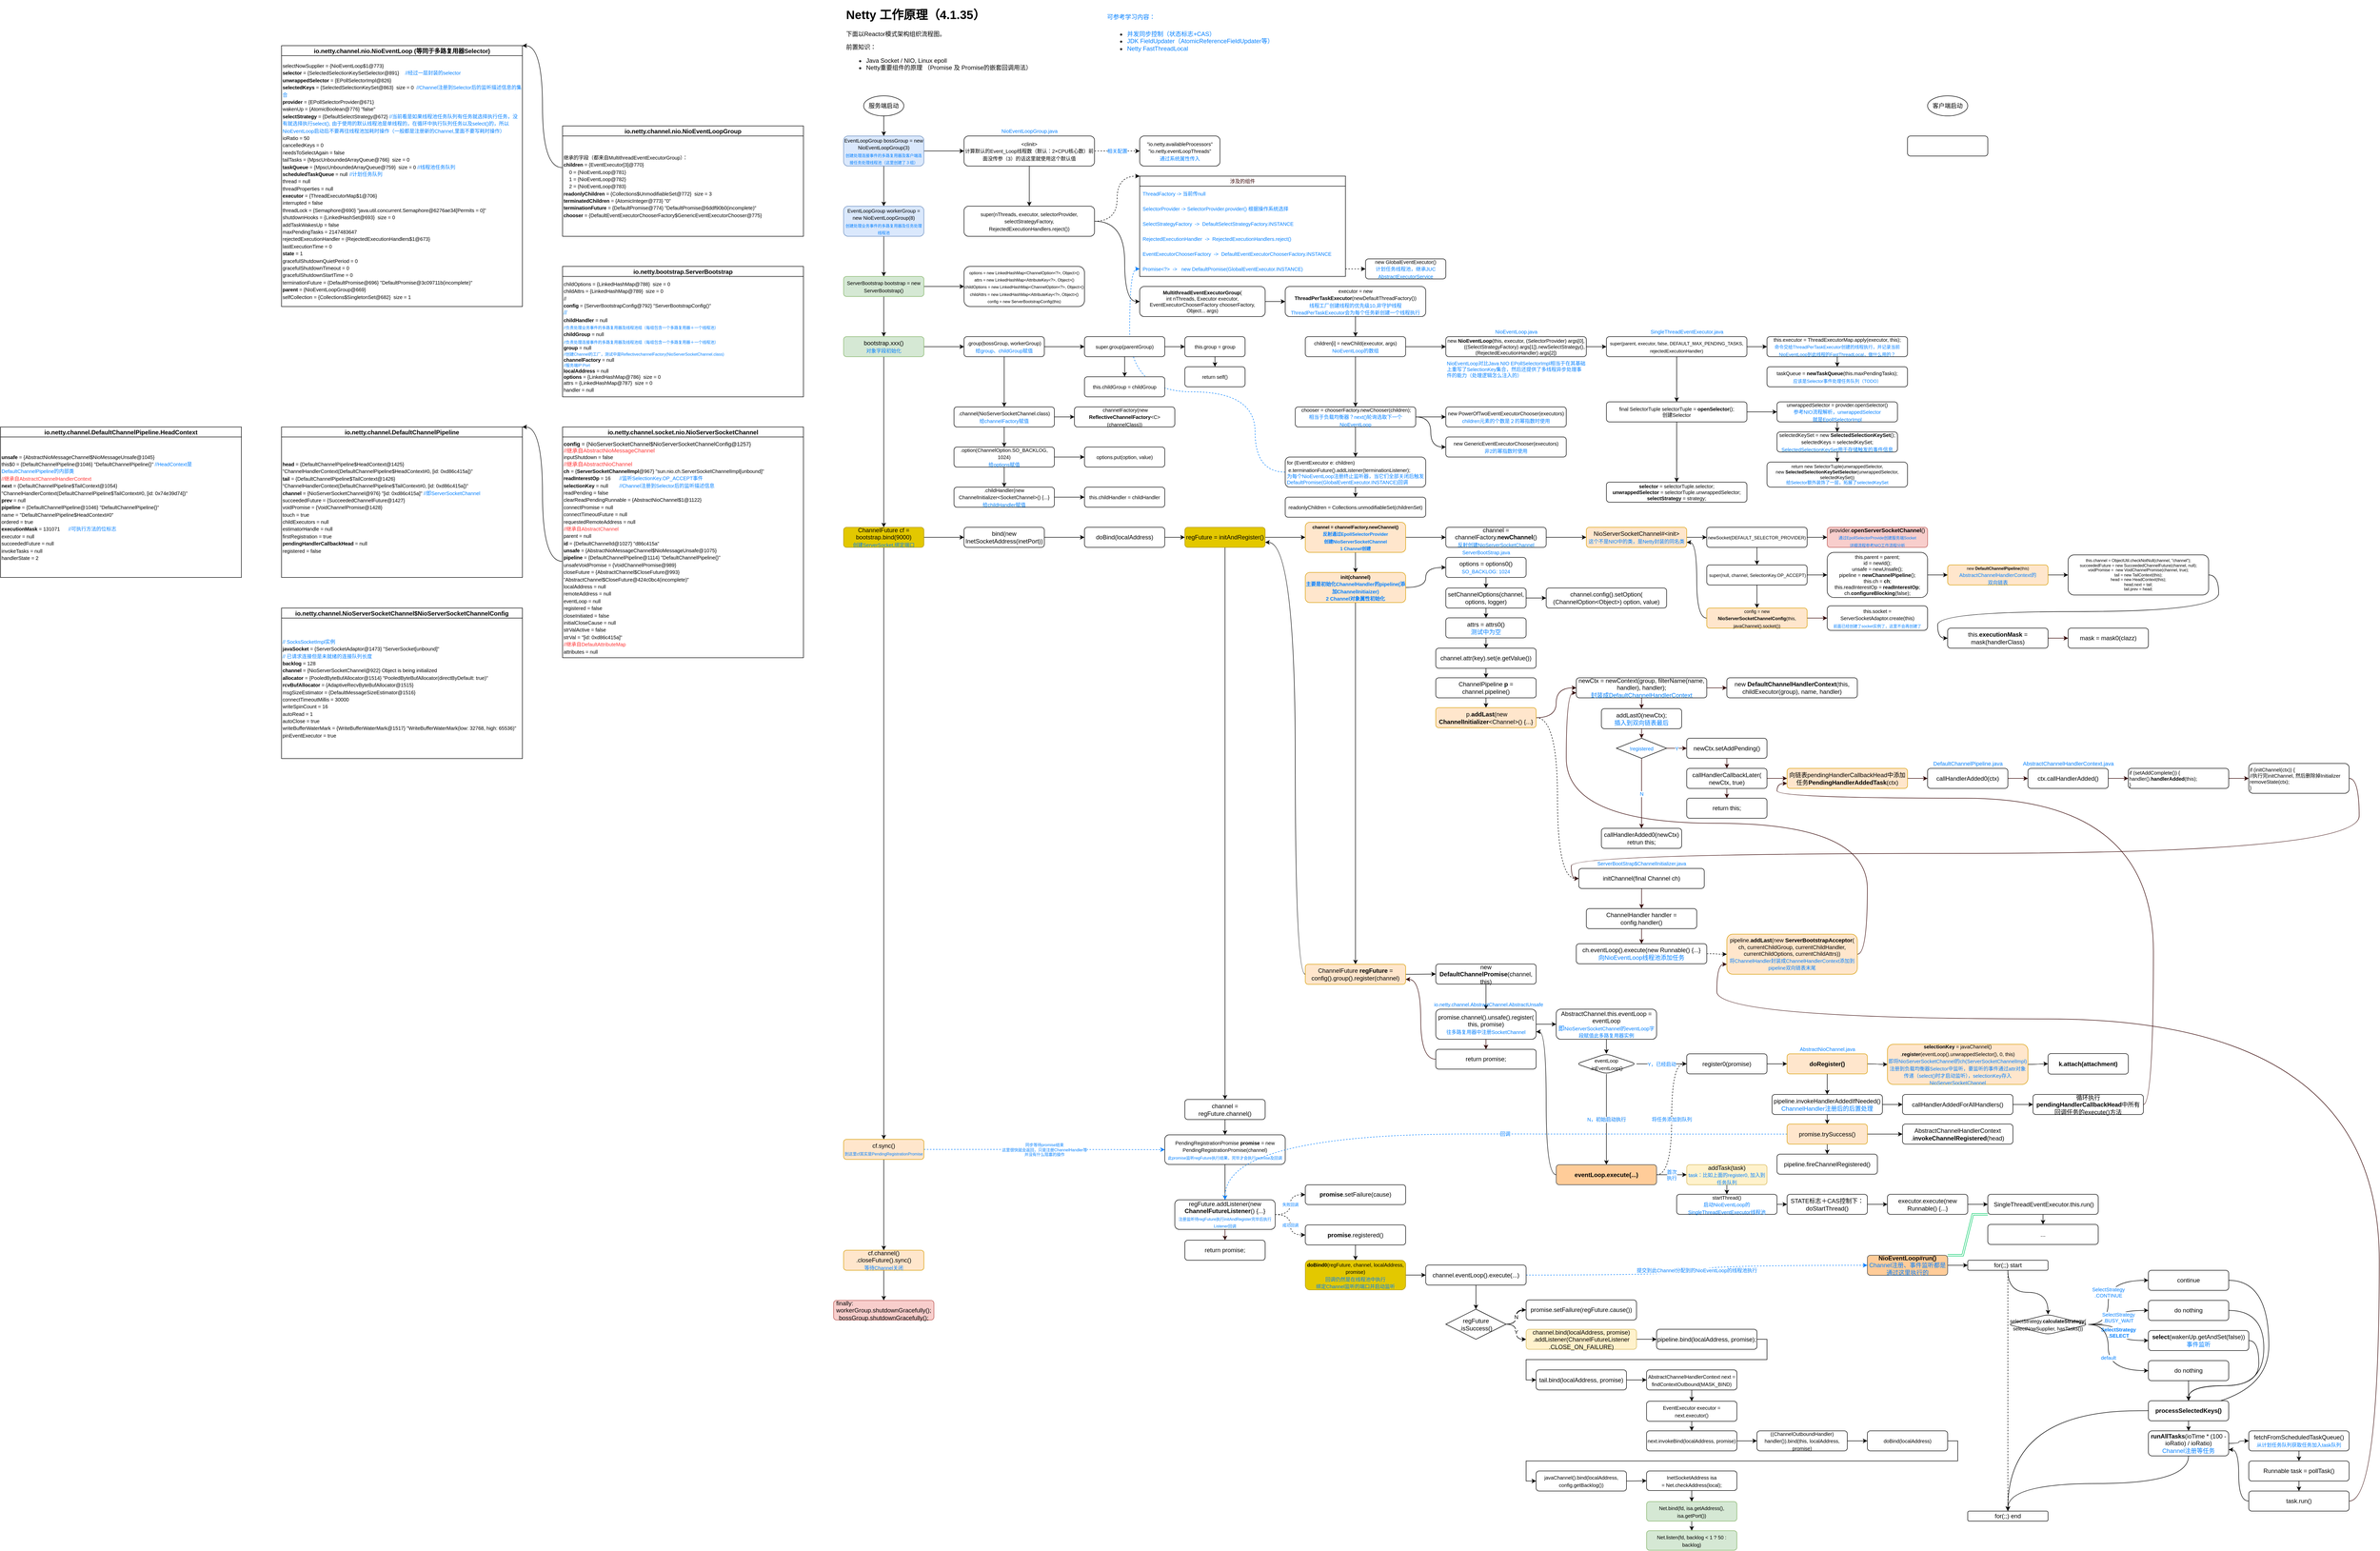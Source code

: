 <mxfile version="16.1.2" type="device" pages="2"><diagram id="imtYsyNTNiav8lWfhS-_" name="Netty工作流程"><mxGraphModel dx="4168" dy="1148" grid="1" gridSize="10" guides="1" tooltips="1" connect="1" arrows="0" fold="1" page="1" pageScale="1" pageWidth="1169" pageHeight="827" math="0" shadow="0"><root><mxCell id="0"/><mxCell id="1" parent="0"/><mxCell id="n0XTbSt1qkMDTzajxwat-100" style="edgeStyle=orthogonalEdgeStyle;curved=1;rounded=0;orthogonalLoop=1;jettySize=auto;html=1;exitX=1;exitY=0.5;exitDx=0;exitDy=0;fontSize=10;fontColor=#007FFF;strokeColor=#000000;" parent="1" source="n0XTbSt1qkMDTzajxwat-75" edge="1"><mxGeometry relative="1" as="geometry"><mxPoint x="2360" y="3020.5" as="targetPoint"/><Array as="points"><mxPoint x="2880" y="2561"/><mxPoint x="2880" y="2821"/><mxPoint x="2360" y="2821"/></Array></mxGeometry></mxCell><mxCell id="KdEMvQ3-G0uXt4LS4QWu-5" style="edgeStyle=orthogonalEdgeStyle;curved=1;rounded=0;orthogonalLoop=1;jettySize=auto;html=1;exitX=0;exitY=0.5;exitDx=0;exitDy=0;entryX=0;entryY=0.5;entryDx=0;entryDy=0;fontSize=10;fontColor=#007FFF;dashed=1;strokeColor=#007FFF;" parent="1" source="HtaHdFhjI1Y0VL2FBTaY-73" target="HtaHdFhjI1Y0VL2FBTaY-24" edge="1"><mxGeometry relative="1" as="geometry"><Array as="points"><mxPoint x="860" y="950"/><mxPoint x="860" y="790"/><mxPoint x="610" y="790"/><mxPoint x="610" y="545"/></Array></mxGeometry></mxCell><mxCell id="HtaHdFhjI1Y0VL2FBTaY-1" value="&lt;h1&gt;Netty 工作原理（4.1.35）&lt;br&gt;&lt;/h1&gt;&lt;div&gt;下面以Reactor模式架构组织流程图。&lt;/div&gt;&lt;p&gt;前置知识：&lt;br&gt;&lt;/p&gt;&lt;ul&gt;&lt;li&gt;Java Socket / NIO, Linux epoll&lt;/li&gt;&lt;li&gt;Netty重要组件的原理 （Promise 及 Promise的嵌套回调用法）&lt;br&gt;&lt;br&gt;&lt;/li&gt;&lt;/ul&gt;&lt;p&gt;&lt;/p&gt;" style="text;html=1;strokeColor=none;fillColor=none;spacing=5;spacingTop=-20;whiteSpace=wrap;overflow=hidden;rounded=0;" parent="1" vertex="1"><mxGeometry x="40" y="19" width="520" height="161" as="geometry"/></mxCell><mxCell id="HtaHdFhjI1Y0VL2FBTaY-4" style="edgeStyle=orthogonalEdgeStyle;rounded=0;orthogonalLoop=1;jettySize=auto;html=1;exitX=0.5;exitY=1;exitDx=0;exitDy=0;entryX=0.5;entryY=0;entryDx=0;entryDy=0;curved=1;" parent="1" source="HtaHdFhjI1Y0VL2FBTaY-2" target="HtaHdFhjI1Y0VL2FBTaY-3" edge="1"><mxGeometry relative="1" as="geometry"/></mxCell><mxCell id="HtaHdFhjI1Y0VL2FBTaY-2" value="服务端启动" style="ellipse;whiteSpace=wrap;html=1;" parent="1" vertex="1"><mxGeometry x="80" y="200" width="80" height="40" as="geometry"/></mxCell><mxCell id="HtaHdFhjI1Y0VL2FBTaY-10" value="" style="edgeStyle=orthogonalEdgeStyle;curved=1;rounded=0;orthogonalLoop=1;jettySize=auto;html=1;fontSize=10;" parent="1" source="HtaHdFhjI1Y0VL2FBTaY-3" target="HtaHdFhjI1Y0VL2FBTaY-9" edge="1"><mxGeometry relative="1" as="geometry"/></mxCell><mxCell id="KdEMvQ3-G0uXt4LS4QWu-9" value="" style="edgeStyle=orthogonalEdgeStyle;curved=1;rounded=0;orthogonalLoop=1;jettySize=auto;html=1;fontSize=10;fontColor=#007FFF;" parent="1" source="HtaHdFhjI1Y0VL2FBTaY-3" target="KdEMvQ3-G0uXt4LS4QWu-8" edge="1"><mxGeometry relative="1" as="geometry"/></mxCell><mxCell id="HtaHdFhjI1Y0VL2FBTaY-3" value="&lt;font&gt;&lt;span style=&quot;font-size: 10px&quot;&gt;EventLoopGroup bossGroup = new NioEventLoopGroup(3)&lt;/span&gt;&lt;br&gt;&lt;font color=&quot;#007fff&quot; style=&quot;font-size: 8px&quot;&gt;创建处理连接事件的多路复用器及客户端连接任务处理线程池（这里创建了３组）&lt;/font&gt;&lt;br&gt;&lt;/font&gt;" style="rounded=1;whiteSpace=wrap;html=1;fillColor=#dae8fc;strokeColor=#6c8ebf;" parent="1" vertex="1"><mxGeometry x="40" y="280" width="160" height="60" as="geometry"/></mxCell><mxCell id="HtaHdFhjI1Y0VL2FBTaY-5" value="客户端启动" style="ellipse;whiteSpace=wrap;html=1;" parent="1" vertex="1"><mxGeometry x="2200" y="200" width="80" height="40" as="geometry"/></mxCell><mxCell id="HtaHdFhjI1Y0VL2FBTaY-6" value="" style="rounded=1;whiteSpace=wrap;html=1;" parent="1" vertex="1"><mxGeometry x="2160" y="280" width="160" height="40" as="geometry"/></mxCell><mxCell id="HtaHdFhjI1Y0VL2FBTaY-7" value="io.netty.channel.nio.NioEventLoopGroup" style="swimlane;startSize=20;" parent="1" vertex="1"><mxGeometry x="-520" y="260" width="480" height="220" as="geometry"/></mxCell><mxCell id="HtaHdFhjI1Y0VL2FBTaY-8" value="&lt;div&gt;&lt;span style=&quot;font-size: 10px&quot;&gt;继承的字段（都来自MultithreadEventExecutorGroup）：&lt;/span&gt;&lt;/div&gt;&lt;div&gt;&lt;span style=&quot;font-size: 10px&quot;&gt;&lt;b&gt;children&lt;/b&gt; = {EventExecutor[3]@770}&amp;nbsp;&lt;/span&gt;&lt;/div&gt;&lt;div&gt;&lt;span style=&quot;font-size: 10px&quot;&gt;&amp;nbsp; &amp;nbsp; 0 = {NioEventLoop@781}&amp;nbsp;&lt;/span&gt;&lt;/div&gt;&lt;div&gt;&lt;span style=&quot;font-size: 10px&quot;&gt;&amp;nbsp; &amp;nbsp; 1 = {NioEventLoop@782}&amp;nbsp;&lt;/span&gt;&lt;/div&gt;&lt;div&gt;&lt;span style=&quot;font-size: 10px&quot;&gt;&amp;nbsp; &amp;nbsp; 2 = {NioEventLoop@783}&amp;nbsp;&lt;/span&gt;&lt;/div&gt;&lt;div&gt;&lt;span style=&quot;font-size: 10px&quot;&gt;&lt;b&gt;readonlyChildren&lt;/b&gt; = {Collections$UnmodifiableSet@772}&amp;nbsp; size = 3&lt;/span&gt;&lt;/div&gt;&lt;div&gt;&lt;span style=&quot;font-size: 10px&quot;&gt;&lt;b&gt;terminatedChildren&lt;/b&gt; = {AtomicInteger@773} &quot;0&quot;&lt;/span&gt;&lt;/div&gt;&lt;div&gt;&lt;span style=&quot;font-size: 10px&quot;&gt;&lt;b&gt;terminationFuture&lt;/b&gt; = {DefaultPromise@774} &quot;DefaultPromise@6ddf90b0(incomplete)&quot;&lt;/span&gt;&lt;/div&gt;&lt;div&gt;&lt;span style=&quot;font-size: 10px&quot;&gt;&lt;b&gt;chooser&lt;/b&gt; = {DefaultEventExecutorChooserFactory$GenericEventExecutorChooser@775}&amp;nbsp;&lt;/span&gt;&lt;/div&gt;" style="text;html=1;strokeColor=none;fillColor=none;align=left;verticalAlign=middle;whiteSpace=wrap;rounded=0;" parent="HtaHdFhjI1Y0VL2FBTaY-7" vertex="1"><mxGeometry y="20" width="480" height="200" as="geometry"/></mxCell><mxCell id="HtaHdFhjI1Y0VL2FBTaY-12" value="&lt;font color=&quot;#007fff&quot;&gt;相关配置&lt;/font&gt;" style="edgeStyle=orthogonalEdgeStyle;curved=1;rounded=0;orthogonalLoop=1;jettySize=auto;html=1;fontSize=10;dashed=1;" parent="1" source="HtaHdFhjI1Y0VL2FBTaY-9" target="HtaHdFhjI1Y0VL2FBTaY-11" edge="1"><mxGeometry relative="1" as="geometry"/></mxCell><mxCell id="HtaHdFhjI1Y0VL2FBTaY-14" value="" style="edgeStyle=orthogonalEdgeStyle;curved=1;rounded=0;orthogonalLoop=1;jettySize=auto;html=1;fontSize=10;fontColor=#007FFF;" parent="1" source="HtaHdFhjI1Y0VL2FBTaY-9" target="HtaHdFhjI1Y0VL2FBTaY-13" edge="1"><mxGeometry relative="1" as="geometry"/></mxCell><mxCell id="HtaHdFhjI1Y0VL2FBTaY-9" value="&lt;font style=&quot;font-size: 10px&quot;&gt;&amp;lt;clinit&amp;gt;&lt;br&gt;计算默认的Event_Loop线程数（默认：2×CPU核心数）前面没传参（3）的话这里就使用这个默认值&lt;br&gt;&lt;/font&gt;" style="rounded=1;whiteSpace=wrap;html=1;" parent="1" vertex="1"><mxGeometry x="280" y="280" width="260" height="60" as="geometry"/></mxCell><mxCell id="HtaHdFhjI1Y0VL2FBTaY-11" value="&lt;font&gt;&lt;span style=&quot;font-size: 10px&quot;&gt;&quot;io.netty.availableProcessors&quot;&lt;/span&gt;&lt;br&gt;&lt;span style=&quot;font-size: 10px&quot;&gt;&quot;io.netty.eventLoopThreads&quot;&lt;/span&gt;&lt;br&gt;&lt;font style=&quot;font-size: 10px&quot; color=&quot;#007fff&quot;&gt;通过系统属性传入&lt;/font&gt;&lt;br&gt;&lt;/font&gt;" style="rounded=1;whiteSpace=wrap;html=1;" parent="1" vertex="1"><mxGeometry x="630" y="280" width="160" height="60" as="geometry"/></mxCell><mxCell id="HtaHdFhjI1Y0VL2FBTaY-21" style="edgeStyle=orthogonalEdgeStyle;curved=1;rounded=0;orthogonalLoop=1;jettySize=auto;html=1;exitX=1;exitY=0.5;exitDx=0;exitDy=0;entryX=0;entryY=0;entryDx=0;entryDy=0;dashed=1;fontSize=10;fontColor=#007FFF;" parent="1" source="HtaHdFhjI1Y0VL2FBTaY-13" target="HtaHdFhjI1Y0VL2FBTaY-17" edge="1"><mxGeometry relative="1" as="geometry"><Array as="points"><mxPoint x="585" y="450"/><mxPoint x="585" y="360"/></Array></mxGeometry></mxCell><mxCell id="HtaHdFhjI1Y0VL2FBTaY-34" style="edgeStyle=orthogonalEdgeStyle;curved=1;rounded=0;orthogonalLoop=1;jettySize=auto;html=1;exitX=1;exitY=0.5;exitDx=0;exitDy=0;entryX=0;entryY=0.5;entryDx=0;entryDy=0;fontSize=10;fontColor=#007FFF;" parent="1" source="HtaHdFhjI1Y0VL2FBTaY-13" target="HtaHdFhjI1Y0VL2FBTaY-33" edge="1"><mxGeometry relative="1" as="geometry"><Array as="points"><mxPoint x="600" y="450"/><mxPoint x="600" y="610"/></Array></mxGeometry></mxCell><mxCell id="HtaHdFhjI1Y0VL2FBTaY-13" value="&lt;font&gt;&lt;span style=&quot;font-size: 10px&quot;&gt;super(nThreads, executor, selectorProvider, selectStrategyFactory, RejectedExecutionHandlers.reject())&lt;/span&gt;&lt;br&gt;&lt;/font&gt;" style="rounded=1;whiteSpace=wrap;html=1;" parent="1" vertex="1"><mxGeometry x="280" y="420" width="260" height="60" as="geometry"/></mxCell><mxCell id="HtaHdFhjI1Y0VL2FBTaY-17" value="涉及的组件" style="swimlane;fontStyle=0;childLayout=stackLayout;horizontal=1;startSize=20;horizontalStack=0;resizeParent=1;resizeParentMax=0;resizeLast=0;collapsible=1;marginBottom=0;fontSize=10;fontColor=#330000;" parent="1" vertex="1"><mxGeometry x="630" y="360" width="410" height="200" as="geometry"/></mxCell><mxCell id="HtaHdFhjI1Y0VL2FBTaY-18" value="ThreadFactory -&gt; 当前传null" style="text;strokeColor=none;fillColor=none;align=left;verticalAlign=middle;spacingLeft=4;spacingRight=4;overflow=hidden;points=[[0,0.5],[1,0.5]];portConstraint=eastwest;rotatable=0;fontSize=10;fontColor=#007FFF;" parent="HtaHdFhjI1Y0VL2FBTaY-17" vertex="1"><mxGeometry y="20" width="410" height="30" as="geometry"/></mxCell><mxCell id="HtaHdFhjI1Y0VL2FBTaY-19" value="SelectorProvider -&gt; SelectorProvider.provider() 根据操作系统选择" style="text;strokeColor=none;fillColor=none;align=left;verticalAlign=middle;spacingLeft=4;spacingRight=4;overflow=hidden;points=[[0,0.5],[1,0.5]];portConstraint=eastwest;rotatable=0;fontSize=10;fontColor=#007FFF;" parent="HtaHdFhjI1Y0VL2FBTaY-17" vertex="1"><mxGeometry y="50" width="410" height="30" as="geometry"/></mxCell><mxCell id="HtaHdFhjI1Y0VL2FBTaY-20" value="SelectStrategyFactory  -&gt;  DefaultSelectStrategyFactory.INSTANCE" style="text;strokeColor=none;fillColor=none;align=left;verticalAlign=middle;spacingLeft=4;spacingRight=4;overflow=hidden;points=[[0,0.5],[1,0.5]];portConstraint=eastwest;rotatable=0;fontSize=10;fontColor=#007FFF;" parent="HtaHdFhjI1Y0VL2FBTaY-17" vertex="1"><mxGeometry y="80" width="410" height="30" as="geometry"/></mxCell><mxCell id="HtaHdFhjI1Y0VL2FBTaY-22" value="RejectedExecutionHandler  -&gt;  RejectedExecutionHandlers.reject()" style="text;strokeColor=none;fillColor=none;align=left;verticalAlign=middle;spacingLeft=4;spacingRight=4;overflow=hidden;points=[[0,0.5],[1,0.5]];portConstraint=eastwest;rotatable=0;fontSize=10;fontColor=#007FFF;" parent="HtaHdFhjI1Y0VL2FBTaY-17" vertex="1"><mxGeometry y="110" width="410" height="30" as="geometry"/></mxCell><mxCell id="HtaHdFhjI1Y0VL2FBTaY-23" value="EventExecutorChooserFactory  -&gt;  DefaultEventExecutorChooserFactory.INSTANCE" style="text;strokeColor=none;fillColor=none;align=left;verticalAlign=middle;spacingLeft=4;spacingRight=4;overflow=hidden;points=[[0,0.5],[1,0.5]];portConstraint=eastwest;rotatable=0;fontSize=10;fontColor=#007FFF;" parent="HtaHdFhjI1Y0VL2FBTaY-17" vertex="1"><mxGeometry y="140" width="410" height="30" as="geometry"/></mxCell><mxCell id="HtaHdFhjI1Y0VL2FBTaY-24" value="Promise&lt;?&gt;  -&gt;   new DefaultPromise(GlobalEventExecutor.INSTANCE)" style="text;strokeColor=none;fillColor=none;align=left;verticalAlign=middle;spacingLeft=4;spacingRight=4;overflow=hidden;points=[[0,0.5],[1,0.5]];portConstraint=eastwest;rotatable=0;fontSize=10;fontColor=#007FFF;" parent="HtaHdFhjI1Y0VL2FBTaY-17" vertex="1"><mxGeometry y="170" width="410" height="30" as="geometry"/></mxCell><mxCell id="HtaHdFhjI1Y0VL2FBTaY-29" value="&lt;font style=&quot;font-size: 10px&quot;&gt;new GlobalEventExecutor()&lt;br&gt;&lt;font color=&quot;#007fff&quot; style=&quot;font-size: 10px&quot;&gt;计划任务线程池，继承JUC AbstractExecutorService&lt;/font&gt;&lt;/font&gt;" style="rounded=1;whiteSpace=wrap;html=1;" parent="1" vertex="1"><mxGeometry x="1080" y="525" width="160" height="40" as="geometry"/></mxCell><mxCell id="HtaHdFhjI1Y0VL2FBTaY-30" style="edgeStyle=orthogonalEdgeStyle;curved=1;rounded=0;orthogonalLoop=1;jettySize=auto;html=1;exitX=1;exitY=0.5;exitDx=0;exitDy=0;entryX=0;entryY=0.5;entryDx=0;entryDy=0;dashed=1;fontSize=10;fontColor=#007FFF;" parent="1" source="HtaHdFhjI1Y0VL2FBTaY-24" target="HtaHdFhjI1Y0VL2FBTaY-29" edge="1"><mxGeometry relative="1" as="geometry"/></mxCell><mxCell id="HtaHdFhjI1Y0VL2FBTaY-31" value="NioEventLoopGroup.java" style="text;html=1;align=center;verticalAlign=middle;resizable=0;points=[];autosize=1;strokeColor=none;fillColor=none;fontSize=10;fontColor=#007FFF;" parent="1" vertex="1"><mxGeometry x="345" y="260" width="130" height="20" as="geometry"/></mxCell><mxCell id="HtaHdFhjI1Y0VL2FBTaY-40" value="" style="edgeStyle=orthogonalEdgeStyle;curved=1;rounded=0;orthogonalLoop=1;jettySize=auto;html=1;fontSize=10;fontColor=#007FFF;" parent="1" source="HtaHdFhjI1Y0VL2FBTaY-33" target="HtaHdFhjI1Y0VL2FBTaY-39" edge="1"><mxGeometry relative="1" as="geometry"/></mxCell><mxCell id="HtaHdFhjI1Y0VL2FBTaY-33" value="&lt;font style=&quot;font-size: 10px&quot;&gt;&lt;div&gt;&lt;b&gt;MultithreadEventExecutorGroup&lt;/b&gt;(&lt;br&gt;int nThreads, Executor executor,&lt;/div&gt;&lt;div&gt;EventExecutorChooserFactory chooserFactory, Object... args)&lt;/div&gt;&lt;/font&gt;" style="rounded=1;whiteSpace=wrap;html=1;" parent="1" vertex="1"><mxGeometry x="630" y="580" width="250" height="60" as="geometry"/></mxCell><mxCell id="HtaHdFhjI1Y0VL2FBTaY-35" value="io.netty.channel.nio.NioEventLoop (等同于多路复用器Selector)" style="swimlane;startSize=20;" parent="1" vertex="1"><mxGeometry x="-1080" y="100" width="480" height="520" as="geometry"/></mxCell><mxCell id="HtaHdFhjI1Y0VL2FBTaY-36" value="&lt;div&gt;&lt;span style=&quot;font-size: 10px&quot;&gt;selectNowSupplier = {NioEventLoop$1@773}&amp;nbsp;&lt;/span&gt;&lt;/div&gt;&lt;div&gt;&lt;span style=&quot;font-size: 10px&quot;&gt;&lt;b&gt;selector&lt;/b&gt; = {SelectedSelectionKeySetSelector@891}&amp;nbsp;&lt;span style=&quot;white-space: pre&quot;&gt;&#9;&lt;/span&gt;&lt;font color=&quot;#007fff&quot;&gt;//经过一层封装的selector&lt;/font&gt;&lt;/span&gt;&lt;/div&gt;&lt;div&gt;&lt;span style=&quot;font-size: 10px&quot;&gt;&lt;b&gt;unwrappedSelector&lt;/b&gt; = {EPollSelectorImpl@826}&amp;nbsp;&lt;/span&gt;&lt;/div&gt;&lt;div&gt;&lt;span style=&quot;font-size: 10px&quot;&gt;&lt;b&gt;selectedKeys&lt;/b&gt; = {SelectedSelectionKeySet@863}&amp;nbsp; size = 0&lt;span style=&quot;white-space: pre&quot;&gt;&#9;&lt;/span&gt;&lt;font color=&quot;#007fff&quot;&gt;//Channel注册到Selector后的监听描述信息的集合&lt;/font&gt;&lt;/span&gt;&lt;/div&gt;&lt;div&gt;&lt;span style=&quot;font-size: 10px&quot;&gt;&lt;b&gt;provider&lt;/b&gt; = {EPollSelectorProvider@671}&amp;nbsp;&lt;/span&gt;&lt;/div&gt;&lt;div&gt;&lt;span style=&quot;font-size: 10px&quot;&gt;wakenUp = {AtomicBoolean@776} &quot;false&quot;&lt;/span&gt;&lt;/div&gt;&lt;div&gt;&lt;span style=&quot;font-size: 10px&quot;&gt;&lt;b&gt;selectStrategy&lt;/b&gt; = {DefaultSelectStrategy@672}&lt;/span&gt;&lt;font style=&quot;font-size: 10px&quot; color=&quot;#007fff&quot;&gt; //当前看是如果线程池任务队列有任务就选择执行任务，没有就选择执行select(), 由于使用的默认线程池是单线程的，在循环中执行队列任务以及select()的，所以NioEventLoop启动后不要再往线程池加耗时操作（一般都是注册新的Channel,里面不要写耗时操作）&lt;/font&gt;&lt;/div&gt;&lt;div&gt;&lt;span style=&quot;font-size: 10px&quot;&gt;ioRatio = 50&lt;/span&gt;&lt;/div&gt;&lt;div&gt;&lt;span style=&quot;font-size: 10px&quot;&gt;cancelledKeys = 0&lt;/span&gt;&lt;/div&gt;&lt;div&gt;&lt;span style=&quot;font-size: 10px&quot;&gt;needsToSelectAgain = false&lt;/span&gt;&lt;/div&gt;&lt;div&gt;&lt;span style=&quot;font-size: 10px&quot;&gt;tailTasks = {MpscUnboundedArrayQueue@766}&amp;nbsp; size = 0&lt;/span&gt;&lt;/div&gt;&lt;div&gt;&lt;span style=&quot;font-size: 10px&quot;&gt;&lt;b&gt;taskQueue&lt;/b&gt; = {MpscUnboundedArrayQueue@759}&amp;nbsp; size = 0 &lt;font color=&quot;#007fff&quot;&gt;//线程池任务队列&lt;/font&gt;&lt;/span&gt;&lt;/div&gt;&lt;div&gt;&lt;span style=&quot;font-size: 10px&quot;&gt;&lt;b&gt;scheduledTaskQueue&lt;/b&gt; = null&lt;span style=&quot;white-space: pre&quot;&gt;&#9;&lt;/span&gt;&lt;font color=&quot;#007fff&quot;&gt;//计划任务队列&lt;/font&gt;&lt;/span&gt;&lt;span style=&quot;font-size: 10px&quot;&gt;&lt;font color=&quot;#007fff&quot;&gt;&lt;br&gt;&lt;/font&gt;&lt;/span&gt;&lt;/div&gt;&lt;div&gt;&lt;span style=&quot;font-size: 10px&quot;&gt;thread = null&lt;/span&gt;&lt;/div&gt;&lt;div&gt;&lt;span style=&quot;font-size: 10px&quot;&gt;threadProperties = null&lt;/span&gt;&lt;/div&gt;&lt;div&gt;&lt;span style=&quot;font-size: 10px&quot;&gt;&lt;b&gt;executor&lt;/b&gt; = {ThreadExecutorMap$1@706}&amp;nbsp;&lt;/span&gt;&lt;/div&gt;&lt;div&gt;&lt;span style=&quot;font-size: 10px&quot;&gt;interrupted = false&lt;/span&gt;&lt;/div&gt;&lt;div&gt;&lt;span style=&quot;font-size: 10px&quot;&gt;threadLock = {Semaphore@690} &quot;java.util.concurrent.Semaphore@6276ae34[Permits = 0]&quot;&lt;/span&gt;&lt;/div&gt;&lt;div&gt;&lt;span style=&quot;font-size: 10px&quot;&gt;shutdownHooks = {LinkedHashSet@693}&amp;nbsp; size = 0&lt;/span&gt;&lt;/div&gt;&lt;div&gt;&lt;span style=&quot;font-size: 10px&quot;&gt;addTaskWakesUp = false&lt;/span&gt;&lt;/div&gt;&lt;div&gt;&lt;span style=&quot;font-size: 10px&quot;&gt;maxPendingTasks = 2147483647&lt;/span&gt;&lt;/div&gt;&lt;div&gt;&lt;span style=&quot;font-size: 10px&quot;&gt;rejectedExecutionHandler = {RejectedExecutionHandlers$1@673}&amp;nbsp;&lt;/span&gt;&lt;/div&gt;&lt;div&gt;&lt;span style=&quot;font-size: 10px&quot;&gt;lastExecutionTime = 0&lt;/span&gt;&lt;/div&gt;&lt;div&gt;&lt;span style=&quot;font-size: 10px&quot;&gt;&lt;b&gt;state&lt;/b&gt; = 1&lt;/span&gt;&lt;/div&gt;&lt;div&gt;&lt;span style=&quot;font-size: 10px&quot;&gt;gracefulShutdownQuietPeriod = 0&lt;/span&gt;&lt;/div&gt;&lt;div&gt;&lt;span style=&quot;font-size: 10px&quot;&gt;gracefulShutdownTimeout = 0&lt;/span&gt;&lt;/div&gt;&lt;div&gt;&lt;span style=&quot;font-size: 10px&quot;&gt;gracefulShutdownStartTime = 0&lt;/span&gt;&lt;/div&gt;&lt;div&gt;&lt;span style=&quot;font-size: 10px&quot;&gt;terminationFuture = {DefaultPromise@696} &quot;DefaultPromise@3c09711b(incomplete)&quot;&lt;/span&gt;&lt;/div&gt;&lt;div&gt;&lt;span style=&quot;font-size: 10px&quot;&gt;&lt;b&gt;parent&lt;/b&gt; = {NioEventLoopGroup@669}&amp;nbsp;&lt;/span&gt;&lt;/div&gt;&lt;div&gt;&lt;span style=&quot;font-size: 10px&quot;&gt;selfCollection = {Collections$SingletonSet@682}&amp;nbsp; size = 1&lt;/span&gt;&lt;/div&gt;" style="text;html=1;strokeColor=none;fillColor=none;align=left;verticalAlign=middle;whiteSpace=wrap;rounded=0;" parent="HtaHdFhjI1Y0VL2FBTaY-35" vertex="1"><mxGeometry y="20" width="480" height="500" as="geometry"/></mxCell><mxCell id="HtaHdFhjI1Y0VL2FBTaY-69" value="" style="edgeStyle=orthogonalEdgeStyle;curved=1;rounded=0;orthogonalLoop=1;jettySize=auto;html=1;fontSize=9;fontColor=#007FFF;" parent="1" source="HtaHdFhjI1Y0VL2FBTaY-39" target="HtaHdFhjI1Y0VL2FBTaY-68" edge="1"><mxGeometry relative="1" as="geometry"/></mxCell><mxCell id="HtaHdFhjI1Y0VL2FBTaY-39" value="&lt;font&gt;&lt;span style=&quot;font-size: 10px&quot;&gt;executor = new &lt;b&gt;ThreadPerTaskExecutor&lt;/b&gt;(newDefaultThreadFactory())&lt;/span&gt;&lt;br&gt;&lt;font color=&quot;#007fff&quot;&gt;&lt;span style=&quot;font-size: 10px&quot;&gt;线程工厂创建线程的优先级10,非守护线程&lt;/span&gt;&lt;br&gt;&lt;span style=&quot;font-size: 10px&quot;&gt;ThreadPerTaskExecutor会为每个任务新创建一个线程执行&lt;/span&gt;&lt;/font&gt;&lt;br&gt;&lt;/font&gt;" style="rounded=1;whiteSpace=wrap;html=1;" parent="1" vertex="1"><mxGeometry x="920" y="580" width="280" height="60" as="geometry"/></mxCell><mxCell id="HtaHdFhjI1Y0VL2FBTaY-52" style="edgeStyle=orthogonalEdgeStyle;curved=1;rounded=0;orthogonalLoop=1;jettySize=auto;html=1;exitX=1;exitY=0.5;exitDx=0;exitDy=0;entryX=0;entryY=0.5;entryDx=0;entryDy=0;fontSize=10;fontColor=#007FFF;" parent="1" source="HtaHdFhjI1Y0VL2FBTaY-41" target="HtaHdFhjI1Y0VL2FBTaY-51" edge="1"><mxGeometry relative="1" as="geometry"/></mxCell><mxCell id="HtaHdFhjI1Y0VL2FBTaY-41" value="&lt;font style=&quot;font-size: 10px&quot;&gt;&lt;div&gt;new &lt;b&gt;NioEventLoop&lt;/b&gt;(this, executor, (SelectorProvider) args[0],&lt;/div&gt;&lt;div&gt;&amp;nbsp; &amp;nbsp; &amp;nbsp; &amp;nbsp; &amp;nbsp; &amp;nbsp; ((SelectStrategyFactory) args[1]).newSelectStrategy(), (RejectedExecutionHandler) args[2])&lt;/div&gt;&lt;/font&gt;" style="rounded=1;whiteSpace=wrap;html=1;" parent="1" vertex="1"><mxGeometry x="1240" y="680" width="280" height="40" as="geometry"/></mxCell><mxCell id="HtaHdFhjI1Y0VL2FBTaY-43" style="edgeStyle=orthogonalEdgeStyle;curved=1;rounded=0;orthogonalLoop=1;jettySize=auto;html=1;exitX=-0.002;exitY=0.315;exitDx=0;exitDy=0;entryX=1;entryY=0;entryDx=0;entryDy=0;fontSize=10;fontColor=#007FFF;exitPerimeter=0;" parent="1" source="HtaHdFhjI1Y0VL2FBTaY-8" target="HtaHdFhjI1Y0VL2FBTaY-35" edge="1"><mxGeometry relative="1" as="geometry"><Array as="points"><mxPoint x="-560" y="343"/><mxPoint x="-560" y="100"/></Array></mxGeometry></mxCell><mxCell id="HtaHdFhjI1Y0VL2FBTaY-48" value="" style="edgeStyle=orthogonalEdgeStyle;curved=1;rounded=0;orthogonalLoop=1;jettySize=auto;html=1;fontSize=10;fontColor=#007FFF;" parent="1" source="HtaHdFhjI1Y0VL2FBTaY-44" target="HtaHdFhjI1Y0VL2FBTaY-47" edge="1"><mxGeometry relative="1" as="geometry"/></mxCell><mxCell id="HtaHdFhjI1Y0VL2FBTaY-44" value="&lt;font&gt;&lt;span style=&quot;font-size: 10px&quot;&gt;this.executor = ThreadExecutorMap.apply(executor, this);&lt;br&gt;&lt;/span&gt;&lt;font color=&quot;#007fff&quot; style=&quot;font-size: 9px&quot;&gt;命令交给ThreadPerTaskExecutor创建的线程执行，并记录当前NioEventLoop到此线程的FastThreadLocal，做什么用的？&lt;/font&gt;&lt;br&gt;&lt;/font&gt;" style="rounded=1;whiteSpace=wrap;html=1;" parent="1" vertex="1"><mxGeometry x="1880" y="680" width="280" height="40" as="geometry"/></mxCell><mxCell id="HtaHdFhjI1Y0VL2FBTaY-46" value="SingleThreadEventExecutor.java" style="text;html=1;align=center;verticalAlign=middle;resizable=0;points=[];autosize=1;strokeColor=none;fillColor=none;fontSize=10;fontColor=#007FFF;" parent="1" vertex="1"><mxGeometry x="1635" y="660" width="170" height="20" as="geometry"/></mxCell><mxCell id="HtaHdFhjI1Y0VL2FBTaY-47" value="&lt;font&gt;&lt;span style=&quot;font-size: 10px&quot;&gt;taskQueue = &lt;/span&gt;&lt;b style=&quot;font-size: 10px&quot;&gt;newTaskQueue&lt;/b&gt;&lt;span style=&quot;font-size: 10px&quot;&gt;(this.maxPendingTasks);&lt;/span&gt;&lt;br&gt;&lt;font style=&quot;font-size: 9px&quot; color=&quot;#007fff&quot;&gt;应该是Selector事件处理任务队列（TODO）&lt;/font&gt;&lt;br&gt;&lt;/font&gt;" style="rounded=1;whiteSpace=wrap;html=1;" parent="1" vertex="1"><mxGeometry x="1880" y="740" width="280" height="40" as="geometry"/></mxCell><mxCell id="HtaHdFhjI1Y0VL2FBTaY-57" value="" style="edgeStyle=orthogonalEdgeStyle;curved=1;rounded=0;orthogonalLoop=1;jettySize=auto;html=1;fontSize=10;fontColor=#007FFF;" parent="1" source="HtaHdFhjI1Y0VL2FBTaY-49" target="HtaHdFhjI1Y0VL2FBTaY-56" edge="1"><mxGeometry relative="1" as="geometry"/></mxCell><mxCell id="HtaHdFhjI1Y0VL2FBTaY-63" value="" style="edgeStyle=orthogonalEdgeStyle;curved=1;rounded=0;orthogonalLoop=1;jettySize=auto;html=1;fontSize=9;fontColor=#007FFF;" parent="1" source="HtaHdFhjI1Y0VL2FBTaY-49" target="HtaHdFhjI1Y0VL2FBTaY-62" edge="1"><mxGeometry relative="1" as="geometry"/></mxCell><mxCell id="HtaHdFhjI1Y0VL2FBTaY-49" value="&lt;font style=&quot;font-size: 10px&quot;&gt;&lt;div&gt;final SelectorTuple selectorTuple = &lt;b&gt;openSelector&lt;/b&gt;();&lt;/div&gt;&lt;div&gt;创建Selector&lt;/div&gt;&lt;/font&gt;" style="rounded=1;whiteSpace=wrap;html=1;" parent="1" vertex="1"><mxGeometry x="1560" y="810" width="280" height="40" as="geometry"/></mxCell><mxCell id="HtaHdFhjI1Y0VL2FBTaY-54" style="edgeStyle=orthogonalEdgeStyle;curved=1;rounded=0;orthogonalLoop=1;jettySize=auto;html=1;exitX=1;exitY=0.5;exitDx=0;exitDy=0;fontSize=10;fontColor=#007FFF;" parent="1" source="HtaHdFhjI1Y0VL2FBTaY-51" target="HtaHdFhjI1Y0VL2FBTaY-44" edge="1"><mxGeometry relative="1" as="geometry"/></mxCell><mxCell id="HtaHdFhjI1Y0VL2FBTaY-55" style="edgeStyle=orthogonalEdgeStyle;curved=1;rounded=0;orthogonalLoop=1;jettySize=auto;html=1;exitX=0.5;exitY=1;exitDx=0;exitDy=0;fontSize=10;fontColor=#007FFF;" parent="1" source="HtaHdFhjI1Y0VL2FBTaY-51" target="HtaHdFhjI1Y0VL2FBTaY-49" edge="1"><mxGeometry relative="1" as="geometry"/></mxCell><mxCell id="HtaHdFhjI1Y0VL2FBTaY-51" value="&lt;font&gt;&lt;font style=&quot;font-size: 9px&quot;&gt;super(parent, executor, false, DEFAULT_MAX_PENDING_TASKS, rejectedExecutionHandler)&lt;/font&gt;&lt;br&gt;&lt;/font&gt;" style="rounded=1;whiteSpace=wrap;html=1;" parent="1" vertex="1"><mxGeometry x="1560" y="680" width="280" height="40" as="geometry"/></mxCell><mxCell id="HtaHdFhjI1Y0VL2FBTaY-59" value="" style="edgeStyle=orthogonalEdgeStyle;curved=1;rounded=0;orthogonalLoop=1;jettySize=auto;html=1;fontSize=10;fontColor=#007FFF;" parent="1" source="HtaHdFhjI1Y0VL2FBTaY-56" target="HtaHdFhjI1Y0VL2FBTaY-58" edge="1"><mxGeometry relative="1" as="geometry"/></mxCell><mxCell id="HtaHdFhjI1Y0VL2FBTaY-56" value="&lt;font&gt;&lt;font&gt;&lt;span style=&quot;font-size: 10px&quot;&gt;unwrappedSelector = provider.openSelector()&lt;br&gt;&lt;/span&gt;&lt;font color=&quot;#007fff&quot;&gt;&lt;font size=&quot;1&quot;&gt;参考NIO流程解析，unwrappedSelector&lt;/font&gt;&lt;br&gt;&lt;font size=&quot;1&quot;&gt;就是EpollSelectorImpl&lt;/font&gt;&lt;/font&gt;&lt;/font&gt;&lt;br&gt;&lt;/font&gt;" style="rounded=1;whiteSpace=wrap;html=1;" parent="1" vertex="1"><mxGeometry x="1900" y="810" width="240" height="40" as="geometry"/></mxCell><mxCell id="HtaHdFhjI1Y0VL2FBTaY-61" value="" style="edgeStyle=orthogonalEdgeStyle;curved=1;rounded=0;orthogonalLoop=1;jettySize=auto;html=1;fontSize=10;fontColor=#007FFF;" parent="1" source="HtaHdFhjI1Y0VL2FBTaY-58" target="HtaHdFhjI1Y0VL2FBTaY-60" edge="1"><mxGeometry relative="1" as="geometry"/></mxCell><mxCell id="HtaHdFhjI1Y0VL2FBTaY-58" value="&lt;font&gt;&lt;span style=&quot;font-size: 10px&quot;&gt;selectedKeySet = new &lt;b&gt;SelectedSelectionKeySet&lt;/b&gt;();&lt;/span&gt;&lt;br&gt;&lt;span style=&quot;font-size: 10px&quot;&gt;selectedKeys = selectedKeySet;&lt;br&gt;&lt;/span&gt;&lt;font style=&quot;font-size: 10px&quot; color=&quot;#007fff&quot;&gt;SelectedSelectionKeySet用于存储触发的事件信息&lt;/font&gt;&lt;br&gt;&lt;/font&gt;" style="rounded=1;whiteSpace=wrap;html=1;" parent="1" vertex="1"><mxGeometry x="1900" y="870" width="240" height="40" as="geometry"/></mxCell><mxCell id="HtaHdFhjI1Y0VL2FBTaY-60" value="&lt;font style=&quot;font-size: 9px&quot;&gt;&lt;div&gt;return new SelectorTuple(unwrappedSelector,&lt;/div&gt;&lt;div&gt;new &lt;b&gt;SelectedSelectionKeySetSelector&lt;/b&gt;(unwrappedSelector, selectedKeySet))&lt;br&gt;&lt;font color=&quot;#007fff&quot;&gt;给Selector额外装饰了一层，拓展了selectedKeySet&lt;/font&gt;&lt;/div&gt;&lt;/font&gt;" style="rounded=1;whiteSpace=wrap;html=1;" parent="1" vertex="1"><mxGeometry x="1880" y="930" width="280" height="50" as="geometry"/></mxCell><mxCell id="HtaHdFhjI1Y0VL2FBTaY-62" value="&lt;font&gt;&lt;div style=&quot;font-size: 10px&quot;&gt;&lt;div&gt;&lt;b&gt;selector&lt;/b&gt; = selectorTuple.selector;&lt;/div&gt;&lt;div&gt;&lt;b&gt;unwrappedSelector&lt;/b&gt; = selectorTuple.unwrappedSelector;&lt;/div&gt;&lt;div&gt;&lt;b&gt;selectStrategy&lt;/b&gt; = strategy;&lt;/div&gt;&lt;/div&gt;&lt;/font&gt;" style="rounded=1;whiteSpace=wrap;html=1;" parent="1" vertex="1"><mxGeometry x="1560" y="970" width="280" height="40" as="geometry"/></mxCell><mxCell id="HtaHdFhjI1Y0VL2FBTaY-66" value="NioEventLoop.java" style="text;html=1;align=center;verticalAlign=middle;resizable=0;points=[];autosize=1;strokeColor=none;fillColor=none;fontSize=10;fontColor=#007FFF;" parent="1" vertex="1"><mxGeometry x="1330" y="660" width="100" height="20" as="geometry"/></mxCell><mxCell id="HtaHdFhjI1Y0VL2FBTaY-67" value="NioEventLoop对比Java NIO EPollSelectorImpl相当于在其基础上重写了SelectionKey集合，然后还提供了多线程异步处理事件的能力（处理逻辑怎么注入的）" style="text;html=1;strokeColor=none;fillColor=none;align=left;verticalAlign=middle;whiteSpace=wrap;rounded=0;fontSize=10;fontColor=#007FFF;" parent="1" vertex="1"><mxGeometry x="1240" y="720" width="280" height="50" as="geometry"/></mxCell><mxCell id="HtaHdFhjI1Y0VL2FBTaY-70" style="edgeStyle=orthogonalEdgeStyle;curved=1;rounded=0;orthogonalLoop=1;jettySize=auto;html=1;exitX=1;exitY=0.5;exitDx=0;exitDy=0;entryX=0;entryY=0.5;entryDx=0;entryDy=0;fontSize=9;fontColor=#007FFF;" parent="1" source="HtaHdFhjI1Y0VL2FBTaY-68" target="HtaHdFhjI1Y0VL2FBTaY-41" edge="1"><mxGeometry relative="1" as="geometry"/></mxCell><mxCell id="HtaHdFhjI1Y0VL2FBTaY-72" value="" style="edgeStyle=orthogonalEdgeStyle;curved=1;rounded=0;orthogonalLoop=1;jettySize=auto;html=1;fontSize=9;fontColor=#007FFF;" parent="1" source="HtaHdFhjI1Y0VL2FBTaY-68" target="HtaHdFhjI1Y0VL2FBTaY-71" edge="1"><mxGeometry relative="1" as="geometry"/></mxCell><mxCell id="HtaHdFhjI1Y0VL2FBTaY-68" value="&lt;font&gt;&lt;span style=&quot;font-size: 10px&quot;&gt;children[i] = newChild(executor, args)&lt;br&gt;&lt;/span&gt;&lt;font color=&quot;#007fff&quot; style=&quot;font-size: 10px&quot;&gt;NioEventLoop的数组&lt;/font&gt;&lt;br&gt;&lt;/font&gt;" style="rounded=1;whiteSpace=wrap;html=1;" parent="1" vertex="1"><mxGeometry x="960" y="680" width="200" height="40" as="geometry"/></mxCell><mxCell id="HtaHdFhjI1Y0VL2FBTaY-74" value="" style="edgeStyle=orthogonalEdgeStyle;curved=1;rounded=0;orthogonalLoop=1;jettySize=auto;html=1;fontSize=9;fontColor=#007FFF;" parent="1" source="HtaHdFhjI1Y0VL2FBTaY-71" target="HtaHdFhjI1Y0VL2FBTaY-73" edge="1"><mxGeometry relative="1" as="geometry"/></mxCell><mxCell id="KdEMvQ3-G0uXt4LS4QWu-2" value="" style="edgeStyle=orthogonalEdgeStyle;rounded=0;orthogonalLoop=1;jettySize=auto;html=1;" parent="1" source="HtaHdFhjI1Y0VL2FBTaY-71" target="KdEMvQ3-G0uXt4LS4QWu-1" edge="1"><mxGeometry relative="1" as="geometry"/></mxCell><mxCell id="KdEMvQ3-G0uXt4LS4QWu-4" style="edgeStyle=orthogonalEdgeStyle;rounded=0;orthogonalLoop=1;jettySize=auto;html=1;exitX=1;exitY=0.5;exitDx=0;exitDy=0;entryX=0;entryY=0.5;entryDx=0;entryDy=0;curved=1;" parent="1" source="HtaHdFhjI1Y0VL2FBTaY-71" target="KdEMvQ3-G0uXt4LS4QWu-3" edge="1"><mxGeometry relative="1" as="geometry"/></mxCell><mxCell id="HtaHdFhjI1Y0VL2FBTaY-71" value="&lt;font&gt;&lt;span style=&quot;font-size: 10px&quot;&gt;&amp;nbsp;chooser = chooserFactory.newChooser(children);&lt;br&gt;&lt;/span&gt;&lt;font style=&quot;font-size: 10px&quot; color=&quot;#007fff&quot;&gt;相当于负载均衡器？next()轮询选取下一个NioEventLoop&lt;/font&gt;&lt;br&gt;&lt;/font&gt;" style="rounded=1;whiteSpace=wrap;html=1;" parent="1" vertex="1"><mxGeometry x="940" y="820" width="240" height="40" as="geometry"/></mxCell><mxCell id="KdEMvQ3-G0uXt4LS4QWu-7" value="" style="edgeStyle=orthogonalEdgeStyle;curved=1;rounded=0;orthogonalLoop=1;jettySize=auto;html=1;fontSize=10;fontColor=#007FFF;" parent="1" source="HtaHdFhjI1Y0VL2FBTaY-73" target="KdEMvQ3-G0uXt4LS4QWu-6" edge="1"><mxGeometry relative="1" as="geometry"/></mxCell><mxCell id="HtaHdFhjI1Y0VL2FBTaY-73" value="&lt;font&gt;&lt;div&gt;&lt;div style=&quot;text-align: left&quot;&gt;&lt;span style=&quot;font-size: 10px&quot;&gt;for (EventExecutor e: children)&lt;/span&gt;&lt;/div&gt;&lt;div style=&quot;text-align: left&quot;&gt;&lt;span style=&quot;font-size: 10px&quot;&gt;&amp;nbsp;e.terminationFuture().addListener(terminationListener);&lt;/span&gt;&lt;/div&gt;&lt;/div&gt;&lt;div style=&quot;text-align: left ; font-size: 10px&quot;&gt;&lt;font color=&quot;#007fff&quot; style=&quot;font-size: 10px&quot;&gt;&lt;span&gt;为每个NioEventLoop注册终止监听器，当它们全部关闭后触发&lt;/span&gt;&lt;br&gt;&lt;span&gt;DefaultPromise(GlobalEventExecutor.INSTANCE)回调&lt;/span&gt;&lt;/font&gt;&lt;br&gt;&lt;/div&gt;&lt;/font&gt;" style="rounded=1;whiteSpace=wrap;html=1;" parent="1" vertex="1"><mxGeometry x="920" y="920" width="280" height="60" as="geometry"/></mxCell><mxCell id="KdEMvQ3-G0uXt4LS4QWu-1" value="&lt;font&gt;&lt;span style=&quot;font-size: 10px&quot;&gt;new PowerOfTwoEventExecutorChooser(executors)&lt;br&gt;&lt;/span&gt;&lt;font color=&quot;#007fff&quot; style=&quot;font-size: 10px&quot;&gt;children元素的个数是２的幂指数时使用&lt;/font&gt;&lt;br&gt;&lt;/font&gt;" style="rounded=1;whiteSpace=wrap;html=1;" parent="1" vertex="1"><mxGeometry x="1240" y="820" width="240" height="40" as="geometry"/></mxCell><mxCell id="KdEMvQ3-G0uXt4LS4QWu-3" value="&lt;font&gt;&lt;span style=&quot;font-size: 10px&quot;&gt;new GenericEventExecutorChooser(executors)&lt;br&gt;&lt;/span&gt;&lt;font color=&quot;#007fff&quot; style=&quot;font-size: 10px&quot;&gt;非2的幂指数时使用&lt;/font&gt;&lt;br&gt;&lt;/font&gt;" style="rounded=1;whiteSpace=wrap;html=1;" parent="1" vertex="1"><mxGeometry x="1240" y="880" width="240" height="40" as="geometry"/></mxCell><mxCell id="KdEMvQ3-G0uXt4LS4QWu-6" value="&lt;font&gt;&lt;div&gt;&lt;div style=&quot;text-align: left&quot;&gt;&lt;span style=&quot;font-size: 10px&quot;&gt;readonlyChildren = Collections.unmodifiableSet(childrenSet)&lt;/span&gt;&lt;br&gt;&lt;/div&gt;&lt;/div&gt;&lt;/font&gt;" style="rounded=1;whiteSpace=wrap;html=1;" parent="1" vertex="1"><mxGeometry x="920" y="1000" width="280" height="40" as="geometry"/></mxCell><mxCell id="KdEMvQ3-G0uXt4LS4QWu-11" value="" style="edgeStyle=orthogonalEdgeStyle;curved=1;rounded=0;orthogonalLoop=1;jettySize=auto;html=1;fontSize=10;fontColor=#007FFF;" parent="1" source="KdEMvQ3-G0uXt4LS4QWu-8" target="KdEMvQ3-G0uXt4LS4QWu-10" edge="1"><mxGeometry relative="1" as="geometry"/></mxCell><mxCell id="KdEMvQ3-G0uXt4LS4QWu-8" value="&lt;font&gt;&lt;span style=&quot;font-size: 10px&quot;&gt;EventLoopGroup workerGroup = new NioEventLoopGroup(8)&lt;/span&gt;&lt;br&gt;&lt;font color=&quot;#007fff&quot; style=&quot;font-size: 8px&quot;&gt;创建处理业务事件的多路复用器及任务处理线程池&lt;/font&gt;&lt;br&gt;&lt;/font&gt;" style="rounded=1;whiteSpace=wrap;html=1;fillColor=#dae8fc;strokeColor=#6c8ebf;" parent="1" vertex="1"><mxGeometry x="40" y="420" width="160" height="60" as="geometry"/></mxCell><mxCell id="YDD_5_pZ5HoN9TGWr4Hb-4" value="" style="edgeStyle=orthogonalEdgeStyle;rounded=0;orthogonalLoop=1;jettySize=auto;html=1;curved=1;" parent="1" source="KdEMvQ3-G0uXt4LS4QWu-10" target="YDD_5_pZ5HoN9TGWr4Hb-3" edge="1"><mxGeometry relative="1" as="geometry"/></mxCell><mxCell id="YDD_5_pZ5HoN9TGWr4Hb-22" value="" style="edgeStyle=orthogonalEdgeStyle;curved=1;rounded=0;orthogonalLoop=1;jettySize=auto;html=1;fontSize=8;fontColor=#007FFF;" parent="1" source="KdEMvQ3-G0uXt4LS4QWu-10" target="YDD_5_pZ5HoN9TGWr4Hb-21" edge="1"><mxGeometry relative="1" as="geometry"/></mxCell><mxCell id="KdEMvQ3-G0uXt4LS4QWu-10" value="&lt;font&gt;&lt;span style=&quot;font-size: 10px&quot;&gt;ServerBootstrap bootstrap = new ServerBootstrap()&lt;/span&gt;&lt;br&gt;&lt;/font&gt;" style="rounded=1;whiteSpace=wrap;html=1;fillColor=#d5e8d4;strokeColor=#82b366;" parent="1" vertex="1"><mxGeometry x="40" y="560" width="160" height="40" as="geometry"/></mxCell><mxCell id="YDD_5_pZ5HoN9TGWr4Hb-8" value="" style="edgeStyle=orthogonalEdgeStyle;rounded=0;orthogonalLoop=1;jettySize=auto;html=1;fontSize=8;curved=1;" parent="1" source="YDD_5_pZ5HoN9TGWr4Hb-1" target="YDD_5_pZ5HoN9TGWr4Hb-7" edge="1"><mxGeometry relative="1" as="geometry"/></mxCell><mxCell id="YDD_5_pZ5HoN9TGWr4Hb-16" value="" style="edgeStyle=orthogonalEdgeStyle;rounded=0;orthogonalLoop=1;jettySize=auto;html=1;fontSize=8;fontColor=#007FFF;curved=1;" parent="1" source="YDD_5_pZ5HoN9TGWr4Hb-1" target="YDD_5_pZ5HoN9TGWr4Hb-15" edge="1"><mxGeometry relative="1" as="geometry"/></mxCell><mxCell id="YDD_5_pZ5HoN9TGWr4Hb-1" value="&lt;font&gt;&lt;div&gt;&lt;span style=&quot;font-size: 10px&quot;&gt;.group(bossGroup, workerGroup)&lt;/span&gt;&lt;/div&gt;&lt;div&gt;&lt;span style=&quot;color: rgb(0 , 127 , 255) ; font-size: 10px&quot;&gt;给group、childGroup赋值&lt;/span&gt;&lt;br&gt;&lt;/div&gt;&lt;/font&gt;" style="rounded=1;whiteSpace=wrap;html=1;" parent="1" vertex="1"><mxGeometry x="280" y="680" width="160" height="40" as="geometry"/></mxCell><mxCell id="YDD_5_pZ5HoN9TGWr4Hb-3" value="&lt;font style=&quot;font-size: 8px&quot;&gt;&lt;font style=&quot;font-size: 8px&quot;&gt;options = new LinkedHashMap&amp;lt;ChannelOption&amp;lt;?&amp;gt;, Object&amp;gt;()&lt;br&gt;&lt;/font&gt;attrs = new LinkedHashMap&amp;lt;AttributeKey&amp;lt;?&amp;gt;, Object&amp;gt;()&lt;br&gt;childOptions = new LinkedHashMap&amp;lt;ChannelOption&amp;lt;?&amp;gt;, Object&amp;gt;()&lt;br&gt;childAttrs = new LinkedHashMap&amp;lt;AttributeKey&amp;lt;?&amp;gt;, Object&amp;gt;()&lt;br&gt;config = new ServerBootstrapConfig(this)&lt;br&gt;&lt;/font&gt;" style="rounded=1;whiteSpace=wrap;html=1;" parent="1" vertex="1"><mxGeometry x="280" y="540" width="240" height="80" as="geometry"/></mxCell><mxCell id="YDD_5_pZ5HoN9TGWr4Hb-5" value="io.netty.bootstrap.ServerBootstrap" style="swimlane;startSize=20;" parent="1" vertex="1"><mxGeometry x="-520" y="540" width="480" height="260" as="geometry"/></mxCell><mxCell id="YDD_5_pZ5HoN9TGWr4Hb-6" value="&lt;div&gt;&lt;span style=&quot;font-size: 10px&quot;&gt;childOptions = {LinkedHashMap@788}&amp;nbsp; size = 0&lt;/span&gt;&lt;/div&gt;&lt;div&gt;&lt;span style=&quot;font-size: 10px&quot;&gt;childAttrs = {LinkedHashMap@789}&amp;nbsp; size = 0&lt;/span&gt;&lt;/div&gt;&lt;div&gt;&lt;span style=&quot;font-size: 10px&quot;&gt;//&lt;/span&gt;&lt;/div&gt;&lt;div&gt;&lt;span style=&quot;font-size: 10px&quot;&gt;&lt;b&gt;config&lt;/b&gt; = {ServerBootstrapConfig@792} &quot;ServerBootstrapConfig()&quot;&lt;/span&gt;&lt;/div&gt;&lt;div&gt;&lt;font color=&quot;#007fff&quot;&gt;//&lt;/font&gt;&lt;/div&gt;&lt;div&gt;&lt;span style=&quot;font-size: 10px&quot;&gt;&lt;b&gt;childHandler&lt;/b&gt; = null&lt;/span&gt;&lt;/div&gt;&lt;div&gt;&lt;div&gt;&lt;font style=&quot;color: rgb(0 , 127 , 255) ; font-size: 8px&quot;&gt;//负责处理业务事件的多路复用器及线程池组（每组包含一个多路复用器＋一个线程池&lt;/font&gt;&lt;span style=&quot;color: rgb(0 , 127 , 255) ; font-size: 8px&quot;&gt;）&lt;/span&gt;&lt;span style=&quot;font-size: 10px&quot;&gt;&lt;b&gt;&lt;br&gt;&lt;/b&gt;&lt;/span&gt;&lt;/div&gt;&lt;div&gt;&lt;span style=&quot;font-size: 10px&quot;&gt;&lt;b&gt;childGroup&lt;/b&gt;&amp;nbsp;= null&lt;/span&gt;&lt;/div&gt;&lt;/div&gt;&lt;div&gt;&lt;font style=&quot;color: rgb(0 , 127 , 255) ; font-size: 8px&quot;&gt;//负责处理连接事件的多路复用器及线程池组（每组包含一个多路复用器＋一个线程池&lt;/font&gt;&lt;span style=&quot;color: rgb(0 , 127 , 255) ; font-size: 8px&quot;&gt;）&lt;/span&gt;&lt;span style=&quot;font-size: 10px&quot;&gt;&lt;br&gt;&lt;/span&gt;&lt;/div&gt;&lt;div style=&quot;font-size: 8px&quot;&gt;&lt;span style=&quot;font-size: 10px&quot;&gt;&lt;b&gt;group&lt;/b&gt; = null&lt;/span&gt;&lt;span style=&quot;font-size: 10px&quot;&gt;&#9;&lt;/span&gt;&lt;/div&gt;&lt;div style=&quot;font-size: 8px&quot;&gt;&lt;span style=&quot;color: rgb(0 , 127 , 255)&quot;&gt;//创建Channel的工厂，测试中是ReflectivechannelFactory(NioServerSocketChannel.class)&lt;/span&gt;&lt;span style=&quot;font-size: 10px&quot;&gt;&lt;br&gt;&lt;/span&gt;&lt;/div&gt;&lt;div style=&quot;font-size: 8px&quot;&gt;&lt;b style=&quot;font-size: 10px&quot;&gt;channelFactory&lt;/b&gt;&lt;span style=&quot;font-size: 10px&quot;&gt; = null&lt;/span&gt;&lt;br&gt;&lt;font color=&quot;#007fff&quot; style=&quot;font-size: 8px&quot;&gt;//服务端IP:Port&lt;/font&gt;&lt;/div&gt;&lt;div style=&quot;font-size: 10px&quot;&gt;&lt;font style=&quot;font-size: 10px&quot;&gt;&lt;b&gt;localAddress&lt;/b&gt; = null&lt;/font&gt;&lt;/div&gt;&lt;div style=&quot;font-size: 10px&quot;&gt;&lt;span&gt;&lt;font style=&quot;font-size: 10px&quot;&gt;&lt;b&gt;options&lt;/b&gt; = {LinkedHashMap@786}&amp;nbsp; size = 0&lt;/font&gt;&lt;/span&gt;&lt;/div&gt;&lt;div style=&quot;font-size: 10px&quot;&gt;&lt;span style=&quot;font-size: 10px&quot;&gt;attrs = {LinkedHashMap@787}&amp;nbsp; size = 0&lt;/span&gt;&lt;/div&gt;&lt;div&gt;&lt;span style=&quot;font-size: 10px&quot;&gt;handler = null&lt;/span&gt;&lt;/div&gt;" style="text;html=1;strokeColor=none;fillColor=none;align=left;verticalAlign=middle;whiteSpace=wrap;rounded=0;" parent="YDD_5_pZ5HoN9TGWr4Hb-5" vertex="1"><mxGeometry y="20" width="480" height="240" as="geometry"/></mxCell><mxCell id="YDD_5_pZ5HoN9TGWr4Hb-10" value="" style="edgeStyle=orthogonalEdgeStyle;rounded=0;orthogonalLoop=1;jettySize=auto;html=1;fontSize=8;" parent="1" source="YDD_5_pZ5HoN9TGWr4Hb-7" target="YDD_5_pZ5HoN9TGWr4Hb-9" edge="1"><mxGeometry relative="1" as="geometry"/></mxCell><mxCell id="YDD_5_pZ5HoN9TGWr4Hb-14" value="" style="edgeStyle=orthogonalEdgeStyle;rounded=0;orthogonalLoop=1;jettySize=auto;html=1;fontSize=8;" parent="1" source="YDD_5_pZ5HoN9TGWr4Hb-7" target="YDD_5_pZ5HoN9TGWr4Hb-13" edge="1"><mxGeometry relative="1" as="geometry"/></mxCell><mxCell id="YDD_5_pZ5HoN9TGWr4Hb-7" value="&lt;font&gt;&lt;div&gt;&lt;span style=&quot;font-size: 10px&quot;&gt;super.group(parentGroup)&lt;/span&gt;&lt;br&gt;&lt;/div&gt;&lt;/font&gt;" style="rounded=1;whiteSpace=wrap;html=1;" parent="1" vertex="1"><mxGeometry x="520" y="680" width="160" height="40" as="geometry"/></mxCell><mxCell id="YDD_5_pZ5HoN9TGWr4Hb-12" value="" style="edgeStyle=orthogonalEdgeStyle;rounded=0;orthogonalLoop=1;jettySize=auto;html=1;fontSize=8;" parent="1" source="YDD_5_pZ5HoN9TGWr4Hb-9" target="YDD_5_pZ5HoN9TGWr4Hb-11" edge="1"><mxGeometry relative="1" as="geometry"/></mxCell><mxCell id="YDD_5_pZ5HoN9TGWr4Hb-9" value="&lt;font&gt;&lt;div&gt;&lt;span style=&quot;font-size: 10px&quot;&gt;this.group = group&lt;/span&gt;&lt;br&gt;&lt;/div&gt;&lt;/font&gt;" style="rounded=1;whiteSpace=wrap;html=1;" parent="1" vertex="1"><mxGeometry x="720" y="680" width="120" height="40" as="geometry"/></mxCell><mxCell id="YDD_5_pZ5HoN9TGWr4Hb-11" value="&lt;font&gt;&lt;div&gt;&lt;span style=&quot;font-size: 10px&quot;&gt;return self()&lt;/span&gt;&lt;br&gt;&lt;/div&gt;&lt;/font&gt;" style="rounded=1;whiteSpace=wrap;html=1;" parent="1" vertex="1"><mxGeometry x="720" y="740" width="120" height="40" as="geometry"/></mxCell><mxCell id="YDD_5_pZ5HoN9TGWr4Hb-13" value="&lt;font&gt;&lt;div&gt;&lt;span style=&quot;font-size: 10px&quot;&gt;this.childGroup = childGroup&lt;/span&gt;&lt;br&gt;&lt;/div&gt;&lt;/font&gt;" style="rounded=1;whiteSpace=wrap;html=1;" parent="1" vertex="1"><mxGeometry x="520" y="760" width="160" height="40" as="geometry"/></mxCell><mxCell id="YDD_5_pZ5HoN9TGWr4Hb-18" value="" style="edgeStyle=orthogonalEdgeStyle;curved=1;rounded=0;orthogonalLoop=1;jettySize=auto;html=1;fontSize=8;fontColor=#007FFF;" parent="1" source="YDD_5_pZ5HoN9TGWr4Hb-15" target="YDD_5_pZ5HoN9TGWr4Hb-17" edge="1"><mxGeometry relative="1" as="geometry"/></mxCell><mxCell id="YDD_5_pZ5HoN9TGWr4Hb-20" value="" style="edgeStyle=orthogonalEdgeStyle;curved=1;rounded=0;orthogonalLoop=1;jettySize=auto;html=1;fontSize=8;fontColor=#007FFF;" parent="1" source="YDD_5_pZ5HoN9TGWr4Hb-15" target="YDD_5_pZ5HoN9TGWr4Hb-19" edge="1"><mxGeometry relative="1" as="geometry"/></mxCell><mxCell id="YDD_5_pZ5HoN9TGWr4Hb-15" value="&lt;font&gt;&lt;div&gt;&lt;/div&gt;&lt;span style=&quot;font-size: 10px&quot;&gt;.channel(NioServerSocketChannel.class)&lt;br&gt;&lt;/span&gt;&lt;font color=&quot;#007fff&quot;&gt;&lt;span style=&quot;font-size: 10px&quot;&gt;给channelFactory赋值&lt;/span&gt;&lt;/font&gt;&lt;span style=&quot;font-size: 10px&quot;&gt;&lt;br&gt;&lt;/span&gt;&lt;/font&gt;" style="rounded=1;whiteSpace=wrap;html=1;" parent="1" vertex="1"><mxGeometry x="260" y="820" width="200" height="40" as="geometry"/></mxCell><mxCell id="YDD_5_pZ5HoN9TGWr4Hb-17" value="&lt;font&gt;&lt;span style=&quot;font-size: 10px&quot;&gt;&amp;nbsp;channelFactory(new &lt;b&gt;ReflectiveChannelFactory&lt;/b&gt;&amp;lt;C&amp;gt;(channelClass))&lt;/span&gt;&lt;br&gt;&lt;/font&gt;" style="rounded=1;whiteSpace=wrap;html=1;" parent="1" vertex="1"><mxGeometry x="500" y="820" width="200" height="40" as="geometry"/></mxCell><mxCell id="YDD_5_pZ5HoN9TGWr4Hb-25" value="" style="edgeStyle=orthogonalEdgeStyle;curved=1;rounded=0;orthogonalLoop=1;jettySize=auto;html=1;fontSize=12;fontColor=#007FFF;strokeColor=#000000;" parent="1" source="YDD_5_pZ5HoN9TGWr4Hb-19" target="YDD_5_pZ5HoN9TGWr4Hb-24" edge="1"><mxGeometry relative="1" as="geometry"/></mxCell><mxCell id="YDD_5_pZ5HoN9TGWr4Hb-27" value="" style="edgeStyle=orthogonalEdgeStyle;curved=1;rounded=0;orthogonalLoop=1;jettySize=auto;html=1;fontSize=12;fontColor=#007FFF;strokeColor=#000000;" parent="1" source="YDD_5_pZ5HoN9TGWr4Hb-19" target="YDD_5_pZ5HoN9TGWr4Hb-26" edge="1"><mxGeometry relative="1" as="geometry"/></mxCell><mxCell id="YDD_5_pZ5HoN9TGWr4Hb-19" value="&lt;font&gt;&lt;div&gt;&lt;/div&gt;&lt;span style=&quot;font-size: 10px&quot;&gt;.&lt;/span&gt;&lt;span style=&quot;font-size: 10px&quot;&gt;option(ChannelOption.SO_BACKLOG, 1024)&lt;/span&gt;&lt;div&gt;&lt;font color=&quot;#007fff&quot;&gt;&lt;span style=&quot;font-size: 10px&quot;&gt;给options赋值&lt;/span&gt;&lt;/font&gt;&lt;/div&gt;&lt;/font&gt;" style="rounded=1;whiteSpace=wrap;html=1;" parent="1" vertex="1"><mxGeometry x="260" y="900" width="200" height="40" as="geometry"/></mxCell><mxCell id="YDD_5_pZ5HoN9TGWr4Hb-23" style="edgeStyle=orthogonalEdgeStyle;curved=1;rounded=0;orthogonalLoop=1;jettySize=auto;html=1;exitX=1;exitY=0.5;exitDx=0;exitDy=0;fontSize=8;fontColor=#007FFF;" parent="1" source="YDD_5_pZ5HoN9TGWr4Hb-21" target="YDD_5_pZ5HoN9TGWr4Hb-1" edge="1"><mxGeometry relative="1" as="geometry"/></mxCell><mxCell id="YDD_5_pZ5HoN9TGWr4Hb-31" value="" style="edgeStyle=orthogonalEdgeStyle;curved=1;rounded=0;orthogonalLoop=1;jettySize=auto;html=1;fontSize=10;fontColor=#007FFF;strokeColor=#000000;" parent="1" source="YDD_5_pZ5HoN9TGWr4Hb-21" target="YDD_5_pZ5HoN9TGWr4Hb-30" edge="1"><mxGeometry relative="1" as="geometry"/></mxCell><mxCell id="YDD_5_pZ5HoN9TGWr4Hb-21" value="&lt;font style=&quot;font-size: 12px&quot;&gt;&lt;span&gt;bootstrap.xxx()&lt;br&gt;&lt;/span&gt;&lt;font color=&quot;#007fff&quot; style=&quot;font-size: 10px&quot;&gt;对象字段初始化&lt;/font&gt;&lt;br&gt;&lt;/font&gt;" style="rounded=1;whiteSpace=wrap;html=1;fillColor=#d5e8d4;strokeColor=#82b366;" parent="1" vertex="1"><mxGeometry x="40" y="680" width="160" height="40" as="geometry"/></mxCell><mxCell id="YDD_5_pZ5HoN9TGWr4Hb-24" value="&lt;font&gt;&lt;div&gt;&lt;/div&gt;&lt;span style=&quot;font-size: 10px&quot;&gt;options.put(option, value)&lt;/span&gt;&lt;br&gt;&lt;/font&gt;" style="rounded=1;whiteSpace=wrap;html=1;" parent="1" vertex="1"><mxGeometry x="520" y="900" width="160" height="40" as="geometry"/></mxCell><mxCell id="YDD_5_pZ5HoN9TGWr4Hb-29" value="" style="edgeStyle=orthogonalEdgeStyle;curved=1;rounded=0;orthogonalLoop=1;jettySize=auto;html=1;fontSize=10;fontColor=#007FFF;strokeColor=#000000;" parent="1" source="YDD_5_pZ5HoN9TGWr4Hb-26" target="YDD_5_pZ5HoN9TGWr4Hb-28" edge="1"><mxGeometry relative="1" as="geometry"/></mxCell><mxCell id="YDD_5_pZ5HoN9TGWr4Hb-26" value="&lt;font style=&quot;font-size: 10px&quot;&gt;&lt;div&gt;&lt;/div&gt;&lt;span&gt;.childHandler(new ChannelInitializer&amp;lt;SocketChannel&amp;gt;() {...}&lt;br&gt;&lt;font color=&quot;#007fff&quot;&gt;给&lt;/font&gt;&lt;/span&gt;&lt;font color=&quot;#007fff&quot;&gt;childHandler赋值&lt;/font&gt;&lt;br&gt;&lt;/font&gt;" style="rounded=1;whiteSpace=wrap;html=1;" parent="1" vertex="1"><mxGeometry x="260" y="980" width="200" height="40" as="geometry"/></mxCell><mxCell id="YDD_5_pZ5HoN9TGWr4Hb-28" value="&lt;font&gt;&lt;div style=&quot;font-size: 10px&quot;&gt;&lt;/div&gt;&lt;span style=&quot;font-size: 10px&quot;&gt;this.childHandler = childHandler&lt;/span&gt;&lt;br&gt;&lt;/font&gt;" style="rounded=1;whiteSpace=wrap;html=1;" parent="1" vertex="1"><mxGeometry x="520" y="980" width="160" height="40" as="geometry"/></mxCell><mxCell id="YDD_5_pZ5HoN9TGWr4Hb-35" value="" style="edgeStyle=orthogonalEdgeStyle;curved=1;rounded=0;orthogonalLoop=1;jettySize=auto;html=1;fontSize=10;fontColor=#007FFF;strokeColor=#000000;" parent="1" source="YDD_5_pZ5HoN9TGWr4Hb-30" target="YDD_5_pZ5HoN9TGWr4Hb-34" edge="1"><mxGeometry relative="1" as="geometry"/></mxCell><mxCell id="YDD_5_pZ5HoN9TGWr4Hb-39" value="" style="edgeStyle=orthogonalEdgeStyle;curved=1;rounded=0;orthogonalLoop=1;jettySize=auto;html=1;fontSize=10;fontColor=#007FFF;strokeColor=#000000;" parent="1" source="YDD_5_pZ5HoN9TGWr4Hb-30" target="YDD_5_pZ5HoN9TGWr4Hb-38" edge="1"><mxGeometry relative="1" as="geometry"/></mxCell><mxCell id="YDD_5_pZ5HoN9TGWr4Hb-30" value="&lt;font&gt;ChannelFuture cf =　bootstrap.bind(9000)&lt;br&gt;&lt;font style=&quot;font-size: 10px&quot; color=&quot;#007fff&quot;&gt;创建ServerSocket,绑定端口&lt;/font&gt;&lt;br&gt;&lt;/font&gt;" style="rounded=1;whiteSpace=wrap;html=1;fillColor=#e3c800;strokeColor=#B09500;fontColor=#000000;" parent="1" vertex="1"><mxGeometry x="40" y="1060" width="160" height="40" as="geometry"/></mxCell><mxCell id="YDD_5_pZ5HoN9TGWr4Hb-37" value="" style="edgeStyle=orthogonalEdgeStyle;curved=1;rounded=0;orthogonalLoop=1;jettySize=auto;html=1;fontSize=10;fontColor=#007FFF;strokeColor=#000000;" parent="1" source="YDD_5_pZ5HoN9TGWr4Hb-34" target="YDD_5_pZ5HoN9TGWr4Hb-36" edge="1"><mxGeometry relative="1" as="geometry"/></mxCell><mxCell id="YDD_5_pZ5HoN9TGWr4Hb-65" value="同步等待promise结束&lt;br&gt;这里很快就会返回，只是注册ChannelHandler等&lt;br&gt;并没有什么阻塞的操作" style="edgeStyle=orthogonalEdgeStyle;curved=1;rounded=0;orthogonalLoop=1;jettySize=auto;html=1;exitX=1;exitY=0.5;exitDx=0;exitDy=0;entryX=0;entryY=0.5;entryDx=0;entryDy=0;dashed=1;fontSize=8;fontColor=#007FFF;strokeColor=#007FFF;" parent="1" source="YDD_5_pZ5HoN9TGWr4Hb-34" target="YDD_5_pZ5HoN9TGWr4Hb-53" edge="1"><mxGeometry relative="1" as="geometry"/></mxCell><mxCell id="YDD_5_pZ5HoN9TGWr4Hb-34" value="&lt;font&gt;&lt;span style=&quot;font-size: 12px&quot;&gt;cf.sync()&lt;/span&gt;&lt;br&gt;&lt;font color=&quot;#007fff&quot; style=&quot;font-size: 8px&quot;&gt;到这里cf其实是&lt;/font&gt;&lt;font color=&quot;#007fff&quot; style=&quot;font-size: 8px&quot;&gt;&lt;span&gt;PendingRegistrationPromise&lt;/span&gt;&lt;/font&gt;&lt;br&gt;&lt;/font&gt;" style="rounded=1;whiteSpace=wrap;html=1;fillColor=#ffe6cc;strokeColor=#d79b00;" parent="1" vertex="1"><mxGeometry x="40" y="2280" width="160" height="40" as="geometry"/></mxCell><mxCell id="1IMWfKVCYPNeZjfGsvOy-26" style="edgeStyle=orthogonalEdgeStyle;curved=1;rounded=0;orthogonalLoop=1;jettySize=auto;html=1;exitX=0.5;exitY=1;exitDx=0;exitDy=0;entryX=0.5;entryY=0;entryDx=0;entryDy=0;fontSize=10;fontColor=#007FFF;strokeColor=#000000;" edge="1" parent="1" source="YDD_5_pZ5HoN9TGWr4Hb-36" target="1IMWfKVCYPNeZjfGsvOy-25"><mxGeometry relative="1" as="geometry"/></mxCell><mxCell id="YDD_5_pZ5HoN9TGWr4Hb-36" value="&lt;font&gt;cf.channel()&lt;br&gt;.closeFuture().sync()&lt;br&gt;&lt;font color=&quot;#007fff&quot; style=&quot;font-size: 10px&quot;&gt;等待Channel关闭&lt;/font&gt;&lt;br&gt;&lt;/font&gt;" style="rounded=1;whiteSpace=wrap;html=1;fillColor=#ffe6cc;strokeColor=#d79b00;" parent="1" vertex="1"><mxGeometry x="40" y="2501" width="160" height="40" as="geometry"/></mxCell><mxCell id="YDD_5_pZ5HoN9TGWr4Hb-41" value="" style="edgeStyle=orthogonalEdgeStyle;curved=1;rounded=0;orthogonalLoop=1;jettySize=auto;html=1;fontSize=10;fontColor=#007FFF;strokeColor=#000000;" parent="1" source="YDD_5_pZ5HoN9TGWr4Hb-38" target="YDD_5_pZ5HoN9TGWr4Hb-40" edge="1"><mxGeometry relative="1" as="geometry"/></mxCell><mxCell id="YDD_5_pZ5HoN9TGWr4Hb-38" value="&lt;font&gt;bind(new InetSocketAddress(inetPort))&lt;br&gt;&lt;/font&gt;" style="rounded=1;whiteSpace=wrap;html=1;" parent="1" vertex="1"><mxGeometry x="280" y="1060" width="160" height="40" as="geometry"/></mxCell><mxCell id="YDD_5_pZ5HoN9TGWr4Hb-43" value="" style="edgeStyle=orthogonalEdgeStyle;curved=1;rounded=0;orthogonalLoop=1;jettySize=auto;html=1;fontSize=10;fontColor=#007FFF;strokeColor=#000000;" parent="1" source="YDD_5_pZ5HoN9TGWr4Hb-40" target="YDD_5_pZ5HoN9TGWr4Hb-42" edge="1"><mxGeometry relative="1" as="geometry"/></mxCell><mxCell id="YDD_5_pZ5HoN9TGWr4Hb-40" value="&lt;font&gt;doBind(localAddress)&lt;br&gt;&lt;/font&gt;" style="rounded=1;whiteSpace=wrap;html=1;" parent="1" vertex="1"><mxGeometry x="520" y="1060" width="160" height="40" as="geometry"/></mxCell><mxCell id="YDD_5_pZ5HoN9TGWr4Hb-45" value="" style="edgeStyle=orthogonalEdgeStyle;curved=1;rounded=0;orthogonalLoop=1;jettySize=auto;html=1;fontSize=10;fontColor=#007FFF;strokeColor=#000000;" parent="1" source="YDD_5_pZ5HoN9TGWr4Hb-42" target="YDD_5_pZ5HoN9TGWr4Hb-44" edge="1"><mxGeometry relative="1" as="geometry"/></mxCell><mxCell id="YDD_5_pZ5HoN9TGWr4Hb-51" value="" style="edgeStyle=orthogonalEdgeStyle;curved=1;rounded=0;orthogonalLoop=1;jettySize=auto;html=1;fontSize=10;fontColor=#007FFF;strokeColor=#000000;" parent="1" source="YDD_5_pZ5HoN9TGWr4Hb-42" target="YDD_5_pZ5HoN9TGWr4Hb-50" edge="1"><mxGeometry relative="1" as="geometry"/></mxCell><mxCell id="YDD_5_pZ5HoN9TGWr4Hb-42" value="&lt;font&gt;regFuture = initAndRegister()&lt;br&gt;&lt;/font&gt;" style="rounded=1;whiteSpace=wrap;html=1;fillColor=#e3c800;fontColor=#000000;strokeColor=#B09500;" parent="1" vertex="1"><mxGeometry x="720" y="1060" width="160" height="40" as="geometry"/></mxCell><mxCell id="YDD_5_pZ5HoN9TGWr4Hb-47" value="" style="edgeStyle=orthogonalEdgeStyle;curved=1;rounded=0;orthogonalLoop=1;jettySize=auto;html=1;fontSize=10;fontColor=#007FFF;strokeColor=#000000;" parent="1" source="YDD_5_pZ5HoN9TGWr4Hb-44" target="YDD_5_pZ5HoN9TGWr4Hb-46" edge="1"><mxGeometry relative="1" as="geometry"/></mxCell><mxCell id="YDD_5_pZ5HoN9TGWr4Hb-75" value="" style="edgeStyle=orthogonalEdgeStyle;curved=1;rounded=0;orthogonalLoop=1;jettySize=auto;html=1;fontSize=8;fontColor=#007FFF;strokeColor=#000000;elbow=vertical;" parent="1" source="YDD_5_pZ5HoN9TGWr4Hb-44" target="YDD_5_pZ5HoN9TGWr4Hb-74" edge="1"><mxGeometry relative="1" as="geometry"/></mxCell><mxCell id="YDD_5_pZ5HoN9TGWr4Hb-44" value="&lt;font style=&quot;font-size: 9px&quot;&gt;&lt;b&gt;&lt;span&gt;channel = channelFactory.&lt;/span&gt;&lt;span&gt;newChannel&lt;/span&gt;&lt;span&gt;()&lt;/span&gt;&lt;br&gt;&lt;font color=&quot;#007fff&quot; style=&quot;font-size: 9px&quot;&gt;反射通过&lt;/font&gt;&lt;span style=&quot;color: rgb(0 , 127 , 255)&quot;&gt;EpollSelectorProvider&lt;/span&gt;&lt;font color=&quot;#007fff&quot; style=&quot;font-size: 9px&quot;&gt;&lt;br&gt;创建NioServerSocketChannel&lt;br&gt;&lt;/font&gt;&lt;font color=&quot;#007fff&quot; style=&quot;font-size: 9px&quot;&gt;1 Channel创建&lt;/font&gt;&lt;/b&gt;&lt;br&gt;&lt;/font&gt;" style="rounded=1;whiteSpace=wrap;html=1;fillColor=#ffe6cc;strokeColor=#d79b00;" parent="1" vertex="1"><mxGeometry x="960" y="1050" width="200" height="60" as="geometry"/></mxCell><mxCell id="YDD_5_pZ5HoN9TGWr4Hb-49" value="" style="edgeStyle=orthogonalEdgeStyle;curved=1;rounded=0;orthogonalLoop=1;jettySize=auto;html=1;fontSize=10;fontColor=#007FFF;strokeColor=#000000;" parent="1" source="YDD_5_pZ5HoN9TGWr4Hb-46" target="YDD_5_pZ5HoN9TGWr4Hb-48" edge="1"><mxGeometry relative="1" as="geometry"/></mxCell><mxCell id="YDD_5_pZ5HoN9TGWr4Hb-71" value="" style="edgeStyle=orthogonalEdgeStyle;curved=1;rounded=0;orthogonalLoop=1;jettySize=auto;html=1;fontSize=8;fontColor=#007FFF;strokeColor=#000000;elbow=vertical;" parent="1" source="YDD_5_pZ5HoN9TGWr4Hb-46" target="YDD_5_pZ5HoN9TGWr4Hb-70" edge="1"><mxGeometry relative="1" as="geometry"/></mxCell><mxCell id="YDD_5_pZ5HoN9TGWr4Hb-46" value="&lt;font style=&quot;font-size: 10px&quot;&gt;&lt;b&gt;init(channel)&lt;br&gt;&lt;font color=&quot;#007fff&quot; style=&quot;font-size: 10px&quot;&gt;主要是初始化ChannelHandler的pipeline(添加ChannelInitiaizer)&lt;br&gt;&lt;/font&gt;&lt;font color=&quot;#007fff&quot; style=&quot;font-size: 10px&quot;&gt;2 Channel对象属性初始化&lt;/font&gt;&lt;/b&gt;&lt;br&gt;&lt;/font&gt;" style="rounded=1;whiteSpace=wrap;html=1;fillColor=#ffe6cc;strokeColor=#d79b00;" parent="1" vertex="1"><mxGeometry x="960" y="1150" width="200" height="60" as="geometry"/></mxCell><mxCell id="YDD_5_pZ5HoN9TGWr4Hb-52" style="edgeStyle=orthogonalEdgeStyle;curved=1;rounded=0;orthogonalLoop=1;jettySize=auto;html=1;exitX=0;exitY=0.5;exitDx=0;exitDy=0;entryX=1;entryY=0.75;entryDx=0;entryDy=0;fontSize=10;fontColor=#007FFF;strokeColor=#000000;" parent="1" source="YDD_5_pZ5HoN9TGWr4Hb-48" target="YDD_5_pZ5HoN9TGWr4Hb-42" edge="1"><mxGeometry relative="1" as="geometry"><Array as="points"><mxPoint x="940" y="1951"/><mxPoint x="940" y="1090"/></Array></mxGeometry></mxCell><mxCell id="n0XTbSt1qkMDTzajxwat-26" value="" style="edgeStyle=orthogonalEdgeStyle;curved=1;rounded=0;orthogonalLoop=1;jettySize=auto;html=1;fontSize=10;fontColor=#007FFF;" parent="1" source="YDD_5_pZ5HoN9TGWr4Hb-48" target="n0XTbSt1qkMDTzajxwat-25" edge="1"><mxGeometry relative="1" as="geometry"/></mxCell><mxCell id="YDD_5_pZ5HoN9TGWr4Hb-48" value="&lt;font&gt;ChannelFuture &lt;b&gt;regFuture&lt;/b&gt; = config().group().register(channel)&lt;br&gt;&lt;/font&gt;" style="rounded=1;whiteSpace=wrap;html=1;fillColor=#ffe6cc;strokeColor=#d79b00;" parent="1" vertex="1"><mxGeometry x="960" y="1931" width="200" height="40" as="geometry"/></mxCell><mxCell id="YDD_5_pZ5HoN9TGWr4Hb-54" value="" style="edgeStyle=orthogonalEdgeStyle;curved=1;rounded=0;orthogonalLoop=1;jettySize=auto;html=1;fontSize=10;fontColor=#007FFF;strokeColor=#000000;" parent="1" source="YDD_5_pZ5HoN9TGWr4Hb-50" target="YDD_5_pZ5HoN9TGWr4Hb-53" edge="1"><mxGeometry relative="1" as="geometry"/></mxCell><mxCell id="YDD_5_pZ5HoN9TGWr4Hb-50" value="&lt;font&gt;channel = regFuture.channel()&lt;br&gt;&lt;/font&gt;" style="rounded=1;whiteSpace=wrap;html=1;" parent="1" vertex="1"><mxGeometry x="720" y="2200.5" width="160" height="40" as="geometry"/></mxCell><mxCell id="YDD_5_pZ5HoN9TGWr4Hb-56" value="" style="edgeStyle=orthogonalEdgeStyle;curved=1;rounded=0;orthogonalLoop=1;jettySize=auto;html=1;fontSize=10;fontColor=#007FFF;strokeColor=#000000;" parent="1" source="YDD_5_pZ5HoN9TGWr4Hb-53" target="YDD_5_pZ5HoN9TGWr4Hb-55" edge="1"><mxGeometry relative="1" as="geometry"/></mxCell><mxCell id="YDD_5_pZ5HoN9TGWr4Hb-53" value="&lt;font style=&quot;font-size: 8px&quot;&gt;&lt;font style=&quot;font-size: 10px&quot;&gt;PendingRegistrationPromise &lt;b&gt;promise&lt;/b&gt; = new PendingRegistrationPromise(channel)&lt;br&gt;&lt;/font&gt;&lt;font color=&quot;#007fff&quot; style=&quot;font-size: 8px&quot;&gt;此promise&lt;font style=&quot;font-size: 8px&quot;&gt;监听regFuture执行结果，完毕才会执行promise及回调&lt;/font&gt;&lt;/font&gt;&lt;br&gt;&lt;/font&gt;" style="rounded=1;whiteSpace=wrap;html=1;" parent="1" vertex="1"><mxGeometry x="680" y="2271" width="240" height="59" as="geometry"/></mxCell><mxCell id="YDD_5_pZ5HoN9TGWr4Hb-58" value="失败回调" style="edgeStyle=orthogonalEdgeStyle;curved=1;rounded=0;orthogonalLoop=1;jettySize=auto;html=1;fontSize=8;fontColor=#007FFF;strokeColor=#000000;dashed=1;entryX=0;entryY=0.5;entryDx=0;entryDy=0;" parent="1" source="YDD_5_pZ5HoN9TGWr4Hb-55" target="YDD_5_pZ5HoN9TGWr4Hb-57" edge="1"><mxGeometry relative="1" as="geometry"><Array as="points"><mxPoint x="930" y="2430.5"/><mxPoint x="930" y="2390.5"/></Array></mxGeometry></mxCell><mxCell id="YDD_5_pZ5HoN9TGWr4Hb-60" value="成功回调" style="edgeStyle=orthogonalEdgeStyle;curved=1;rounded=0;orthogonalLoop=1;jettySize=auto;html=1;exitX=1;exitY=0.5;exitDx=0;exitDy=0;entryX=0;entryY=0.5;entryDx=0;entryDy=0;dashed=1;fontSize=8;fontColor=#007FFF;strokeColor=#000000;" parent="1" source="YDD_5_pZ5HoN9TGWr4Hb-55" target="YDD_5_pZ5HoN9TGWr4Hb-59" edge="1"><mxGeometry relative="1" as="geometry"/></mxCell><mxCell id="HtaHdFhjI1Y0VL2FBTaY-107" style="edgeStyle=orthogonalEdgeStyle;curved=1;rounded=0;orthogonalLoop=1;jettySize=auto;html=1;exitX=0.5;exitY=1;exitDx=0;exitDy=0;fontSize=10;fontColor=#007FFF;strokeColor=#330000;" parent="1" source="YDD_5_pZ5HoN9TGWr4Hb-55" target="HtaHdFhjI1Y0VL2FBTaY-106" edge="1"><mxGeometry relative="1" as="geometry"/></mxCell><mxCell id="YDD_5_pZ5HoN9TGWr4Hb-55" value="&lt;font&gt;regFuture.addListener(new &lt;b&gt;ChannelFutureListener&lt;/b&gt;() {...}&lt;br&gt;&lt;font color=&quot;#007fff&quot; style=&quot;font-size: 8px&quot;&gt;注册监听待regFuture执行initAndRegister完毕后执行Listener回调&lt;/font&gt;&lt;br&gt;&lt;/font&gt;" style="rounded=1;whiteSpace=wrap;html=1;" parent="1" vertex="1"><mxGeometry x="700" y="2400.5" width="200" height="59" as="geometry"/></mxCell><mxCell id="YDD_5_pZ5HoN9TGWr4Hb-57" value="&lt;font&gt;&lt;b&gt;promise&lt;/b&gt;.setFailure(cause)&lt;br&gt;&lt;/font&gt;" style="rounded=1;whiteSpace=wrap;html=1;" parent="1" vertex="1"><mxGeometry x="960" y="2370.5" width="200" height="39.5" as="geometry"/></mxCell><mxCell id="YDD_5_pZ5HoN9TGWr4Hb-63" value="" style="edgeStyle=orthogonalEdgeStyle;curved=1;rounded=0;orthogonalLoop=1;jettySize=auto;html=1;fontSize=8;fontColor=#007FFF;strokeColor=#000000;" parent="1" source="YDD_5_pZ5HoN9TGWr4Hb-59" target="YDD_5_pZ5HoN9TGWr4Hb-62" edge="1"><mxGeometry relative="1" as="geometry"/></mxCell><mxCell id="YDD_5_pZ5HoN9TGWr4Hb-59" value="&lt;font&gt;&lt;b&gt;promise&lt;/b&gt;.registered()&lt;br&gt;&lt;/font&gt;" style="rounded=1;whiteSpace=wrap;html=1;" parent="1" vertex="1"><mxGeometry x="960" y="2450.5" width="200" height="40" as="geometry"/></mxCell><mxCell id="Q0W_JhSwJ4xSzp8v3iTC-2" style="edgeStyle=orthogonalEdgeStyle;rounded=0;orthogonalLoop=1;jettySize=auto;html=1;exitX=1;exitY=0.5;exitDx=0;exitDy=0;entryX=0;entryY=0.5;entryDx=0;entryDy=0;" parent="1" source="YDD_5_pZ5HoN9TGWr4Hb-62" target="Q0W_JhSwJ4xSzp8v3iTC-1" edge="1"><mxGeometry relative="1" as="geometry"/></mxCell><mxCell id="YDD_5_pZ5HoN9TGWr4Hb-62" value="&lt;font style=&quot;font-size: 10px&quot;&gt;&lt;b&gt;doBind0&lt;/b&gt;(regFuture, channel, localAddress, promise)&lt;br&gt;&lt;font color=&quot;#007fff&quot; style=&quot;font-size: 10px&quot;&gt;回调仍然是在线程池中执行&lt;br&gt;绑定Channel监听的端口并启动监听&lt;/font&gt;&lt;br&gt;&lt;/font&gt;" style="rounded=1;whiteSpace=wrap;html=1;fillColor=#e3c800;fontColor=#000000;strokeColor=#B09500;" parent="1" vertex="1"><mxGeometry x="960" y="2521" width="200" height="59" as="geometry"/></mxCell><mxCell id="YDD_5_pZ5HoN9TGWr4Hb-73" value="" style="edgeStyle=orthogonalEdgeStyle;curved=1;rounded=0;orthogonalLoop=1;jettySize=auto;html=1;fontSize=8;fontColor=#007FFF;strokeColor=#000000;elbow=vertical;" parent="1" source="YDD_5_pZ5HoN9TGWr4Hb-70" target="YDD_5_pZ5HoN9TGWr4Hb-72" edge="1"><mxGeometry relative="1" as="geometry"/></mxCell><mxCell id="YDD_5_pZ5HoN9TGWr4Hb-70" value="&lt;font&gt;options = options0()&lt;br&gt;&lt;font color=&quot;#007fff&quot; style=&quot;font-size: 10px&quot;&gt;SO_BACKLOG: 1024&lt;/font&gt;&lt;br&gt;&lt;/font&gt;" style="rounded=1;whiteSpace=wrap;html=1;" parent="1" vertex="1"><mxGeometry x="1240" y="1120" width="160" height="40" as="geometry"/></mxCell><mxCell id="n0XTbSt1qkMDTzajxwat-2" value="" style="edgeStyle=orthogonalEdgeStyle;rounded=0;orthogonalLoop=1;jettySize=auto;html=1;" parent="1" source="YDD_5_pZ5HoN9TGWr4Hb-72" target="n0XTbSt1qkMDTzajxwat-1" edge="1"><mxGeometry relative="1" as="geometry"/></mxCell><mxCell id="n0XTbSt1qkMDTzajxwat-5" value="" style="edgeStyle=orthogonalEdgeStyle;curved=1;rounded=0;orthogonalLoop=1;jettySize=auto;html=1;" parent="1" source="YDD_5_pZ5HoN9TGWr4Hb-72" target="n0XTbSt1qkMDTzajxwat-4" edge="1"><mxGeometry relative="1" as="geometry"/></mxCell><mxCell id="YDD_5_pZ5HoN9TGWr4Hb-72" value="&lt;font&gt;setChannelOptions(channel, options, logger)&lt;br&gt;&lt;/font&gt;" style="rounded=1;whiteSpace=wrap;html=1;" parent="1" vertex="1"><mxGeometry x="1240" y="1181" width="160" height="40" as="geometry"/></mxCell><mxCell id="YDD_5_pZ5HoN9TGWr4Hb-77" value="" style="edgeStyle=orthogonalEdgeStyle;curved=1;rounded=0;orthogonalLoop=1;jettySize=auto;html=1;fontSize=8;fontColor=#007FFF;strokeColor=#000000;elbow=vertical;" parent="1" source="YDD_5_pZ5HoN9TGWr4Hb-74" target="YDD_5_pZ5HoN9TGWr4Hb-76" edge="1"><mxGeometry relative="1" as="geometry"/></mxCell><mxCell id="YDD_5_pZ5HoN9TGWr4Hb-74" value="&lt;font&gt;channel = channelFactory.&lt;b&gt;newChannel&lt;/b&gt;()&lt;br&gt;&lt;font color=&quot;#007fff&quot; style=&quot;font-size: 10px&quot;&gt;反射创建NioServerSocketChannel&lt;/font&gt;&lt;br&gt;&lt;/font&gt;" style="rounded=1;whiteSpace=wrap;html=1;" parent="1" vertex="1"><mxGeometry x="1240" y="1060" width="200" height="40" as="geometry"/></mxCell><mxCell id="YDD_5_pZ5HoN9TGWr4Hb-79" value="" style="edgeStyle=orthogonalEdgeStyle;curved=1;rounded=0;orthogonalLoop=1;jettySize=auto;html=1;fontSize=10;fontColor=#007FFF;strokeColor=#000000;elbow=vertical;" parent="1" source="YDD_5_pZ5HoN9TGWr4Hb-76" target="YDD_5_pZ5HoN9TGWr4Hb-78" edge="1"><mxGeometry relative="1" as="geometry"/></mxCell><mxCell id="YDD_5_pZ5HoN9TGWr4Hb-76" value="&lt;font&gt;NioServerSocketChannel#&amp;lt;init&amp;gt;&lt;br&gt;&lt;font style=&quot;font-size: 10px&quot; color=&quot;#007fff&quot;&gt;这个不是NIO中的类，是Netty封装的同名类&lt;/font&gt;&lt;br&gt;&lt;/font&gt;" style="rounded=1;whiteSpace=wrap;html=1;fillColor=#ffe6cc;strokeColor=#d79b00;" parent="1" vertex="1"><mxGeometry x="1520" y="1060" width="200" height="40" as="geometry"/></mxCell><mxCell id="YDD_5_pZ5HoN9TGWr4Hb-81" value="" style="edgeStyle=orthogonalEdgeStyle;curved=1;rounded=0;orthogonalLoop=1;jettySize=auto;html=1;fontSize=9;fontColor=#007FFF;strokeColor=#000000;elbow=vertical;" parent="1" source="YDD_5_pZ5HoN9TGWr4Hb-78" target="YDD_5_pZ5HoN9TGWr4Hb-80" edge="1"><mxGeometry relative="1" as="geometry"/></mxCell><mxCell id="YDD_5_pZ5HoN9TGWr4Hb-85" value="" style="edgeStyle=orthogonalEdgeStyle;curved=1;rounded=0;orthogonalLoop=1;jettySize=auto;html=1;fontSize=9;fontColor=#007FFF;strokeColor=#000000;elbow=vertical;" parent="1" source="YDD_5_pZ5HoN9TGWr4Hb-78" target="YDD_5_pZ5HoN9TGWr4Hb-84" edge="1"><mxGeometry relative="1" as="geometry"/></mxCell><mxCell id="YDD_5_pZ5HoN9TGWr4Hb-78" value="&lt;font&gt;&lt;font style=&quot;font-size: 9px&quot;&gt;newSocket(DEFAULT_SELECTOR_PROVIDER)&lt;/font&gt;&lt;br&gt;&lt;/font&gt;" style="rounded=1;whiteSpace=wrap;html=1;" parent="1" vertex="1"><mxGeometry x="1760" y="1060" width="200" height="40" as="geometry"/></mxCell><mxCell id="YDD_5_pZ5HoN9TGWr4Hb-83" value="" style="edgeStyle=orthogonalEdgeStyle;curved=1;rounded=0;orthogonalLoop=1;jettySize=auto;html=1;fontSize=9;fontColor=#007FFF;strokeColor=#000000;elbow=vertical;" parent="1" source="YDD_5_pZ5HoN9TGWr4Hb-80" target="YDD_5_pZ5HoN9TGWr4Hb-82" edge="1"><mxGeometry relative="1" as="geometry"/></mxCell><mxCell id="YDD_5_pZ5HoN9TGWr4Hb-87" value="" style="edgeStyle=orthogonalEdgeStyle;curved=1;rounded=0;orthogonalLoop=1;jettySize=auto;html=1;fontSize=8;fontColor=#007FFF;strokeColor=#000000;elbow=vertical;" parent="1" source="YDD_5_pZ5HoN9TGWr4Hb-80" target="YDD_5_pZ5HoN9TGWr4Hb-86" edge="1"><mxGeometry relative="1" as="geometry"/></mxCell><mxCell id="YDD_5_pZ5HoN9TGWr4Hb-80" value="&lt;font&gt;&lt;font style=&quot;font-size: 9px&quot;&gt;&amp;nbsp;super(null, channel, SelectionKey.OP_ACCEPT)&lt;/font&gt;&lt;br&gt;&lt;/font&gt;" style="rounded=1;whiteSpace=wrap;html=1;" parent="1" vertex="1"><mxGeometry x="1760" y="1135" width="200" height="40" as="geometry"/></mxCell><mxCell id="n0XTbSt1qkMDTzajxwat-3" style="edgeStyle=orthogonalEdgeStyle;rounded=0;orthogonalLoop=1;jettySize=auto;html=1;exitX=0;exitY=0.5;exitDx=0;exitDy=0;entryX=1;entryY=0.75;entryDx=0;entryDy=0;curved=1;" parent="1" source="YDD_5_pZ5HoN9TGWr4Hb-82" target="YDD_5_pZ5HoN9TGWr4Hb-76" edge="1"><mxGeometry relative="1" as="geometry"/></mxCell><mxCell id="HtaHdFhjI1Y0VL2FBTaY-84" style="edgeStyle=orthogonalEdgeStyle;curved=1;rounded=0;orthogonalLoop=1;jettySize=auto;html=1;exitX=1;exitY=0.5;exitDx=0;exitDy=0;entryX=0;entryY=0.5;entryDx=0;entryDy=0;fontSize=10;fontColor=#007FFF;strokeColor=#330000;" parent="1" source="YDD_5_pZ5HoN9TGWr4Hb-82" target="HtaHdFhjI1Y0VL2FBTaY-83" edge="1"><mxGeometry relative="1" as="geometry"/></mxCell><mxCell id="YDD_5_pZ5HoN9TGWr4Hb-82" value="&lt;font&gt;&lt;font style=&quot;font-size: 9px&quot;&gt;config = new &lt;b&gt;NioServerSocketChannelConfig&lt;/b&gt;(this, javaChannel().socket())&lt;/font&gt;&lt;br&gt;&lt;/font&gt;" style="rounded=1;whiteSpace=wrap;html=1;fillColor=#ffe6cc;strokeColor=#d79b00;" parent="1" vertex="1"><mxGeometry x="1760" y="1221" width="200" height="40" as="geometry"/></mxCell><mxCell id="YDD_5_pZ5HoN9TGWr4Hb-84" value="&lt;font style=&quot;font-size: 8px&quot;&gt;&lt;font style=&quot;font-size: 11px&quot;&gt;provider.&lt;b&gt;openServerSocketChannel&lt;/b&gt;()&lt;br&gt;&lt;/font&gt;&lt;font color=&quot;#007fff&quot; style=&quot;font-size: 8px&quot;&gt;通过EpollSelectorProvide创建服务端Socket&lt;br&gt;&lt;/font&gt;&lt;font style=&quot;font-size: 8px&quot; color=&quot;#007fff&quot;&gt;详细流程参考NIO工作流程分析&lt;/font&gt;&lt;br&gt;&lt;/font&gt;" style="rounded=1;whiteSpace=wrap;html=1;fillColor=#f8cecc;strokeColor=#b85450;" parent="1" vertex="1"><mxGeometry x="2000" y="1060" width="200" height="40" as="geometry"/></mxCell><mxCell id="n0XTbSt1qkMDTzajxwat-13" value="" style="edgeStyle=orthogonalEdgeStyle;curved=1;rounded=0;orthogonalLoop=1;jettySize=auto;html=1;" parent="1" source="YDD_5_pZ5HoN9TGWr4Hb-86" target="n0XTbSt1qkMDTzajxwat-12" edge="1"><mxGeometry relative="1" as="geometry"/></mxCell><mxCell id="YDD_5_pZ5HoN9TGWr4Hb-86" value="&lt;font style=&quot;font-size: 10px;&quot;&gt;&lt;div style=&quot;font-size: 10px;&quot;&gt;&lt;div style=&quot;font-size: 10px;&quot;&gt;&lt;div style=&quot;font-size: 10px;&quot;&gt;this.parent = parent;&lt;/div&gt;&lt;div style=&quot;font-size: 10px;&quot;&gt;id = newId();&lt;/div&gt;&lt;div style=&quot;font-size: 10px;&quot;&gt;unsafe = newUnsafe();&lt;/div&gt;&lt;div style=&quot;font-size: 10px;&quot;&gt;pipeline = &lt;b style=&quot;font-size: 10px;&quot;&gt;newChannelPipeline&lt;/b&gt;();&lt;/div&gt;&lt;div style=&quot;font-size: 10px;&quot;&gt;this.ch = &lt;b style=&quot;font-size: 10px;&quot;&gt;ch&lt;/b&gt;;&lt;/div&gt;&lt;div style=&quot;font-size: 10px;&quot;&gt;this.readInterestOp = &lt;b style=&quot;font-size: 10px;&quot;&gt;readInterestOp&lt;/b&gt;;&lt;/div&gt;&lt;div style=&quot;font-size: 10px;&quot;&gt;ch.&lt;b style=&quot;font-size: 10px;&quot;&gt;configureBlocking&lt;/b&gt;(false);&lt;/div&gt;&lt;/div&gt;&lt;/div&gt;&lt;/font&gt;" style="rounded=1;whiteSpace=wrap;html=1;fontSize=10;" parent="1" vertex="1"><mxGeometry x="2000" y="1110" width="200" height="90" as="geometry"/></mxCell><mxCell id="YDD_5_pZ5HoN9TGWr4Hb-88" value="io.netty.channel.socket.nio.NioServerSocketChannel" style="swimlane;startSize=20;" parent="1" vertex="1"><mxGeometry x="-520" y="860" width="480" height="460" as="geometry"/></mxCell><mxCell id="YDD_5_pZ5HoN9TGWr4Hb-89" value="&lt;div style=&quot;font-size: 11px&quot;&gt;&lt;b&gt;config&lt;/b&gt;&amp;nbsp;= {NioServerSocketChannel$NioServerSocketChannelConfig@1257}&amp;nbsp;&lt;font style=&quot;font-size: 11px&quot; color=&quot;#ff3333&quot;&gt;&lt;br&gt;&lt;/font&gt;&lt;/div&gt;&lt;div style=&quot;font-size: 11px&quot;&gt;&lt;font style=&quot;font-size: 11px&quot; color=&quot;#ff3333&quot;&gt;//继承自AbstractNioMessageChannel&lt;br&gt;&lt;/font&gt;&lt;/div&gt;&lt;div style=&quot;font-size: 11px&quot;&gt;&lt;span style=&quot;font-size: 10px&quot;&gt;inputShutdown = false&lt;/span&gt;&lt;span&gt;&lt;b&gt;&lt;br&gt;&lt;/b&gt;&lt;/span&gt;&lt;/div&gt;&lt;div style=&quot;font-size: 11px&quot;&gt;&lt;font color=&quot;#ff3333&quot;&gt;//继承自AbstractNioChannel&lt;/font&gt;&lt;/div&gt;&lt;div&gt;&lt;span style=&quot;font-size: 10px&quot;&gt;&lt;b&gt;ch&lt;/b&gt; = {&lt;b&gt;ServerSocketChannelImpl&lt;/b&gt;@967} &quot;sun.nio.ch.ServerSocketChannelImpl[unbound]&quot;&lt;/span&gt;&lt;/div&gt;&lt;div&gt;&lt;span style=&quot;font-size: 10px&quot;&gt;&lt;b&gt;readInterestOp&lt;/b&gt; = 16&lt;span&gt;&#9;&lt;span style=&quot;white-space: pre&quot;&gt;&#9;&lt;/span&gt;&lt;/span&gt;&lt;font color=&quot;#007fff&quot;&gt;//监听SelectionKey.OP_ACCEPT事件&lt;/font&gt;&lt;/span&gt;&lt;/div&gt;&lt;div&gt;&lt;span style=&quot;font-size: 10px&quot;&gt;&lt;b&gt;selectionKey&lt;/b&gt; = null&lt;span&gt;&#9;&lt;span style=&quot;white-space: pre&quot;&gt;&#9;&lt;/span&gt;&lt;/span&gt;&lt;font color=&quot;#007fff&quot;&gt;//Channel注册到Selector后的监听描述信息&lt;/font&gt;&lt;/span&gt;&lt;/div&gt;&lt;div&gt;&lt;span style=&quot;font-size: 10px&quot;&gt;readPending = false&lt;/span&gt;&lt;/div&gt;&lt;div&gt;&lt;span style=&quot;font-size: 10px&quot;&gt;clearReadPendingRunnable = {AbstractNioChannel$1@1122}&amp;nbsp;&lt;/span&gt;&lt;/div&gt;&lt;div&gt;&lt;span style=&quot;font-size: 10px&quot;&gt;connectPromise = null&lt;/span&gt;&lt;/div&gt;&lt;div&gt;&lt;span style=&quot;font-size: 10px&quot;&gt;connectTimeoutFuture = null&lt;/span&gt;&lt;/div&gt;&lt;div&gt;&lt;span style=&quot;font-size: 10px&quot;&gt;requestedRemoteAddress = null&lt;/span&gt;&lt;/div&gt;&lt;div&gt;&lt;span style=&quot;font-size: 10px&quot;&gt;&lt;font color=&quot;#ff3333&quot;&gt;//继承自AbstractChannel&lt;/font&gt;&lt;/span&gt;&lt;br&gt;&lt;/div&gt;&lt;div&gt;&lt;span style=&quot;font-size: 10px&quot;&gt;parent = null&lt;/span&gt;&lt;/div&gt;&lt;div&gt;&lt;span style=&quot;font-size: 10px&quot;&gt;&lt;b&gt;id&lt;/b&gt; = {DefaultChannelId@1027} &quot;d86c415a&quot;&lt;/span&gt;&lt;/div&gt;&lt;div&gt;&lt;span style=&quot;font-size: 10px&quot;&gt;&lt;b&gt;unsafe&lt;/b&gt; = {AbstractNioMessageChannel$NioMessageUnsafe@1075}&amp;nbsp;&lt;/span&gt;&lt;/div&gt;&lt;div&gt;&lt;span style=&quot;font-size: 10px&quot;&gt;&lt;b&gt;pipeline&lt;/b&gt; = {DefaultChannelPipeline@1114} &quot;DefaultChannelPipeline{}&quot;&lt;/span&gt;&lt;/div&gt;&lt;div&gt;&lt;span style=&quot;font-size: 10px&quot;&gt;unsafeVoidPromise = {VoidChannelPromise@989}&amp;nbsp;&lt;/span&gt;&lt;/div&gt;&lt;div&gt;&lt;span style=&quot;font-size: 10px&quot;&gt;closeFuture = {AbstractChannel$CloseFuture@993} &quot;AbstractChannel$CloseFuture@424c0bc4(incomplete)&quot;&lt;/span&gt;&lt;/div&gt;&lt;div&gt;&lt;span style=&quot;font-size: 10px&quot;&gt;localAddress = null&lt;/span&gt;&lt;/div&gt;&lt;div&gt;&lt;span style=&quot;font-size: 10px&quot;&gt;remoteAddress = null&lt;/span&gt;&lt;/div&gt;&lt;div&gt;&lt;span style=&quot;font-size: 10px&quot;&gt;eventLoop = null&lt;/span&gt;&lt;/div&gt;&lt;div&gt;&lt;span style=&quot;font-size: 10px&quot;&gt;registered = false&lt;/span&gt;&lt;/div&gt;&lt;div&gt;&lt;span style=&quot;font-size: 10px&quot;&gt;closeInitiated = false&lt;/span&gt;&lt;/div&gt;&lt;div&gt;&lt;span style=&quot;font-size: 10px&quot;&gt;initialCloseCause = null&lt;/span&gt;&lt;/div&gt;&lt;div&gt;&lt;span style=&quot;font-size: 10px&quot;&gt;strValActive = false&lt;/span&gt;&lt;/div&gt;&lt;div&gt;&lt;span style=&quot;font-size: 10px&quot;&gt;strVal = &quot;[id: 0xd86c415a]&quot;&lt;/span&gt;&lt;br&gt;&lt;div&gt;&lt;font color=&quot;#ff3333&quot;&gt;&lt;span style=&quot;font-size: 10px&quot;&gt;//继承自&lt;/span&gt;&lt;span style=&quot;font-size: 10px&quot;&gt;DefaultAttributeMap&lt;/span&gt;&lt;/font&gt;&lt;/div&gt;&lt;/div&gt;&lt;div&gt;&lt;span style=&quot;font-size: 10px&quot;&gt;attributes = null&lt;/span&gt;&lt;/div&gt;" style="text;html=1;strokeColor=none;fillColor=none;align=left;verticalAlign=middle;whiteSpace=wrap;rounded=0;" parent="YDD_5_pZ5HoN9TGWr4Hb-88" vertex="1"><mxGeometry y="21" width="480" height="440" as="geometry"/></mxCell><mxCell id="n0XTbSt1qkMDTzajxwat-1" value="&lt;font&gt;channel.config().setOption(&lt;br&gt;(ChannelOption&amp;lt;Object&amp;gt;) option, value)&lt;br&gt;&lt;/font&gt;" style="rounded=1;whiteSpace=wrap;html=1;" parent="1" vertex="1"><mxGeometry x="1440" y="1181" width="240" height="40" as="geometry"/></mxCell><mxCell id="n0XTbSt1qkMDTzajxwat-7" value="" style="edgeStyle=orthogonalEdgeStyle;curved=1;rounded=0;orthogonalLoop=1;jettySize=auto;html=1;" parent="1" source="n0XTbSt1qkMDTzajxwat-4" target="n0XTbSt1qkMDTzajxwat-6" edge="1"><mxGeometry relative="1" as="geometry"/></mxCell><mxCell id="n0XTbSt1qkMDTzajxwat-4" value="&lt;font&gt;attrs = attrs0()&lt;br&gt;&lt;font color=&quot;#007fff&quot;&gt;测试中为空&lt;/font&gt;&lt;br&gt;&lt;/font&gt;" style="rounded=1;whiteSpace=wrap;html=1;" parent="1" vertex="1"><mxGeometry x="1240" y="1240.5" width="160" height="40" as="geometry"/></mxCell><mxCell id="n0XTbSt1qkMDTzajxwat-9" value="" style="edgeStyle=orthogonalEdgeStyle;curved=1;rounded=0;orthogonalLoop=1;jettySize=auto;html=1;" parent="1" source="n0XTbSt1qkMDTzajxwat-6" target="n0XTbSt1qkMDTzajxwat-8" edge="1"><mxGeometry relative="1" as="geometry"/></mxCell><mxCell id="n0XTbSt1qkMDTzajxwat-6" value="&lt;font&gt;channel.attr(key).set(e.getValue())&lt;br&gt;&lt;/font&gt;" style="rounded=1;whiteSpace=wrap;html=1;" parent="1" vertex="1"><mxGeometry x="1220" y="1301" width="200" height="40" as="geometry"/></mxCell><mxCell id="n0XTbSt1qkMDTzajxwat-11" value="" style="edgeStyle=orthogonalEdgeStyle;curved=1;rounded=0;orthogonalLoop=1;jettySize=auto;html=1;" parent="1" source="n0XTbSt1qkMDTzajxwat-8" target="n0XTbSt1qkMDTzajxwat-10" edge="1"><mxGeometry relative="1" as="geometry"/></mxCell><mxCell id="n0XTbSt1qkMDTzajxwat-8" value="&lt;font&gt;ChannelPipeline &lt;b&gt;p&lt;/b&gt; = channel.pipeline()&lt;br&gt;&lt;/font&gt;" style="rounded=1;whiteSpace=wrap;html=1;" parent="1" vertex="1"><mxGeometry x="1220" y="1360" width="200" height="40" as="geometry"/></mxCell><mxCell id="n0XTbSt1qkMDTzajxwat-117" style="edgeStyle=orthogonalEdgeStyle;curved=1;rounded=0;orthogonalLoop=1;jettySize=auto;html=1;exitX=1;exitY=0.5;exitDx=0;exitDy=0;entryX=0;entryY=0.5;entryDx=0;entryDy=0;fontSize=10;fontColor=#007FFF;strokeColor=#000000;dashed=1;" parent="1" source="n0XTbSt1qkMDTzajxwat-10" target="HtaHdFhjI1Y0VL2FBTaY-124" edge="1"><mxGeometry relative="1" as="geometry"/></mxCell><mxCell id="HtaHdFhjI1Y0VL2FBTaY-86" style="edgeStyle=orthogonalEdgeStyle;curved=1;rounded=0;orthogonalLoop=1;jettySize=auto;html=1;exitX=1;exitY=0.5;exitDx=0;exitDy=0;entryX=0;entryY=0.5;entryDx=0;entryDy=0;fontSize=10;fontColor=#007FFF;strokeColor=#330000;" parent="1" source="n0XTbSt1qkMDTzajxwat-10" target="HtaHdFhjI1Y0VL2FBTaY-85" edge="1"><mxGeometry relative="1" as="geometry"/></mxCell><mxCell id="n0XTbSt1qkMDTzajxwat-10" value="&lt;font&gt;&amp;nbsp;p.&lt;b&gt;addLast&lt;/b&gt;(new &lt;b&gt;ChannelInitializer&lt;/b&gt;&amp;lt;Channel&amp;gt;() {...}&lt;br&gt;&lt;/font&gt;" style="rounded=1;whiteSpace=wrap;html=1;fillColor=#ffe6cc;strokeColor=#d79b00;" parent="1" vertex="1"><mxGeometry x="1220" y="1419.5" width="200" height="40" as="geometry"/></mxCell><mxCell id="n0XTbSt1qkMDTzajxwat-18" value="" style="edgeStyle=orthogonalEdgeStyle;curved=1;rounded=0;orthogonalLoop=1;jettySize=auto;html=1;" parent="1" source="n0XTbSt1qkMDTzajxwat-12" target="n0XTbSt1qkMDTzajxwat-17" edge="1"><mxGeometry relative="1" as="geometry"/></mxCell><mxCell id="n0XTbSt1qkMDTzajxwat-12" value="&lt;font&gt;&lt;span style=&quot;font-size: 8px&quot;&gt;new &lt;b&gt;DefaultChannelPipeline&lt;/b&gt;(this)&lt;br&gt;&lt;/span&gt;&lt;font color=&quot;#007fff&quot;&gt;&lt;span style=&quot;font-size: 10px&quot;&gt;AbstractChannelHandlerContext的&lt;br&gt;双向链表&lt;/span&gt;&lt;/font&gt;&lt;br&gt;&lt;/font&gt;" style="rounded=1;whiteSpace=wrap;html=1;fillColor=#ffe6cc;strokeColor=#d79b00;" parent="1" vertex="1"><mxGeometry x="2240" y="1135" width="200" height="40" as="geometry"/></mxCell><mxCell id="n0XTbSt1qkMDTzajxwat-14" value="io.netty.channel.DefaultChannelPipeline" style="swimlane;startSize=20;" parent="1" vertex="1"><mxGeometry x="-1080" y="860" width="480" height="300" as="geometry"/></mxCell><mxCell id="n0XTbSt1qkMDTzajxwat-15" value="&lt;div&gt;&lt;span style=&quot;font-size: 10px&quot;&gt;&lt;b&gt;head&lt;/b&gt; = {DefaultChannelPipeline$HeadContext@1425} &quot;ChannelHandlerContext(DefaultChannelPipeline$HeadContext#0, [id: 0xd86c415a])&quot;&lt;/span&gt;&lt;/div&gt;&lt;div&gt;&lt;span style=&quot;font-size: 10px&quot;&gt;&lt;b&gt;tail&lt;/b&gt; = {DefaultChannelPipeline$TailContext@1426} &quot;ChannelHandlerContext(DefaultChannelPipeline$TailContext#0, [id: 0xd86c415a])&quot;&lt;/span&gt;&lt;/div&gt;&lt;div&gt;&lt;span style=&quot;font-size: 10px&quot;&gt;&lt;b&gt;channel&lt;/b&gt; = {NioServerSocketChannel@976} &quot;[id: 0xd86c415a]&quot; &lt;font color=&quot;#007fff&quot;&gt;//即ServerSocketChannel&lt;/font&gt;&lt;/span&gt;&lt;/div&gt;&lt;div&gt;&lt;span style=&quot;font-size: 10px&quot;&gt;succeededFuture = {SucceededChannelFuture@1427}&amp;nbsp;&lt;/span&gt;&lt;/div&gt;&lt;div&gt;&lt;span style=&quot;font-size: 10px&quot;&gt;voidPromise = {VoidChannelPromise@1428}&amp;nbsp;&lt;/span&gt;&lt;/div&gt;&lt;div&gt;&lt;span style=&quot;font-size: 10px&quot;&gt;touch = true&lt;/span&gt;&lt;/div&gt;&lt;div&gt;&lt;span style=&quot;font-size: 10px&quot;&gt;childExecutors = null&lt;/span&gt;&lt;/div&gt;&lt;div&gt;&lt;span style=&quot;font-size: 10px&quot;&gt;estimatorHandle = null&lt;/span&gt;&lt;/div&gt;&lt;div&gt;&lt;span style=&quot;font-size: 10px&quot;&gt;firstRegistration = true&lt;/span&gt;&lt;/div&gt;&lt;div&gt;&lt;span style=&quot;font-size: 10px&quot;&gt;&lt;b&gt;pendingHandlerCallbackHead&lt;/b&gt; = null&lt;/span&gt;&lt;/div&gt;&lt;div&gt;&lt;span style=&quot;font-size: 10px&quot;&gt;registered = false&lt;/span&gt;&lt;/div&gt;" style="text;html=1;strokeColor=none;fillColor=none;align=left;verticalAlign=middle;whiteSpace=wrap;rounded=0;" parent="n0XTbSt1qkMDTzajxwat-14" vertex="1"><mxGeometry y="20" width="480" height="280" as="geometry"/></mxCell><mxCell id="n0XTbSt1qkMDTzajxwat-16" style="edgeStyle=orthogonalEdgeStyle;curved=1;rounded=0;orthogonalLoop=1;jettySize=auto;html=1;entryX=1;entryY=0;entryDx=0;entryDy=0;exitX=-0.002;exitY=0.561;exitDx=0;exitDy=0;exitPerimeter=0;" parent="1" source="YDD_5_pZ5HoN9TGWr4Hb-89" target="n0XTbSt1qkMDTzajxwat-14" edge="1"><mxGeometry relative="1" as="geometry"><mxPoint x="-520" y="1090" as="sourcePoint"/><mxPoint x="-600" y="850" as="targetPoint"/><Array as="points"><mxPoint x="-560" y="1127"/><mxPoint x="-560" y="860"/></Array></mxGeometry></mxCell><mxCell id="HtaHdFhjI1Y0VL2FBTaY-78" style="edgeStyle=orthogonalEdgeStyle;curved=1;rounded=0;orthogonalLoop=1;jettySize=auto;html=1;exitX=1;exitY=0.5;exitDx=0;exitDy=0;entryX=0;entryY=0.5;entryDx=0;entryDy=0;fontSize=8;fontColor=#FF3333;" parent="1" source="n0XTbSt1qkMDTzajxwat-17" target="HtaHdFhjI1Y0VL2FBTaY-77" edge="1"><mxGeometry relative="1" as="geometry"/></mxCell><mxCell id="n0XTbSt1qkMDTzajxwat-17" value="&lt;font&gt;&lt;div style=&quot;font-size: 8px&quot;&gt;&lt;div&gt;&lt;div&gt;this.channel = ObjectUtil.checkNotNull(channel, &quot;channel&quot;);&lt;/div&gt;&lt;div&gt;succeededFuture = new SucceededChannelFuture(channel, null);&lt;/div&gt;&lt;div&gt;voidPromise =&amp;nbsp; new VoidChannelPromise(channel, true);&lt;/div&gt;&lt;div&gt;tail = new TailContext(this);&lt;/div&gt;&lt;div&gt;head = new HeadContext(this);&lt;/div&gt;&lt;div&gt;head.next = tail;&lt;/div&gt;&lt;div&gt;tail.prev = head;&lt;/div&gt;&lt;/div&gt;&lt;/div&gt;&lt;/font&gt;" style="rounded=1;whiteSpace=wrap;html=1;" parent="1" vertex="1"><mxGeometry x="2480" y="1115" width="280" height="80" as="geometry"/></mxCell><mxCell id="HtaHdFhjI1Y0VL2FBTaY-109" style="edgeStyle=orthogonalEdgeStyle;curved=1;rounded=0;orthogonalLoop=1;jettySize=auto;html=1;exitX=1;exitY=0.5;exitDx=0;exitDy=0;entryX=0;entryY=0.75;entryDx=0;entryDy=0;fontSize=11;fontColor=#007FFF;strokeColor=#330000;" parent="1" source="n0XTbSt1qkMDTzajxwat-19" target="HtaHdFhjI1Y0VL2FBTaY-85" edge="1"><mxGeometry relative="1" as="geometry"><Array as="points"><mxPoint x="2080" y="1911"/><mxPoint x="2080" y="1650"/><mxPoint x="1480" y="1650"/><mxPoint x="1480" y="1390"/></Array></mxGeometry></mxCell><mxCell id="n0XTbSt1qkMDTzajxwat-19" value="&lt;font style=&quot;font-size: 11px&quot;&gt;&lt;div&gt;&lt;div&gt;pipeline.&lt;b&gt;addLast&lt;/b&gt;(new &lt;b&gt;ServerBootstrapAcceptor&lt;/b&gt;(&lt;/div&gt;&lt;div&gt;ch, currentChildGroup, currentChildHandler, currentChildOptions, currentChildAttrs))&lt;/div&gt;&lt;/div&gt;&lt;font color=&quot;#007fff&quot; style=&quot;font-size: 10px&quot;&gt;将ChannelHandler封装成ChannelHandlerContext添加到pipeline双向链表末尾&lt;/font&gt;&lt;br&gt;&lt;/font&gt;" style="rounded=1;whiteSpace=wrap;html=1;fillColor=#ffe6cc;strokeColor=#d79b00;" parent="1" vertex="1"><mxGeometry x="1800" y="1871" width="260" height="80" as="geometry"/></mxCell><mxCell id="n0XTbSt1qkMDTzajxwat-28" value="" style="edgeStyle=orthogonalEdgeStyle;curved=1;rounded=0;orthogonalLoop=1;jettySize=auto;html=1;fontSize=10;fontColor=#007FFF;exitX=0.5;exitY=1;exitDx=0;exitDy=0;" parent="1" source="n0XTbSt1qkMDTzajxwat-25" target="n0XTbSt1qkMDTzajxwat-27" edge="1"><mxGeometry relative="1" as="geometry"><mxPoint x="1320" y="2010.5" as="sourcePoint"/></mxGeometry></mxCell><mxCell id="n0XTbSt1qkMDTzajxwat-25" value="&lt;font&gt;new &lt;b&gt;DefaultChannelPromise&lt;/b&gt;(channel, this)&lt;br&gt;&lt;/font&gt;" style="rounded=1;whiteSpace=wrap;html=1;" parent="1" vertex="1"><mxGeometry x="1220" y="1930.5" width="200" height="40" as="geometry"/></mxCell><mxCell id="n0XTbSt1qkMDTzajxwat-30" value="" style="edgeStyle=orthogonalEdgeStyle;curved=1;rounded=0;orthogonalLoop=1;jettySize=auto;html=1;fontSize=10;fontColor=#007FFF;" parent="1" source="n0XTbSt1qkMDTzajxwat-27" target="n0XTbSt1qkMDTzajxwat-29" edge="1"><mxGeometry relative="1" as="geometry"/></mxCell><mxCell id="HtaHdFhjI1Y0VL2FBTaY-103" style="edgeStyle=orthogonalEdgeStyle;curved=1;rounded=0;orthogonalLoop=1;jettySize=auto;html=1;exitX=0.5;exitY=1;exitDx=0;exitDy=0;fontSize=10;fontColor=#007FFF;strokeColor=#330000;" parent="1" source="n0XTbSt1qkMDTzajxwat-27" target="HtaHdFhjI1Y0VL2FBTaY-102" edge="1"><mxGeometry relative="1" as="geometry"/></mxCell><mxCell id="n0XTbSt1qkMDTzajxwat-27" value="&lt;font&gt;promise.channel().unsafe().register(&lt;br&gt;this, promise)&lt;br&gt;&lt;font style=&quot;font-size: 10px&quot; color=&quot;#007fff&quot;&gt;往多路复用器中注册SocketChannel&lt;/font&gt;&lt;br&gt;&lt;/font&gt;" style="rounded=1;whiteSpace=wrap;html=1;" parent="1" vertex="1"><mxGeometry x="1220" y="2020.5" width="200" height="60" as="geometry"/></mxCell><mxCell id="n0XTbSt1qkMDTzajxwat-34" value="" style="edgeStyle=orthogonalEdgeStyle;curved=1;rounded=0;orthogonalLoop=1;jettySize=auto;html=1;fontSize=10;fontColor=#007FFF;" parent="1" source="n0XTbSt1qkMDTzajxwat-29" target="n0XTbSt1qkMDTzajxwat-33" edge="1"><mxGeometry relative="1" as="geometry"/></mxCell><mxCell id="n0XTbSt1qkMDTzajxwat-29" value="&lt;font&gt;AbstractChannel.this.eventLoop = eventLoop&lt;br&gt;&lt;font color=&quot;#007fff&quot;&gt;即&lt;span style=&quot;font-size: 10px&quot;&gt;NioServerSocketChannel的eventLoop字段赋值此多路复用器实例&lt;/span&gt;&lt;/font&gt;&lt;br&gt;&lt;/font&gt;" style="rounded=1;whiteSpace=wrap;html=1;" parent="1" vertex="1"><mxGeometry x="1460" y="2020.5" width="200" height="60" as="geometry"/></mxCell><mxCell id="n0XTbSt1qkMDTzajxwat-48" value="" style="edgeStyle=orthogonalEdgeStyle;curved=1;rounded=0;orthogonalLoop=1;jettySize=auto;html=1;fontSize=10;fontColor=#007FFF;" parent="1" source="n0XTbSt1qkMDTzajxwat-31" target="n0XTbSt1qkMDTzajxwat-47" edge="1"><mxGeometry relative="1" as="geometry"/></mxCell><mxCell id="n0XTbSt1qkMDTzajxwat-31" value="&lt;font&gt;register0(promise)&lt;br&gt;&lt;/font&gt;" style="rounded=1;whiteSpace=wrap;html=1;" parent="1" vertex="1"><mxGeometry x="1720" y="2109.5" width="160" height="40" as="geometry"/></mxCell><mxCell id="n0XTbSt1qkMDTzajxwat-35" value="Y，已经启动" style="edgeStyle=orthogonalEdgeStyle;curved=1;rounded=0;orthogonalLoop=1;jettySize=auto;html=1;exitX=1;exitY=0.5;exitDx=0;exitDy=0;fontSize=10;fontColor=#007FFF;" parent="1" source="n0XTbSt1qkMDTzajxwat-33" target="n0XTbSt1qkMDTzajxwat-31" edge="1"><mxGeometry relative="1" as="geometry"/></mxCell><mxCell id="n0XTbSt1qkMDTzajxwat-39" value="&lt;font style=&quot;font-size: 10px&quot;&gt;N，&lt;span style=&quot;background-color: rgb(248 , 249 , 250)&quot;&gt;初始启动执行&lt;/span&gt;&lt;/font&gt;" style="edgeStyle=orthogonalEdgeStyle;curved=1;rounded=0;orthogonalLoop=1;jettySize=auto;html=1;exitX=0.5;exitY=1;exitDx=0;exitDy=0;fontSize=10;fontColor=#007FFF;" parent="1" source="n0XTbSt1qkMDTzajxwat-33" target="n0XTbSt1qkMDTzajxwat-38" edge="1"><mxGeometry relative="1" as="geometry"><mxPoint x="1560" y="2289.5" as="sourcePoint"/></mxGeometry></mxCell><mxCell id="n0XTbSt1qkMDTzajxwat-33" value="&lt;font style=&quot;font-size: 10px&quot;&gt;eventLoop&lt;br&gt;.inEventLoop()&lt;/font&gt;" style="rhombus;whiteSpace=wrap;html=1;rounded=1;" parent="1" vertex="1"><mxGeometry x="1500" y="2109.5" width="120" height="40" as="geometry"/></mxCell><mxCell id="n0XTbSt1qkMDTzajxwat-43" style="edgeStyle=orthogonalEdgeStyle;curved=1;rounded=0;orthogonalLoop=1;jettySize=auto;html=1;exitX=0;exitY=0.5;exitDx=0;exitDy=0;entryX=1;entryY=0.75;entryDx=0;entryDy=0;fontSize=10;fontColor=#007FFF;" parent="1" source="n0XTbSt1qkMDTzajxwat-38" target="n0XTbSt1qkMDTzajxwat-27" edge="1"><mxGeometry relative="1" as="geometry"/></mxCell><mxCell id="n0XTbSt1qkMDTzajxwat-53" value="首次&lt;br&gt;执行" style="edgeStyle=orthogonalEdgeStyle;curved=1;rounded=0;orthogonalLoop=1;jettySize=auto;html=1;fontSize=10;fontColor=#007FFF;" parent="1" source="n0XTbSt1qkMDTzajxwat-38" target="n0XTbSt1qkMDTzajxwat-52" edge="1"><mxGeometry relative="1" as="geometry"/></mxCell><mxCell id="n0XTbSt1qkMDTzajxwat-38" value="&lt;font&gt;&lt;b&gt;eventLoop.execute(...)&lt;/b&gt;&lt;br&gt;&lt;/font&gt;" style="rounded=1;whiteSpace=wrap;html=1;fillColor=#ffcc99;strokeColor=#36393d;" parent="1" vertex="1"><mxGeometry x="1460" y="2330.5" width="200" height="40" as="geometry"/></mxCell><mxCell id="n0XTbSt1qkMDTzajxwat-42" value="将任务添加到队列" style="edgeStyle=orthogonalEdgeStyle;curved=1;rounded=0;orthogonalLoop=1;jettySize=auto;html=1;exitX=1;exitY=0.5;exitDx=0;exitDy=0;entryX=0;entryY=0.5;entryDx=0;entryDy=0;fontSize=10;fontColor=#007FFF;dashed=1;" parent="1" source="n0XTbSt1qkMDTzajxwat-38" target="n0XTbSt1qkMDTzajxwat-31" edge="1"><mxGeometry relative="1" as="geometry"><mxPoint x="1900" y="2210.5" as="sourcePoint"/></mxGeometry></mxCell><mxCell id="n0XTbSt1qkMDTzajxwat-104" value="" style="edgeStyle=orthogonalEdgeStyle;curved=1;rounded=0;orthogonalLoop=1;jettySize=auto;html=1;fontSize=10;fontColor=#007FFF;strokeColor=#000000;" parent="1" source="n0XTbSt1qkMDTzajxwat-47" target="n0XTbSt1qkMDTzajxwat-103" edge="1"><mxGeometry relative="1" as="geometry"/></mxCell><mxCell id="n0XTbSt1qkMDTzajxwat-109" style="edgeStyle=orthogonalEdgeStyle;curved=1;rounded=0;orthogonalLoop=1;jettySize=auto;html=1;exitX=0.5;exitY=1;exitDx=0;exitDy=0;entryX=0.5;entryY=0;entryDx=0;entryDy=0;fontSize=10;fontColor=#007FFF;strokeColor=#000000;" parent="1" source="n0XTbSt1qkMDTzajxwat-47" target="n0XTbSt1qkMDTzajxwat-108" edge="1"><mxGeometry relative="1" as="geometry"><mxPoint x="2000" y="2289.5" as="sourcePoint"/></mxGeometry></mxCell><mxCell id="n0XTbSt1qkMDTzajxwat-47" value="&lt;font&gt;&lt;b&gt;doRegister()&lt;/b&gt;&lt;br&gt;&lt;/font&gt;" style="rounded=1;whiteSpace=wrap;html=1;fillColor=#ffe6cc;strokeColor=#d79b00;" parent="1" vertex="1"><mxGeometry x="1920" y="2109.5" width="160" height="40" as="geometry"/></mxCell><mxCell id="n0XTbSt1qkMDTzajxwat-49" value="io.netty.channel.AbstractChannel.AbstractUnsafe" style="text;html=1;align=center;verticalAlign=middle;resizable=0;points=[];autosize=1;strokeColor=none;fillColor=none;fontSize=10;fontColor=#007FFF;" parent="1" vertex="1"><mxGeometry x="1210" y="2000.5" width="230" height="20" as="geometry"/></mxCell><mxCell id="n0XTbSt1qkMDTzajxwat-55" value="" style="edgeStyle=orthogonalEdgeStyle;curved=1;rounded=0;orthogonalLoop=1;jettySize=auto;html=1;fontSize=10;fontColor=#007FFF;" parent="1" source="n0XTbSt1qkMDTzajxwat-52" target="n0XTbSt1qkMDTzajxwat-54" edge="1"><mxGeometry relative="1" as="geometry"/></mxCell><mxCell id="n0XTbSt1qkMDTzajxwat-52" value="&lt;font&gt;addTask(task)&lt;br&gt;&lt;font color=&quot;#007fff&quot; style=&quot;font-size: 10px&quot;&gt;task：比如上面的register0, 加入到任务队列&lt;/font&gt;&lt;br&gt;&lt;/font&gt;" style="rounded=1;whiteSpace=wrap;html=1;fillColor=#fff2cc;strokeColor=#d6b656;" parent="1" vertex="1"><mxGeometry x="1720" y="2330.5" width="160" height="40" as="geometry"/></mxCell><mxCell id="n0XTbSt1qkMDTzajxwat-59" value="" style="edgeStyle=orthogonalEdgeStyle;curved=1;rounded=0;orthogonalLoop=1;jettySize=auto;html=1;fontSize=10;fontColor=#007FFF;" parent="1" source="n0XTbSt1qkMDTzajxwat-54" target="n0XTbSt1qkMDTzajxwat-58" edge="1"><mxGeometry relative="1" as="geometry"/></mxCell><mxCell id="n0XTbSt1qkMDTzajxwat-54" value="&lt;font style=&quot;font-size: 10px&quot;&gt;startThread()&lt;br&gt;&lt;font style=&quot;font-size: 10px&quot; color=&quot;#007fff&quot;&gt;启动NioEventLoop的SingleThreadEventExecutor线程池&lt;/font&gt;&lt;br&gt;&lt;/font&gt;" style="rounded=1;whiteSpace=wrap;html=1;" parent="1" vertex="1"><mxGeometry x="1700" y="2389.5" width="200" height="40" as="geometry"/></mxCell><mxCell id="n0XTbSt1qkMDTzajxwat-57" value="&lt;h1&gt;&lt;span style=&quot;font-size: 12px ; font-weight: 400&quot;&gt;&lt;font color=&quot;#007fff&quot;&gt;可参考学习内容：&lt;/font&gt;&lt;/span&gt;&lt;/h1&gt;&lt;ul&gt;&lt;li&gt;&lt;font color=&quot;#007fff&quot;&gt;并发同步控制（状态标志+CAS）&lt;/font&gt;&lt;/li&gt;&lt;li&gt;&lt;font color=&quot;#007fff&quot;&gt;JDK FieldUpdater（AtomicReferenceFieldUpdater等）&lt;br&gt;&lt;/font&gt;&lt;/li&gt;&lt;li&gt;&lt;font color=&quot;#007fff&quot;&gt;Netty FastThreadLocal&lt;/font&gt;&lt;/li&gt;&lt;/ul&gt;&lt;p&gt;&lt;/p&gt;" style="text;html=1;strokeColor=none;fillColor=none;spacing=5;spacingTop=-20;whiteSpace=wrap;overflow=hidden;rounded=0;" parent="1" vertex="1"><mxGeometry x="560" y="19" width="480" height="161" as="geometry"/></mxCell><mxCell id="n0XTbSt1qkMDTzajxwat-61" value="" style="edgeStyle=orthogonalEdgeStyle;curved=1;rounded=0;orthogonalLoop=1;jettySize=auto;html=1;fontSize=10;fontColor=#007FFF;" parent="1" source="n0XTbSt1qkMDTzajxwat-58" target="n0XTbSt1qkMDTzajxwat-60" edge="1"><mxGeometry relative="1" as="geometry"/></mxCell><mxCell id="n0XTbSt1qkMDTzajxwat-58" value="&lt;font&gt;STATE标志＋CAS控制下：&lt;br&gt;doStartThread()&lt;br&gt;&lt;/font&gt;" style="rounded=1;whiteSpace=wrap;html=1;" parent="1" vertex="1"><mxGeometry x="1920" y="2389.5" width="160" height="40" as="geometry"/></mxCell><mxCell id="n0XTbSt1qkMDTzajxwat-63" value="" style="edgeStyle=orthogonalEdgeStyle;curved=1;rounded=0;orthogonalLoop=1;jettySize=auto;html=1;fontSize=10;fontColor=#007FFF;" parent="1" source="n0XTbSt1qkMDTzajxwat-60" target="n0XTbSt1qkMDTzajxwat-62" edge="1"><mxGeometry relative="1" as="geometry"/></mxCell><mxCell id="n0XTbSt1qkMDTzajxwat-60" value="&lt;font&gt;executor.execute(new Runnable() {...}&lt;br&gt;&lt;/font&gt;" style="rounded=1;whiteSpace=wrap;html=1;" parent="1" vertex="1"><mxGeometry x="2120" y="2389.5" width="160" height="40" as="geometry"/></mxCell><mxCell id="n0XTbSt1qkMDTzajxwat-65" value="" style="edgeStyle=orthogonalEdgeStyle;curved=1;rounded=0;orthogonalLoop=1;jettySize=auto;html=1;fontSize=10;fontColor=#007FFF;" parent="1" source="n0XTbSt1qkMDTzajxwat-62" target="n0XTbSt1qkMDTzajxwat-64" edge="1"><mxGeometry relative="1" as="geometry"/></mxCell><mxCell id="n0XTbSt1qkMDTzajxwat-67" style="edgeStyle=entityRelationEdgeStyle;rounded=0;orthogonalLoop=1;jettySize=auto;html=1;exitX=0;exitY=1;exitDx=0;exitDy=0;entryX=1;entryY=0;entryDx=0;entryDy=0;fontSize=10;fontColor=#007FFF;shape=link;width=3.333;strokeColor=#00CC66;" parent="1" source="n0XTbSt1qkMDTzajxwat-62" target="n0XTbSt1qkMDTzajxwat-66" edge="1"><mxGeometry relative="1" as="geometry"/></mxCell><mxCell id="n0XTbSt1qkMDTzajxwat-62" value="&lt;font&gt;&amp;nbsp;SingleThreadEventExecutor.this.run()&lt;br&gt;&lt;/font&gt;" style="rounded=1;whiteSpace=wrap;html=1;" parent="1" vertex="1"><mxGeometry x="2320" y="2389.5" width="220" height="40" as="geometry"/></mxCell><mxCell id="n0XTbSt1qkMDTzajxwat-64" value="&lt;font&gt;...&lt;br&gt;&lt;/font&gt;" style="rounded=1;whiteSpace=wrap;html=1;" parent="1" vertex="1"><mxGeometry x="2320" y="2449.5" width="220" height="40" as="geometry"/></mxCell><mxCell id="n0XTbSt1qkMDTzajxwat-69" value="" style="edgeStyle=orthogonalEdgeStyle;rounded=0;orthogonalLoop=1;jettySize=auto;html=1;fontSize=10;fontColor=#007FFF;strokeColor=#000000;curved=1;" parent="1" source="n0XTbSt1qkMDTzajxwat-66" target="n0XTbSt1qkMDTzajxwat-68" edge="1"><mxGeometry relative="1" as="geometry"/></mxCell><mxCell id="n0XTbSt1qkMDTzajxwat-66" value="&lt;font&gt;&lt;b&gt;NioEventLoop#run()&lt;br&gt;&lt;/b&gt;&lt;font color=&quot;#007fff&quot;&gt;Channel注册、事件监听都是通过这里执行的&lt;/font&gt;&lt;br&gt;&lt;/font&gt;" style="rounded=1;whiteSpace=wrap;html=1;fillColor=#ffcc99;strokeColor=#36393d;" parent="1" vertex="1"><mxGeometry x="2080" y="2511" width="160" height="40" as="geometry"/></mxCell><mxCell id="n0XTbSt1qkMDTzajxwat-74" value="" style="edgeStyle=orthogonalEdgeStyle;curved=1;rounded=0;orthogonalLoop=1;jettySize=auto;html=1;fontSize=10;fontColor=#007FFF;strokeColor=#000000;" parent="1" source="n0XTbSt1qkMDTzajxwat-68" target="n0XTbSt1qkMDTzajxwat-73" edge="1"><mxGeometry relative="1" as="geometry"/></mxCell><mxCell id="n0XTbSt1qkMDTzajxwat-96" style="edgeStyle=orthogonalEdgeStyle;curved=1;rounded=0;orthogonalLoop=1;jettySize=auto;html=1;exitX=0.5;exitY=1;exitDx=0;exitDy=0;entryX=0.5;entryY=0;entryDx=0;entryDy=0;fontSize=10;fontColor=#007FFF;strokeColor=#000000;dashed=1;" parent="1" source="n0XTbSt1qkMDTzajxwat-68" target="n0XTbSt1qkMDTzajxwat-70" edge="1"><mxGeometry relative="1" as="geometry"/></mxCell><mxCell id="n0XTbSt1qkMDTzajxwat-68" value="&lt;font&gt;for(;;) start&lt;br&gt;&lt;/font&gt;" style="rounded=1;whiteSpace=wrap;html=1;" parent="1" vertex="1"><mxGeometry x="2280" y="2521" width="160" height="20" as="geometry"/></mxCell><mxCell id="n0XTbSt1qkMDTzajxwat-70" value="&lt;font&gt;for(;;) end&lt;br&gt;&lt;/font&gt;" style="rounded=1;whiteSpace=wrap;html=1;" parent="1" vertex="1"><mxGeometry x="2280" y="3021" width="160" height="20" as="geometry"/></mxCell><mxCell id="n0XTbSt1qkMDTzajxwat-76" value="SelectStrategy&lt;br&gt;.CONTINUE" style="edgeStyle=orthogonalEdgeStyle;curved=1;rounded=0;orthogonalLoop=1;jettySize=auto;html=1;exitX=1;exitY=0.5;exitDx=0;exitDy=0;entryX=0;entryY=0.5;entryDx=0;entryDy=0;fontSize=10;fontColor=#007FFF;strokeColor=#000000;" parent="1" source="n0XTbSt1qkMDTzajxwat-73" target="n0XTbSt1qkMDTzajxwat-75" edge="1"><mxGeometry relative="1" as="geometry"><Array as="points"><mxPoint x="2560" y="2649"/><mxPoint x="2560" y="2561"/></Array></mxGeometry></mxCell><mxCell id="n0XTbSt1qkMDTzajxwat-77" value="SelectStrategy&lt;br&gt;.BUSY_WAIT" style="edgeStyle=orthogonalEdgeStyle;curved=1;rounded=0;orthogonalLoop=1;jettySize=auto;html=1;exitX=1;exitY=0.5;exitDx=0;exitDy=0;fontSize=10;fontColor=#007FFF;strokeColor=#000000;entryX=0;entryY=0.5;entryDx=0;entryDy=0;" parent="1" source="n0XTbSt1qkMDTzajxwat-73" target="n0XTbSt1qkMDTzajxwat-78" edge="1"><mxGeometry relative="1" as="geometry"><mxPoint x="2519.889" y="2601" as="targetPoint"/></mxGeometry></mxCell><mxCell id="n0XTbSt1qkMDTzajxwat-81" value="SelectStrategy&lt;br&gt;.SELECT" style="edgeStyle=orthogonalEdgeStyle;curved=1;rounded=0;orthogonalLoop=1;jettySize=auto;html=1;exitX=1;exitY=0.5;exitDx=0;exitDy=0;fontSize=10;fontColor=#007FFF;strokeColor=#000000;fontStyle=1" parent="1" source="n0XTbSt1qkMDTzajxwat-73" target="n0XTbSt1qkMDTzajxwat-79" edge="1"><mxGeometry relative="1" as="geometry"/></mxCell><mxCell id="n0XTbSt1qkMDTzajxwat-82" value="default" style="edgeStyle=orthogonalEdgeStyle;curved=1;rounded=0;orthogonalLoop=1;jettySize=auto;html=1;exitX=1;exitY=0.5;exitDx=0;exitDy=0;entryX=0;entryY=0.5;entryDx=0;entryDy=0;fontSize=10;fontColor=#007FFF;strokeColor=#000000;" parent="1" source="n0XTbSt1qkMDTzajxwat-73" target="n0XTbSt1qkMDTzajxwat-80" edge="1"><mxGeometry relative="1" as="geometry"><Array as="points"><mxPoint x="2560" y="2649"/><mxPoint x="2560" y="2741"/></Array></mxGeometry></mxCell><mxCell id="n0XTbSt1qkMDTzajxwat-73" value="&lt;font style=&quot;font-size: 10px&quot;&gt;selectStrategy.&lt;b&gt;calculateStrategy&lt;/b&gt;(&lt;br&gt;selectNowSupplier, hasTasks())&lt;/font&gt;" style="rhombus;whiteSpace=wrap;html=1;rounded=1;" parent="1" vertex="1"><mxGeometry x="2360" y="2629" width="160" height="40" as="geometry"/></mxCell><mxCell id="n0XTbSt1qkMDTzajxwat-75" value="&lt;font&gt;continue&lt;br&gt;&lt;/font&gt;" style="rounded=1;whiteSpace=wrap;html=1;" parent="1" vertex="1"><mxGeometry x="2640" y="2541" width="160" height="40" as="geometry"/></mxCell><mxCell id="n0XTbSt1qkMDTzajxwat-85" style="edgeStyle=orthogonalEdgeStyle;curved=1;rounded=0;orthogonalLoop=1;jettySize=auto;html=1;exitX=1;exitY=0.5;exitDx=0;exitDy=0;entryX=0.5;entryY=0;entryDx=0;entryDy=0;fontSize=10;fontColor=#007FFF;strokeColor=#000000;" parent="1" source="n0XTbSt1qkMDTzajxwat-78" target="n0XTbSt1qkMDTzajxwat-83" edge="1"><mxGeometry relative="1" as="geometry"><Array as="points"><mxPoint x="2870" y="2621"/><mxPoint x="2870" y="2771"/><mxPoint x="2720" y="2771"/></Array></mxGeometry></mxCell><mxCell id="n0XTbSt1qkMDTzajxwat-78" value="&lt;font&gt;do nothing&lt;br&gt;&lt;/font&gt;" style="rounded=1;whiteSpace=wrap;html=1;" parent="1" vertex="1"><mxGeometry x="2640" y="2601" width="160" height="40" as="geometry"/></mxCell><mxCell id="n0XTbSt1qkMDTzajxwat-86" style="edgeStyle=orthogonalEdgeStyle;curved=1;rounded=0;orthogonalLoop=1;jettySize=auto;html=1;exitX=1;exitY=0.5;exitDx=0;exitDy=0;fontSize=10;fontColor=#007FFF;strokeColor=#000000;" parent="1" source="n0XTbSt1qkMDTzajxwat-79" target="n0XTbSt1qkMDTzajxwat-83" edge="1"><mxGeometry relative="1" as="geometry"><Array as="points"><mxPoint x="2860" y="2681"/><mxPoint x="2860" y="2771"/><mxPoint x="2720" y="2771"/></Array></mxGeometry></mxCell><mxCell id="n0XTbSt1qkMDTzajxwat-79" value="&lt;font&gt;&lt;b&gt;select&lt;/b&gt;(wakenUp.getAndSet(false))&lt;br&gt;&lt;font color=&quot;#007fff&quot;&gt;事件监听&lt;/font&gt;&lt;br&gt;&lt;/font&gt;" style="rounded=1;whiteSpace=wrap;html=1;" parent="1" vertex="1"><mxGeometry x="2640" y="2661" width="200" height="40" as="geometry"/></mxCell><mxCell id="n0XTbSt1qkMDTzajxwat-84" value="" style="edgeStyle=orthogonalEdgeStyle;curved=1;rounded=0;orthogonalLoop=1;jettySize=auto;html=1;fontSize=10;fontColor=#007FFF;strokeColor=#000000;" parent="1" source="n0XTbSt1qkMDTzajxwat-80" target="n0XTbSt1qkMDTzajxwat-83" edge="1"><mxGeometry relative="1" as="geometry"/></mxCell><mxCell id="n0XTbSt1qkMDTzajxwat-80" value="&lt;font&gt;do nothing&lt;br&gt;&lt;/font&gt;" style="rounded=1;whiteSpace=wrap;html=1;" parent="1" vertex="1"><mxGeometry x="2640" y="2721" width="160" height="40" as="geometry"/></mxCell><mxCell id="n0XTbSt1qkMDTzajxwat-88" value="" style="edgeStyle=orthogonalEdgeStyle;curved=1;rounded=0;orthogonalLoop=1;jettySize=auto;html=1;fontSize=10;fontColor=#007FFF;strokeColor=#000000;" parent="1" source="n0XTbSt1qkMDTzajxwat-83" target="n0XTbSt1qkMDTzajxwat-87" edge="1"><mxGeometry relative="1" as="geometry"/></mxCell><mxCell id="n0XTbSt1qkMDTzajxwat-83" value="&lt;font&gt;&lt;b&gt;processSelectedKeys()&lt;/b&gt;&lt;br&gt;&lt;/font&gt;" style="rounded=1;whiteSpace=wrap;html=1;" parent="1" vertex="1"><mxGeometry x="2640" y="2801" width="160" height="40" as="geometry"/></mxCell><mxCell id="n0XTbSt1qkMDTzajxwat-90" value="" style="edgeStyle=orthogonalEdgeStyle;curved=1;rounded=0;orthogonalLoop=1;jettySize=auto;html=1;fontSize=10;fontColor=#007FFF;strokeColor=#000000;" parent="1" source="n0XTbSt1qkMDTzajxwat-87" target="n0XTbSt1qkMDTzajxwat-89" edge="1"><mxGeometry relative="1" as="geometry"/></mxCell><mxCell id="n0XTbSt1qkMDTzajxwat-99" style="edgeStyle=orthogonalEdgeStyle;curved=1;rounded=0;orthogonalLoop=1;jettySize=auto;html=1;exitX=0.5;exitY=1;exitDx=0;exitDy=0;entryX=0.5;entryY=0;entryDx=0;entryDy=0;fontSize=10;fontColor=#007FFF;strokeColor=#000000;" parent="1" source="n0XTbSt1qkMDTzajxwat-87" target="n0XTbSt1qkMDTzajxwat-70" edge="1"><mxGeometry relative="1" as="geometry"/></mxCell><mxCell id="n0XTbSt1qkMDTzajxwat-87" value="&lt;font&gt;&lt;b&gt;runAllTasks&lt;/b&gt;(ioTime * (100 - ioRatio) / ioRatio)&lt;br&gt;&lt;font color=&quot;#007fff&quot;&gt;Channel注册等任务&lt;/font&gt;&lt;br&gt;&lt;/font&gt;" style="rounded=1;whiteSpace=wrap;html=1;" parent="1" vertex="1"><mxGeometry x="2640" y="2861" width="160" height="50" as="geometry"/></mxCell><mxCell id="n0XTbSt1qkMDTzajxwat-92" value="" style="edgeStyle=orthogonalEdgeStyle;curved=1;rounded=0;orthogonalLoop=1;jettySize=auto;html=1;fontSize=10;fontColor=#007FFF;strokeColor=#000000;" parent="1" source="n0XTbSt1qkMDTzajxwat-89" target="n0XTbSt1qkMDTzajxwat-91" edge="1"><mxGeometry relative="1" as="geometry"/></mxCell><mxCell id="n0XTbSt1qkMDTzajxwat-89" value="&lt;font&gt;fetchFromScheduledTaskQueue()&lt;br&gt;&lt;font color=&quot;#007fff&quot; style=&quot;font-size: 10px&quot;&gt;从计划任务队列获取任务加入task队列&lt;/font&gt;&lt;br&gt;&lt;/font&gt;" style="rounded=1;whiteSpace=wrap;html=1;" parent="1" vertex="1"><mxGeometry x="2840" y="2861" width="200" height="40" as="geometry"/></mxCell><mxCell id="n0XTbSt1qkMDTzajxwat-95" value="" style="edgeStyle=orthogonalEdgeStyle;curved=1;rounded=0;orthogonalLoop=1;jettySize=auto;html=1;fontSize=10;fontColor=#007FFF;strokeColor=#000000;" parent="1" source="n0XTbSt1qkMDTzajxwat-91" target="n0XTbSt1qkMDTzajxwat-94" edge="1"><mxGeometry relative="1" as="geometry"/></mxCell><mxCell id="n0XTbSt1qkMDTzajxwat-91" value="&lt;font&gt;Runnable task = pollTask()&lt;br&gt;&lt;/font&gt;" style="rounded=1;whiteSpace=wrap;html=1;" parent="1" vertex="1"><mxGeometry x="2840" y="2921" width="200" height="40" as="geometry"/></mxCell><mxCell id="n0XTbSt1qkMDTzajxwat-98" style="edgeStyle=orthogonalEdgeStyle;curved=1;rounded=0;orthogonalLoop=1;jettySize=auto;html=1;exitX=0;exitY=0.5;exitDx=0;exitDy=0;entryX=1;entryY=0.75;entryDx=0;entryDy=0;fontSize=10;fontColor=#007FFF;strokeColor=#000000;" parent="1" source="n0XTbSt1qkMDTzajxwat-94" target="n0XTbSt1qkMDTzajxwat-87" edge="1"><mxGeometry relative="1" as="geometry"/></mxCell><mxCell id="HtaHdFhjI1Y0VL2FBTaY-108" style="edgeStyle=orthogonalEdgeStyle;curved=1;rounded=0;orthogonalLoop=1;jettySize=auto;html=1;exitX=1;exitY=0.5;exitDx=0;exitDy=0;fontSize=10;fontColor=#007FFF;strokeColor=#330000;entryX=0;entryY=0.75;entryDx=0;entryDy=0;" parent="1" source="n0XTbSt1qkMDTzajxwat-94" target="n0XTbSt1qkMDTzajxwat-19" edge="1"><mxGeometry relative="1" as="geometry"><mxPoint x="1800" y="1951" as="targetPoint"/><Array as="points"><mxPoint x="3100" y="3001"/><mxPoint x="3100" y="2040"/><mxPoint x="1780" y="2040"/><mxPoint x="1780" y="1931"/></Array></mxGeometry></mxCell><mxCell id="n0XTbSt1qkMDTzajxwat-94" value="&lt;font&gt;task.run()&lt;br&gt;&lt;/font&gt;" style="rounded=1;whiteSpace=wrap;html=1;" parent="1" vertex="1"><mxGeometry x="2840" y="2981" width="200" height="40" as="geometry"/></mxCell><mxCell id="n0XTbSt1qkMDTzajxwat-102" value="AbstractNioChannel.java" style="text;html=1;align=center;verticalAlign=middle;resizable=0;points=[];autosize=1;strokeColor=none;fillColor=none;fontSize=10;fontColor=#007FFF;" parent="1" vertex="1"><mxGeometry x="1935" y="2089.5" width="130" height="20" as="geometry"/></mxCell><mxCell id="n0XTbSt1qkMDTzajxwat-106" value="" style="edgeStyle=orthogonalEdgeStyle;curved=1;rounded=0;orthogonalLoop=1;jettySize=auto;html=1;fontSize=10;fontColor=#007FFF;strokeColor=#000000;" parent="1" source="n0XTbSt1qkMDTzajxwat-103" target="n0XTbSt1qkMDTzajxwat-105" edge="1"><mxGeometry relative="1" as="geometry"/></mxCell><mxCell id="n0XTbSt1qkMDTzajxwat-103" value="&lt;font style=&quot;font-size: 10px&quot;&gt;&lt;b&gt;selectionKey&lt;/b&gt; = javaChannel()&lt;br&gt;.&lt;b&gt;register&lt;/b&gt;(eventLoop().unwrappedSelector(), 0, this)&lt;br&gt;&lt;font color=&quot;#007fff&quot; style=&quot;font-size: 10px&quot;&gt;即将NioServerSocketChannel的ch(ServerSocketChannelImpl)注册到负载均衡器Selector中监听，要监听的事件通过attr对象传递（select()时才启动监听），selectionKey存入&lt;/font&gt;&lt;font color=&quot;#007fff&quot;&gt;&lt;span style=&quot;font-size: 10px&quot;&gt;NioServerSocketChannel&lt;/span&gt;&lt;/font&gt;&lt;br&gt;&lt;/font&gt;" style="rounded=1;whiteSpace=wrap;html=1;fillColor=#ffe6cc;strokeColor=#d79b00;" parent="1" vertex="1"><mxGeometry x="2120" y="2090.5" width="280" height="80" as="geometry"/></mxCell><mxCell id="n0XTbSt1qkMDTzajxwat-105" value="&lt;font&gt;&lt;b&gt;k.attach(attachment)&lt;/b&gt;&lt;br&gt;&lt;/font&gt;" style="rounded=1;whiteSpace=wrap;html=1;" parent="1" vertex="1"><mxGeometry x="2440" y="2109" width="160" height="41" as="geometry"/></mxCell><mxCell id="n0XTbSt1qkMDTzajxwat-112" value="" style="edgeStyle=orthogonalEdgeStyle;curved=1;rounded=0;orthogonalLoop=1;jettySize=auto;html=1;fontSize=10;fontColor=#007FFF;strokeColor=#000000;" parent="1" source="n0XTbSt1qkMDTzajxwat-108" target="n0XTbSt1qkMDTzajxwat-111" edge="1"><mxGeometry relative="1" as="geometry"/></mxCell><mxCell id="n0XTbSt1qkMDTzajxwat-120" value="" style="edgeStyle=orthogonalEdgeStyle;curved=1;rounded=0;orthogonalLoop=1;jettySize=auto;html=1;fontSize=10;fontColor=#007FFF;strokeColor=#000000;" parent="1" source="n0XTbSt1qkMDTzajxwat-108" target="n0XTbSt1qkMDTzajxwat-119" edge="1"><mxGeometry relative="1" as="geometry"/></mxCell><mxCell id="n0XTbSt1qkMDTzajxwat-108" value="&lt;font&gt;pipeline.invokeHandlerAddedIfNeeded()&lt;br&gt;&lt;font color=&quot;#007fff&quot;&gt;ChannelHandler注册后的后置处理&lt;/font&gt;&lt;br&gt;&lt;/font&gt;" style="rounded=1;whiteSpace=wrap;html=1;" parent="1" vertex="1"><mxGeometry x="1890" y="2190.5" width="220" height="40" as="geometry"/></mxCell><mxCell id="n0XTbSt1qkMDTzajxwat-110" value="ServerBootStrap.java" style="text;html=1;align=center;verticalAlign=middle;resizable=0;points=[];autosize=1;strokeColor=none;fillColor=none;fontSize=10;fontColor=#007FFF;" parent="1" vertex="1"><mxGeometry x="1265" y="1100" width="110" height="20" as="geometry"/></mxCell><mxCell id="n0XTbSt1qkMDTzajxwat-114" value="" style="edgeStyle=orthogonalEdgeStyle;curved=1;rounded=0;orthogonalLoop=1;jettySize=auto;html=1;fontSize=10;fontColor=#007FFF;strokeColor=#000000;" parent="1" source="n0XTbSt1qkMDTzajxwat-111" target="n0XTbSt1qkMDTzajxwat-113" edge="1"><mxGeometry relative="1" as="geometry"/></mxCell><mxCell id="n0XTbSt1qkMDTzajxwat-111" value="&lt;font&gt;callHandlerAddedForAllHandlers()&lt;br&gt;&lt;/font&gt;" style="rounded=1;whiteSpace=wrap;html=1;" parent="1" vertex="1"><mxGeometry x="2150" y="2190.5" width="220" height="40" as="geometry"/></mxCell><mxCell id="HtaHdFhjI1Y0VL2FBTaY-113" style="edgeStyle=orthogonalEdgeStyle;curved=1;rounded=0;orthogonalLoop=1;jettySize=auto;html=1;exitX=1;exitY=0.5;exitDx=0;exitDy=0;entryX=0;entryY=0.75;entryDx=0;entryDy=0;fontSize=11;fontColor=#007FFF;strokeColor=#330000;" parent="1" source="n0XTbSt1qkMDTzajxwat-113" target="HtaHdFhjI1Y0VL2FBTaY-97" edge="1"><mxGeometry relative="1" as="geometry"><Array as="points"><mxPoint x="2650" y="2211"/><mxPoint x="2650" y="1600"/><mxPoint x="1900" y="1600"/><mxPoint x="1900" y="1571"/></Array></mxGeometry></mxCell><mxCell id="n0XTbSt1qkMDTzajxwat-113" value="&lt;font&gt;循环执行&lt;b&gt;pendingHandlerCallbackHead&lt;/b&gt;中所有回调任务的execute()方法&lt;br&gt;&lt;/font&gt;" style="rounded=1;whiteSpace=wrap;html=1;" parent="1" vertex="1"><mxGeometry x="2410" y="2190.5" width="220" height="40" as="geometry"/></mxCell><mxCell id="n0XTbSt1qkMDTzajxwat-118" style="edgeStyle=orthogonalEdgeStyle;curved=1;rounded=0;orthogonalLoop=1;jettySize=auto;html=1;exitX=1;exitY=0.5;exitDx=0;exitDy=0;fontSize=10;fontColor=#007FFF;strokeColor=#000000;dashed=1;" parent="1" source="n0XTbSt1qkMDTzajxwat-115" target="n0XTbSt1qkMDTzajxwat-19" edge="1"><mxGeometry relative="1" as="geometry"><mxPoint x="1800" y="1910.5" as="targetPoint"/></mxGeometry></mxCell><mxCell id="n0XTbSt1qkMDTzajxwat-115" value="&lt;font&gt;ch.eventLoop().execute(new Runnable() {...}&lt;br&gt;&lt;font color=&quot;#007fff&quot;&gt;向NioEventLoop线程池添加任务&lt;/font&gt;&lt;br&gt;&lt;/font&gt;" style="rounded=1;whiteSpace=wrap;html=1;" parent="1" vertex="1"><mxGeometry x="1500" y="1890" width="260" height="40" as="geometry"/></mxCell><mxCell id="n0XTbSt1qkMDTzajxwat-121" value="回调" style="edgeStyle=orthogonalEdgeStyle;curved=1;rounded=0;orthogonalLoop=1;jettySize=auto;html=1;exitX=0;exitY=0.5;exitDx=0;exitDy=0;fontSize=10;fontColor=#007FFF;strokeColor=#007FFF;dashed=1;entryX=0.5;entryY=0;entryDx=0;entryDy=0;" parent="1" source="n0XTbSt1qkMDTzajxwat-119" target="YDD_5_pZ5HoN9TGWr4Hb-55" edge="1"><mxGeometry x="-0.101" relative="1" as="geometry"><Array as="points"><mxPoint x="1780" y="2269"/><mxPoint x="800" y="2269"/></Array><mxPoint as="offset"/></mxGeometry></mxCell><mxCell id="n0XTbSt1qkMDTzajxwat-124" style="edgeStyle=orthogonalEdgeStyle;curved=1;rounded=0;orthogonalLoop=1;jettySize=auto;html=1;exitX=0.5;exitY=1;exitDx=0;exitDy=0;entryX=0.5;entryY=0;entryDx=0;entryDy=0;fontSize=10;fontColor=#007FFF;strokeColor=#000000;" parent="1" source="n0XTbSt1qkMDTzajxwat-119" target="n0XTbSt1qkMDTzajxwat-123" edge="1"><mxGeometry relative="1" as="geometry"/></mxCell><mxCell id="n0XTbSt1qkMDTzajxwat-128" style="edgeStyle=orthogonalEdgeStyle;curved=1;rounded=0;orthogonalLoop=1;jettySize=auto;html=1;exitX=1;exitY=0.5;exitDx=0;exitDy=0;entryX=0;entryY=0.5;entryDx=0;entryDy=0;fontSize=10;fontColor=#007FFF;strokeColor=#000000;" parent="1" source="n0XTbSt1qkMDTzajxwat-119" target="n0XTbSt1qkMDTzajxwat-127" edge="1"><mxGeometry relative="1" as="geometry"/></mxCell><mxCell id="n0XTbSt1qkMDTzajxwat-119" value="&lt;font&gt;promise.trySuccess()&lt;br&gt;&lt;/font&gt;" style="rounded=1;whiteSpace=wrap;html=1;fillColor=#ffe6cc;strokeColor=#d79b00;" parent="1" vertex="1"><mxGeometry x="1920" y="2249.5" width="160" height="40" as="geometry"/></mxCell><mxCell id="n0XTbSt1qkMDTzajxwat-123" value="&lt;font&gt;pipeline.fireChannelRegistered()&lt;br&gt;&lt;/font&gt;" style="rounded=1;whiteSpace=wrap;html=1;" parent="1" vertex="1"><mxGeometry x="1900" y="2309.5" width="200" height="40" as="geometry"/></mxCell><mxCell id="n0XTbSt1qkMDTzajxwat-127" value="&lt;font&gt;AbstractChannelHandlerContext&lt;br&gt;.&lt;b&gt;invokeChannelRegistered&lt;/b&gt;(head)&lt;br&gt;&lt;/font&gt;" style="rounded=1;whiteSpace=wrap;html=1;" parent="1" vertex="1"><mxGeometry x="2150" y="2249.5" width="220" height="40" as="geometry"/></mxCell><mxCell id="HtaHdFhjI1Y0VL2FBTaY-75" value="io.netty.channel.DefaultChannelPipeline.HeadContext" style="swimlane;startSize=20;" parent="1" vertex="1"><mxGeometry x="-1640" y="860" width="480" height="300" as="geometry"/></mxCell><mxCell id="HtaHdFhjI1Y0VL2FBTaY-76" value="&lt;div&gt;&lt;span style=&quot;font-size: 10px&quot;&gt;&lt;b&gt;unsafe&lt;/b&gt; = {AbstractNioMessageChannel$NioMessageUnsafe@1045}&amp;nbsp;&lt;/span&gt;&lt;/div&gt;&lt;div&gt;&lt;span style=&quot;font-size: 10px&quot;&gt;this$0 = {DefaultChannelPipeline@1046} &quot;DefaultChannelPipeline{}&quot; &lt;font color=&quot;#007fff&quot;&gt;//HeadContext是DefaultChannelPipeline的内部类&lt;/font&gt;&lt;/span&gt;&lt;/div&gt;&lt;font color=&quot;#ff3333&quot;&gt;&lt;span style=&quot;font-size: 10px&quot;&gt;//继承自&lt;/span&gt;&lt;span style=&quot;font-size: 10px&quot;&gt;AbstractChannelHandlerContext&lt;/span&gt;&lt;br&gt;&lt;/font&gt;&lt;div&gt;&lt;span style=&quot;font-size: 10px&quot;&gt;&lt;b&gt;next&lt;/b&gt; = {DefaultChannelPipeline$TailContext@1054} &quot;ChannelHandlerContext(DefaultChannelPipeline$TailContext#0, [id: 0x74e39d74])&quot;&lt;/span&gt;&lt;/div&gt;&lt;div&gt;&lt;span style=&quot;font-size: 10px&quot;&gt;&lt;b&gt;prev&lt;/b&gt; = null&lt;/span&gt;&lt;/div&gt;&lt;div&gt;&lt;span style=&quot;font-size: 10px&quot;&gt;&lt;b&gt;pipeline&lt;/b&gt; = {DefaultChannelPipeline@1046} &quot;DefaultChannelPipeline{}&quot;&lt;/span&gt;&lt;/div&gt;&lt;div&gt;&lt;span style=&quot;font-size: 10px&quot;&gt;name = &quot;DefaultChannelPipeline$HeadContext#0&quot;&lt;/span&gt;&lt;/div&gt;&lt;div&gt;&lt;span style=&quot;font-size: 10px&quot;&gt;ordered = true&lt;/span&gt;&lt;/div&gt;&lt;div&gt;&lt;span style=&quot;font-size: 10px&quot;&gt;&lt;b&gt;executionMask&lt;/b&gt; = 131071&lt;span style=&quot;white-space: pre&quot;&gt;&#9;&lt;/span&gt;&lt;font color=&quot;#007fff&quot;&gt;//可执行方法的位标志&lt;/font&gt;&lt;/span&gt;&lt;/div&gt;&lt;div&gt;&lt;span style=&quot;font-size: 10px&quot;&gt;executor = null&lt;/span&gt;&lt;/div&gt;&lt;div&gt;&lt;span style=&quot;font-size: 10px&quot;&gt;succeededFuture = null&lt;/span&gt;&lt;/div&gt;&lt;div&gt;&lt;span style=&quot;font-size: 10px&quot;&gt;invokeTasks = null&lt;/span&gt;&lt;/div&gt;&lt;div&gt;&lt;span style=&quot;font-size: 10px&quot;&gt;handlerState = 2&lt;/span&gt;&lt;/div&gt;" style="text;html=1;strokeColor=none;fillColor=none;align=left;verticalAlign=middle;whiteSpace=wrap;rounded=0;" parent="HtaHdFhjI1Y0VL2FBTaY-75" vertex="1"><mxGeometry y="20" width="480" height="280" as="geometry"/></mxCell><mxCell id="HtaHdFhjI1Y0VL2FBTaY-80" style="edgeStyle=orthogonalEdgeStyle;curved=1;rounded=0;orthogonalLoop=1;jettySize=auto;html=1;exitX=1;exitY=0.5;exitDx=0;exitDy=0;entryX=0;entryY=0.5;entryDx=0;entryDy=0;fontSize=8;fontColor=#FF3333;strokeColor=#330000;" parent="1" source="HtaHdFhjI1Y0VL2FBTaY-77" target="HtaHdFhjI1Y0VL2FBTaY-79" edge="1"><mxGeometry relative="1" as="geometry"/></mxCell><mxCell id="HtaHdFhjI1Y0VL2FBTaY-77" value="&lt;font style=&quot;font-size: 12px&quot;&gt;&lt;div style=&quot;font-size: 12px&quot;&gt;&lt;span style=&quot;font-size: 12px&quot;&gt;this.&lt;b&gt;executionMask&lt;/b&gt; = mask(handlerClass)&lt;/span&gt;&lt;br style=&quot;font-size: 12px&quot;&gt;&lt;/div&gt;&lt;/font&gt;" style="rounded=1;whiteSpace=wrap;html=1;fontSize=12;" parent="1" vertex="1"><mxGeometry x="2240" y="1261" width="200" height="40" as="geometry"/></mxCell><mxCell id="HtaHdFhjI1Y0VL2FBTaY-79" value="&lt;font style=&quot;font-size: 12px;&quot;&gt;&lt;div style=&quot;font-size: 12px;&quot;&gt;&lt;span style=&quot;font-size: 12px;&quot;&gt;mask = mask0(clazz)&lt;/span&gt;&lt;br style=&quot;font-size: 12px;&quot;&gt;&lt;/div&gt;&lt;/font&gt;" style="rounded=1;whiteSpace=wrap;html=1;fontSize=12;" parent="1" vertex="1"><mxGeometry x="2480" y="1261" width="160" height="40" as="geometry"/></mxCell><mxCell id="HtaHdFhjI1Y0VL2FBTaY-81" value="io.netty.channel.NioServerSocketChannel$NioServerSocketChannelConfig" style="swimlane;startSize=20;" parent="1" vertex="1"><mxGeometry x="-1080" y="1221" width="480" height="300" as="geometry"/></mxCell><mxCell id="HtaHdFhjI1Y0VL2FBTaY-82" value="&lt;div&gt;&lt;span style=&quot;font-size: 10px&quot;&gt;&lt;font color=&quot;#007fff&quot;&gt;// SocksSocketImpl实例&lt;/font&gt;&lt;br&gt;&lt;b&gt;javaSocket&lt;/b&gt; = {ServerSocketAdaptor@1473} &quot;ServerSocket[unbound]&quot;&lt;/span&gt;&lt;/div&gt;&lt;div&gt;&lt;span style=&quot;font-size: 10px&quot;&gt;&lt;font color=&quot;#007fff&quot;&gt;// 已请求连接但是未就绪的连接队列长度&lt;/font&gt;&lt;/span&gt;&lt;/div&gt;&lt;div&gt;&lt;span style=&quot;font-size: 10px&quot;&gt;&lt;b&gt;backlog&lt;/b&gt; = 128&lt;/span&gt;&lt;/div&gt;&lt;div&gt;&lt;span style=&quot;font-size: 10px&quot;&gt;&lt;b&gt;channel&lt;/b&gt; = {NioServerSocketChannel@922} Object is being initialized&lt;/span&gt;&lt;/div&gt;&lt;div&gt;&lt;span style=&quot;font-size: 10px&quot;&gt;&lt;b&gt;allocator&lt;/b&gt; = {PooledByteBufAllocator@1514} &quot;PooledByteBufAllocator(directByDefault: true)&quot;&lt;/span&gt;&lt;/div&gt;&lt;div&gt;&lt;span style=&quot;font-size: 10px&quot;&gt;&lt;b&gt;rcvBufAllocator&lt;/b&gt; = {AdaptiveRecvByteBufAllocator@1515}&amp;nbsp;&lt;/span&gt;&lt;/div&gt;&lt;div&gt;&lt;span style=&quot;font-size: 10px&quot;&gt;msgSizeEstimator = {DefaultMessageSizeEstimator@1516}&amp;nbsp;&lt;/span&gt;&lt;/div&gt;&lt;div&gt;&lt;span style=&quot;font-size: 10px&quot;&gt;connectTimeoutMillis = 30000&lt;/span&gt;&lt;/div&gt;&lt;div&gt;&lt;span style=&quot;font-size: 10px&quot;&gt;writeSpinCount = 16&lt;/span&gt;&lt;/div&gt;&lt;div&gt;&lt;span style=&quot;font-size: 10px&quot;&gt;autoRead = 1&lt;/span&gt;&lt;/div&gt;&lt;div&gt;&lt;span style=&quot;font-size: 10px&quot;&gt;autoClose = true&lt;/span&gt;&lt;/div&gt;&lt;div&gt;&lt;span style=&quot;font-size: 10px&quot;&gt;writeBufferWaterMark = {WriteBufferWaterMark@1517} &quot;WriteBufferWaterMark(low: 32768, high: 65536)&quot;&lt;/span&gt;&lt;/div&gt;&lt;div&gt;&lt;span style=&quot;font-size: 10px&quot;&gt;pinEventExecutor = true&lt;/span&gt;&lt;/div&gt;" style="text;html=1;strokeColor=none;fillColor=none;align=left;verticalAlign=middle;whiteSpace=wrap;rounded=0;" parent="HtaHdFhjI1Y0VL2FBTaY-81" vertex="1"><mxGeometry y="20" width="480" height="280" as="geometry"/></mxCell><mxCell id="HtaHdFhjI1Y0VL2FBTaY-83" value="&lt;font&gt;&lt;font size=&quot;1&quot;&gt;this.socket = ServerSocketAdaptor.create(this)&lt;br&gt;&lt;/font&gt;&lt;font color=&quot;#007fff&quot; style=&quot;font-size: 8px&quot;&gt;前面已经创建了socket实例了，这里不会再创建了&lt;/font&gt;&lt;br&gt;&lt;/font&gt;" style="rounded=1;whiteSpace=wrap;html=1;" parent="1" vertex="1"><mxGeometry x="2000" y="1216.5" width="200" height="49" as="geometry"/></mxCell><mxCell id="HtaHdFhjI1Y0VL2FBTaY-88" style="edgeStyle=orthogonalEdgeStyle;curved=1;rounded=0;orthogonalLoop=1;jettySize=auto;html=1;exitX=0.5;exitY=1;exitDx=0;exitDy=0;entryX=0.5;entryY=0;entryDx=0;entryDy=0;fontSize=10;fontColor=#007FFF;strokeColor=#330000;" parent="1" source="HtaHdFhjI1Y0VL2FBTaY-85" target="HtaHdFhjI1Y0VL2FBTaY-87" edge="1"><mxGeometry relative="1" as="geometry"/></mxCell><mxCell id="HtaHdFhjI1Y0VL2FBTaY-111" style="edgeStyle=orthogonalEdgeStyle;curved=1;rounded=0;orthogonalLoop=1;jettySize=auto;html=1;exitX=1;exitY=0.5;exitDx=0;exitDy=0;entryX=0;entryY=0.5;entryDx=0;entryDy=0;fontSize=11;fontColor=#007FFF;strokeColor=#330000;" parent="1" source="HtaHdFhjI1Y0VL2FBTaY-85" target="HtaHdFhjI1Y0VL2FBTaY-110" edge="1"><mxGeometry relative="1" as="geometry"/></mxCell><mxCell id="HtaHdFhjI1Y0VL2FBTaY-85" value="&lt;font&gt;newCtx = newContext(group, filterName(name, handler), handler);&lt;br&gt;&lt;font color=&quot;#007fff&quot;&gt;封装成DefaultChannelHandlerContext&lt;/font&gt;&lt;br&gt;&lt;/font&gt;" style="rounded=1;whiteSpace=wrap;html=1;" parent="1" vertex="1"><mxGeometry x="1500" y="1360" width="260" height="40" as="geometry"/></mxCell><mxCell id="HtaHdFhjI1Y0VL2FBTaY-90" style="edgeStyle=orthogonalEdgeStyle;curved=1;rounded=0;orthogonalLoop=1;jettySize=auto;html=1;exitX=0.5;exitY=1;exitDx=0;exitDy=0;entryX=0.5;entryY=0;entryDx=0;entryDy=0;fontSize=10;fontColor=#007FFF;strokeColor=#330000;" parent="1" source="HtaHdFhjI1Y0VL2FBTaY-87" target="HtaHdFhjI1Y0VL2FBTaY-89" edge="1"><mxGeometry relative="1" as="geometry"/></mxCell><mxCell id="HtaHdFhjI1Y0VL2FBTaY-87" value="&lt;font&gt;addLast0(newCtx);&lt;br&gt;&lt;font color=&quot;#007fff&quot;&gt;插入到双向链表最后&lt;/font&gt;&lt;br&gt;&lt;/font&gt;" style="rounded=1;whiteSpace=wrap;html=1;" parent="1" vertex="1"><mxGeometry x="1550" y="1421.5" width="160" height="40" as="geometry"/></mxCell><mxCell id="HtaHdFhjI1Y0VL2FBTaY-92" value="Y" style="edgeStyle=orthogonalEdgeStyle;curved=1;rounded=0;orthogonalLoop=1;jettySize=auto;html=1;exitX=1;exitY=0.5;exitDx=0;exitDy=0;entryX=0;entryY=0.5;entryDx=0;entryDy=0;fontSize=10;fontColor=#007FFF;strokeColor=#330000;" parent="1" source="HtaHdFhjI1Y0VL2FBTaY-89" target="HtaHdFhjI1Y0VL2FBTaY-91" edge="1"><mxGeometry relative="1" as="geometry"/></mxCell><mxCell id="HtaHdFhjI1Y0VL2FBTaY-96" value="N" style="edgeStyle=orthogonalEdgeStyle;curved=1;rounded=0;orthogonalLoop=1;jettySize=auto;html=1;exitX=0.5;exitY=1;exitDx=0;exitDy=0;fontSize=10;fontColor=#007FFF;strokeColor=#330000;entryX=0.5;entryY=0;entryDx=0;entryDy=0;" parent="1" source="HtaHdFhjI1Y0VL2FBTaY-89" target="HtaHdFhjI1Y0VL2FBTaY-99" edge="1"><mxGeometry relative="1" as="geometry"><mxPoint x="1630" y="1580.5" as="targetPoint"/></mxGeometry></mxCell><mxCell id="HtaHdFhjI1Y0VL2FBTaY-89" value="!registered" style="rhombus;whiteSpace=wrap;html=1;fontSize=10;fontColor=#007FFF;" parent="1" vertex="1"><mxGeometry x="1580" y="1480.5" width="100" height="40" as="geometry"/></mxCell><mxCell id="HtaHdFhjI1Y0VL2FBTaY-94" style="edgeStyle=orthogonalEdgeStyle;curved=1;rounded=0;orthogonalLoop=1;jettySize=auto;html=1;exitX=0.5;exitY=1;exitDx=0;exitDy=0;entryX=0.5;entryY=0;entryDx=0;entryDy=0;fontSize=10;fontColor=#007FFF;strokeColor=#330000;" parent="1" source="HtaHdFhjI1Y0VL2FBTaY-91" target="HtaHdFhjI1Y0VL2FBTaY-93" edge="1"><mxGeometry relative="1" as="geometry"/></mxCell><mxCell id="HtaHdFhjI1Y0VL2FBTaY-91" value="&lt;font&gt;newCtx.setAddPending()&lt;br&gt;&lt;/font&gt;" style="rounded=1;whiteSpace=wrap;html=1;" parent="1" vertex="1"><mxGeometry x="1720" y="1480.5" width="160" height="40" as="geometry"/></mxCell><mxCell id="HtaHdFhjI1Y0VL2FBTaY-98" style="edgeStyle=orthogonalEdgeStyle;curved=1;rounded=0;orthogonalLoop=1;jettySize=auto;html=1;exitX=1;exitY=0.5;exitDx=0;exitDy=0;fontSize=10;fontColor=#007FFF;strokeColor=#330000;" parent="1" source="HtaHdFhjI1Y0VL2FBTaY-93" target="HtaHdFhjI1Y0VL2FBTaY-97" edge="1"><mxGeometry relative="1" as="geometry"/></mxCell><mxCell id="HtaHdFhjI1Y0VL2FBTaY-101" style="edgeStyle=orthogonalEdgeStyle;curved=1;rounded=0;orthogonalLoop=1;jettySize=auto;html=1;exitX=0.5;exitY=1;exitDx=0;exitDy=0;entryX=0.5;entryY=0;entryDx=0;entryDy=0;fontSize=10;fontColor=#007FFF;strokeColor=#330000;" parent="1" source="HtaHdFhjI1Y0VL2FBTaY-93" target="HtaHdFhjI1Y0VL2FBTaY-100" edge="1"><mxGeometry relative="1" as="geometry"/></mxCell><mxCell id="HtaHdFhjI1Y0VL2FBTaY-93" value="&lt;font&gt;callHandlerCallbackLater(&lt;br&gt;newCtx, true)&lt;br&gt;&lt;/font&gt;" style="rounded=1;whiteSpace=wrap;html=1;" parent="1" vertex="1"><mxGeometry x="1720" y="1540.5" width="160" height="40" as="geometry"/></mxCell><mxCell id="HtaHdFhjI1Y0VL2FBTaY-115" style="edgeStyle=orthogonalEdgeStyle;curved=1;rounded=0;orthogonalLoop=1;jettySize=auto;html=1;exitX=1;exitY=0.5;exitDx=0;exitDy=0;entryX=0;entryY=0.5;entryDx=0;entryDy=0;fontSize=11;fontColor=#007FFF;strokeColor=#330000;" parent="1" source="HtaHdFhjI1Y0VL2FBTaY-97" target="HtaHdFhjI1Y0VL2FBTaY-114" edge="1"><mxGeometry relative="1" as="geometry"/></mxCell><mxCell id="HtaHdFhjI1Y0VL2FBTaY-97" value="&lt;font&gt;向链表pendingHandlerCallbackHead中添加任务&lt;b&gt;PendingHandlerAddedTask&lt;/b&gt;(ctx)&lt;br&gt;&lt;/font&gt;" style="rounded=1;whiteSpace=wrap;html=1;fillColor=#ffe6cc;strokeColor=#d79b00;" parent="1" vertex="1"><mxGeometry x="1920" y="1540.5" width="240" height="40" as="geometry"/></mxCell><mxCell id="HtaHdFhjI1Y0VL2FBTaY-99" value="&lt;font&gt;callHandlerAdded0(newCtx)&lt;br&gt;retrun this;&lt;br&gt;&lt;/font&gt;" style="rounded=1;whiteSpace=wrap;html=1;" parent="1" vertex="1"><mxGeometry x="1550" y="1660" width="160" height="40" as="geometry"/></mxCell><mxCell id="HtaHdFhjI1Y0VL2FBTaY-100" value="&lt;font&gt;return this;&lt;br&gt;&lt;/font&gt;" style="rounded=1;whiteSpace=wrap;html=1;" parent="1" vertex="1"><mxGeometry x="1720" y="1600" width="160" height="40" as="geometry"/></mxCell><mxCell id="HtaHdFhjI1Y0VL2FBTaY-104" style="edgeStyle=orthogonalEdgeStyle;curved=1;rounded=0;orthogonalLoop=1;jettySize=auto;html=1;exitX=0;exitY=0.5;exitDx=0;exitDy=0;entryX=1;entryY=0.75;entryDx=0;entryDy=0;fontSize=10;fontColor=#007FFF;strokeColor=#330000;" parent="1" source="HtaHdFhjI1Y0VL2FBTaY-102" target="YDD_5_pZ5HoN9TGWr4Hb-48" edge="1"><mxGeometry relative="1" as="geometry"/></mxCell><mxCell id="HtaHdFhjI1Y0VL2FBTaY-102" value="&lt;font&gt;return promise;&lt;br&gt;&lt;/font&gt;" style="rounded=1;whiteSpace=wrap;html=1;" parent="1" vertex="1"><mxGeometry x="1220" y="2100.5" width="200" height="39.5" as="geometry"/></mxCell><mxCell id="HtaHdFhjI1Y0VL2FBTaY-106" value="&lt;font&gt;return promise;&lt;br&gt;&lt;/font&gt;" style="rounded=1;whiteSpace=wrap;html=1;" parent="1" vertex="1"><mxGeometry x="720" y="2481" width="160" height="40" as="geometry"/></mxCell><mxCell id="HtaHdFhjI1Y0VL2FBTaY-110" value="&lt;font&gt;new &lt;b&gt;DefaultChannelHandlerContext&lt;/b&gt;(this, childExecutor(group), name, handler)&lt;br&gt;&lt;/font&gt;" style="rounded=1;whiteSpace=wrap;html=1;" parent="1" vertex="1"><mxGeometry x="1800" y="1360" width="260" height="40" as="geometry"/></mxCell><mxCell id="HtaHdFhjI1Y0VL2FBTaY-117" style="edgeStyle=orthogonalEdgeStyle;curved=1;rounded=0;orthogonalLoop=1;jettySize=auto;html=1;exitX=1;exitY=0.5;exitDx=0;exitDy=0;entryX=0;entryY=0.5;entryDx=0;entryDy=0;fontSize=11;fontColor=#007FFF;strokeColor=#330000;" parent="1" source="HtaHdFhjI1Y0VL2FBTaY-114" target="HtaHdFhjI1Y0VL2FBTaY-116" edge="1"><mxGeometry relative="1" as="geometry"/></mxCell><mxCell id="HtaHdFhjI1Y0VL2FBTaY-114" value="&lt;font&gt;callHandlerAdded0(ctx)&lt;br&gt;&lt;/font&gt;" style="rounded=1;whiteSpace=wrap;html=1;" parent="1" vertex="1"><mxGeometry x="2200" y="1540.5" width="160" height="40" as="geometry"/></mxCell><mxCell id="HtaHdFhjI1Y0VL2FBTaY-119" style="edgeStyle=orthogonalEdgeStyle;curved=1;rounded=0;orthogonalLoop=1;jettySize=auto;html=1;exitX=1;exitY=0.5;exitDx=0;exitDy=0;fontSize=11;fontColor=#007FFF;strokeColor=#330000;" parent="1" source="HtaHdFhjI1Y0VL2FBTaY-116" target="HtaHdFhjI1Y0VL2FBTaY-118" edge="1"><mxGeometry relative="1" as="geometry"/></mxCell><mxCell id="HtaHdFhjI1Y0VL2FBTaY-116" value="&lt;font&gt;ctx.callHandlerAdded()&lt;br&gt;&lt;/font&gt;" style="rounded=1;whiteSpace=wrap;html=1;" parent="1" vertex="1"><mxGeometry x="2400" y="1540.5" width="160" height="40" as="geometry"/></mxCell><mxCell id="HtaHdFhjI1Y0VL2FBTaY-123" style="edgeStyle=orthogonalEdgeStyle;curved=1;rounded=0;orthogonalLoop=1;jettySize=auto;html=1;exitX=1;exitY=0.5;exitDx=0;exitDy=0;entryX=0;entryY=0.5;entryDx=0;entryDy=0;fontSize=10;fontColor=#007FFF;strokeColor=#330000;" parent="1" source="HtaHdFhjI1Y0VL2FBTaY-118" target="HtaHdFhjI1Y0VL2FBTaY-122" edge="1"><mxGeometry relative="1" as="geometry"/></mxCell><mxCell id="HtaHdFhjI1Y0VL2FBTaY-118" value="&lt;font style=&quot;font-size: 10px&quot;&gt;&lt;div&gt;if (setAddComplete()) {&lt;/div&gt;&lt;div&gt;handler().&lt;b&gt;handlerAdded&lt;/b&gt;(this);&lt;/div&gt;&lt;div&gt;}&lt;/div&gt;&lt;/font&gt;" style="rounded=1;whiteSpace=wrap;html=1;align=left;" parent="1" vertex="1"><mxGeometry x="2600" y="1540.5" width="200" height="40" as="geometry"/></mxCell><mxCell id="HtaHdFhjI1Y0VL2FBTaY-120" value="DefaultChannelPipeline.java" style="text;html=1;align=center;verticalAlign=middle;resizable=0;points=[];autosize=1;strokeColor=none;fillColor=none;fontSize=11;fontColor=#007FFF;" parent="1" vertex="1"><mxGeometry x="2200" y="1521" width="160" height="20" as="geometry"/></mxCell><mxCell id="HtaHdFhjI1Y0VL2FBTaY-121" value="AbstractChannelHandlerContext.java" style="text;html=1;align=center;verticalAlign=middle;resizable=0;points=[];autosize=1;strokeColor=none;fillColor=none;fontSize=11;fontColor=#007FFF;" parent="1" vertex="1"><mxGeometry x="2375" y="1520.5" width="210" height="20" as="geometry"/></mxCell><mxCell id="HtaHdFhjI1Y0VL2FBTaY-128" style="edgeStyle=orthogonalEdgeStyle;curved=1;rounded=0;orthogonalLoop=1;jettySize=auto;html=1;exitX=1;exitY=0.5;exitDx=0;exitDy=0;entryX=0;entryY=0.5;entryDx=0;entryDy=0;fontSize=10;fontColor=#007FFF;strokeColor=#330000;" parent="1" source="HtaHdFhjI1Y0VL2FBTaY-122" target="HtaHdFhjI1Y0VL2FBTaY-124" edge="1"><mxGeometry relative="1" as="geometry"><Array as="points"><mxPoint x="3060" y="1561"/><mxPoint x="3060" y="1710"/><mxPoint x="1490" y="1710"/><mxPoint x="1490" y="1760"/></Array></mxGeometry></mxCell><mxCell id="HtaHdFhjI1Y0VL2FBTaY-122" value="&lt;font style=&quot;font-size: 10px&quot;&gt;&lt;div&gt;if (initChannel(ctx)) {&lt;/div&gt;&lt;div&gt;//执行完initChannel, 然后删除掉Initializer&lt;/div&gt;&lt;div&gt;removeState(ctx);&lt;/div&gt;&lt;div&gt;}&lt;/div&gt;&lt;/font&gt;" style="rounded=1;whiteSpace=wrap;html=1;align=left;" parent="1" vertex="1"><mxGeometry x="2840" y="1530.75" width="200" height="59.5" as="geometry"/></mxCell><mxCell id="HtaHdFhjI1Y0VL2FBTaY-127" style="edgeStyle=orthogonalEdgeStyle;curved=1;rounded=0;orthogonalLoop=1;jettySize=auto;html=1;exitX=0.5;exitY=1;exitDx=0;exitDy=0;fontSize=10;fontColor=#007FFF;strokeColor=#330000;" parent="1" source="HtaHdFhjI1Y0VL2FBTaY-124" target="HtaHdFhjI1Y0VL2FBTaY-125" edge="1"><mxGeometry relative="1" as="geometry"/></mxCell><mxCell id="HtaHdFhjI1Y0VL2FBTaY-124" value="&lt;font&gt;initChannel(final Channel ch)&lt;br&gt;&lt;/font&gt;" style="rounded=1;whiteSpace=wrap;html=1;" parent="1" vertex="1"><mxGeometry x="1505" y="1740" width="250" height="40" as="geometry"/></mxCell><mxCell id="HtaHdFhjI1Y0VL2FBTaY-126" style="edgeStyle=orthogonalEdgeStyle;curved=1;rounded=0;orthogonalLoop=1;jettySize=auto;html=1;exitX=0.5;exitY=1;exitDx=0;exitDy=0;fontSize=10;fontColor=#007FFF;strokeColor=#330000;" parent="1" source="HtaHdFhjI1Y0VL2FBTaY-125" target="n0XTbSt1qkMDTzajxwat-115" edge="1"><mxGeometry relative="1" as="geometry"/></mxCell><mxCell id="HtaHdFhjI1Y0VL2FBTaY-125" value="&lt;font&gt;ChannelHandler handler = config.handler()&lt;br&gt;&lt;/font&gt;" style="rounded=1;whiteSpace=wrap;html=1;" parent="1" vertex="1"><mxGeometry x="1520" y="1820" width="220" height="40" as="geometry"/></mxCell><mxCell id="HtaHdFhjI1Y0VL2FBTaY-129" value="ServerBootStrap$ChannelInitializer.java" style="text;html=1;align=center;verticalAlign=middle;resizable=0;points=[];autosize=1;strokeColor=none;fillColor=none;fontSize=10;fontColor=#007FFF;" parent="1" vertex="1"><mxGeometry x="1530" y="1720" width="200" height="20" as="geometry"/></mxCell><mxCell id="Q0W_JhSwJ4xSzp8v3iTC-6" style="edgeStyle=orthogonalEdgeStyle;rounded=0;orthogonalLoop=1;jettySize=auto;html=1;exitX=0.5;exitY=1;exitDx=0;exitDy=0;curved=1;" parent="1" source="Q0W_JhSwJ4xSzp8v3iTC-1" target="Q0W_JhSwJ4xSzp8v3iTC-5" edge="1"><mxGeometry relative="1" as="geometry"/></mxCell><mxCell id="1IMWfKVCYPNeZjfGsvOy-23" value="&lt;font color=&quot;#007fff&quot;&gt;提交到此Channel分配到的NioEventLoop的线程池执行&lt;/font&gt;" style="edgeStyle=orthogonalEdgeStyle;curved=1;rounded=0;orthogonalLoop=1;jettySize=auto;html=1;exitX=1;exitY=0.5;exitDx=0;exitDy=0;entryX=0;entryY=0.5;entryDx=0;entryDy=0;fontSize=10;dashed=1;strokeColor=#007FFF;" edge="1" parent="1" source="Q0W_JhSwJ4xSzp8v3iTC-1" target="n0XTbSt1qkMDTzajxwat-66"><mxGeometry relative="1" as="geometry"/></mxCell><mxCell id="Q0W_JhSwJ4xSzp8v3iTC-1" value="&lt;font&gt;channel.eventLoop().execute(...)&lt;br&gt;&lt;/font&gt;" style="rounded=1;whiteSpace=wrap;html=1;" parent="1" vertex="1"><mxGeometry x="1200" y="2530.5" width="200" height="40" as="geometry"/></mxCell><mxCell id="Q0W_JhSwJ4xSzp8v3iTC-10" style="edgeStyle=orthogonalEdgeStyle;curved=1;rounded=0;orthogonalLoop=1;jettySize=auto;html=1;exitX=1;exitY=0.5;exitDx=0;exitDy=0;entryX=0;entryY=0.5;entryDx=0;entryDy=0;" parent="1" source="Q0W_JhSwJ4xSzp8v3iTC-5" target="Q0W_JhSwJ4xSzp8v3iTC-9" edge="1"><mxGeometry relative="1" as="geometry"/></mxCell><mxCell id="Q0W_JhSwJ4xSzp8v3iTC-12" value="Y" style="edgeStyle=orthogonalEdgeStyle;curved=1;rounded=0;orthogonalLoop=1;jettySize=auto;html=1;exitX=1;exitY=0.5;exitDx=0;exitDy=0;entryX=0;entryY=0.5;entryDx=0;entryDy=0;" parent="1" source="Q0W_JhSwJ4xSzp8v3iTC-5" target="Q0W_JhSwJ4xSzp8v3iTC-7" edge="1"><mxGeometry relative="1" as="geometry"/></mxCell><mxCell id="Q0W_JhSwJ4xSzp8v3iTC-5" value="regFuture&lt;br&gt;.isSuccess()" style="rhombus;whiteSpace=wrap;html=1;" parent="1" vertex="1"><mxGeometry x="1240" y="2618.5" width="120" height="60" as="geometry"/></mxCell><mxCell id="H4OvdQoWyoAmilvTNFpG-2" style="edgeStyle=orthogonalEdgeStyle;rounded=0;orthogonalLoop=1;jettySize=auto;html=1;exitX=1;exitY=0.5;exitDx=0;exitDy=0;entryX=0;entryY=0.5;entryDx=0;entryDy=0;curved=1;" parent="1" source="Q0W_JhSwJ4xSzp8v3iTC-7" target="H4OvdQoWyoAmilvTNFpG-1" edge="1"><mxGeometry relative="1" as="geometry"/></mxCell><mxCell id="Q0W_JhSwJ4xSzp8v3iTC-7" value="&lt;font&gt;channel.bind(localAddress, promise)&lt;br&gt;.addListener(ChannelFutureListener&lt;br&gt;.CLOSE_ON_FAILURE)&lt;br&gt;&lt;/font&gt;" style="rounded=1;whiteSpace=wrap;html=1;fillColor=#fff2cc;strokeColor=#d6b656;" parent="1" vertex="1"><mxGeometry x="1400" y="2658.5" width="220" height="40" as="geometry"/></mxCell><mxCell id="Q0W_JhSwJ4xSzp8v3iTC-9" value="&lt;font&gt;promise.setFailure(regFuture.cause())&lt;br&gt;&lt;/font&gt;" style="rounded=1;whiteSpace=wrap;html=1;" parent="1" vertex="1"><mxGeometry x="1400" y="2600" width="220" height="40" as="geometry"/></mxCell><mxCell id="Q0W_JhSwJ4xSzp8v3iTC-11" value="N" style="edgeStyle=orthogonalEdgeStyle;curved=1;rounded=0;orthogonalLoop=1;jettySize=auto;html=1;exitX=1;exitY=0.5;exitDx=0;exitDy=0;endArrow=none;" parent="1" source="Q0W_JhSwJ4xSzp8v3iTC-5" target="Q0W_JhSwJ4xSzp8v3iTC-9" edge="1"><mxGeometry relative="1" as="geometry"><mxPoint x="1360" y="2620" as="sourcePoint"/><mxPoint x="1500" y="2730" as="targetPoint"/></mxGeometry></mxCell><mxCell id="1IMWfKVCYPNeZjfGsvOy-2" style="edgeStyle=orthogonalEdgeStyle;rounded=0;orthogonalLoop=1;jettySize=auto;html=1;exitX=1;exitY=0.5;exitDx=0;exitDy=0;entryX=0;entryY=0.5;entryDx=0;entryDy=0;" edge="1" parent="1" source="H4OvdQoWyoAmilvTNFpG-1" target="1IMWfKVCYPNeZjfGsvOy-1"><mxGeometry relative="1" as="geometry"/></mxCell><mxCell id="H4OvdQoWyoAmilvTNFpG-1" value="&lt;font&gt;pipeline.bind(localAddress, promise);&lt;br&gt;&lt;/font&gt;" style="rounded=1;whiteSpace=wrap;html=1;" parent="1" vertex="1"><mxGeometry x="1660" y="2658.5" width="200" height="40" as="geometry"/></mxCell><mxCell id="1IMWfKVCYPNeZjfGsvOy-4" style="edgeStyle=orthogonalEdgeStyle;rounded=0;orthogonalLoop=1;jettySize=auto;html=1;exitX=1;exitY=0.5;exitDx=0;exitDy=0;entryX=0;entryY=0.5;entryDx=0;entryDy=0;" edge="1" parent="1" source="1IMWfKVCYPNeZjfGsvOy-1" target="1IMWfKVCYPNeZjfGsvOy-3"><mxGeometry relative="1" as="geometry"/></mxCell><mxCell id="1IMWfKVCYPNeZjfGsvOy-1" value="&lt;font&gt;tail.bind(localAddress, promise)&lt;br&gt;&lt;/font&gt;" style="rounded=1;whiteSpace=wrap;html=1;" vertex="1" parent="1"><mxGeometry x="1420" y="2739.5" width="180" height="40" as="geometry"/></mxCell><mxCell id="1IMWfKVCYPNeZjfGsvOy-6" style="edgeStyle=orthogonalEdgeStyle;rounded=0;orthogonalLoop=1;jettySize=auto;html=1;exitX=0.5;exitY=1;exitDx=0;exitDy=0;fontSize=10;" edge="1" parent="1" source="1IMWfKVCYPNeZjfGsvOy-3" target="1IMWfKVCYPNeZjfGsvOy-5"><mxGeometry relative="1" as="geometry"/></mxCell><mxCell id="1IMWfKVCYPNeZjfGsvOy-3" value="&lt;font&gt;&lt;font style=&quot;font-size: 10px&quot;&gt;AbstractChannelHandlerContext next = findContextOutbound(MASK_BIND)&lt;/font&gt;&lt;br&gt;&lt;/font&gt;" style="rounded=1;whiteSpace=wrap;html=1;" vertex="1" parent="1"><mxGeometry x="1640" y="2739.5" width="180" height="40" as="geometry"/></mxCell><mxCell id="1IMWfKVCYPNeZjfGsvOy-8" style="edgeStyle=orthogonalEdgeStyle;rounded=0;orthogonalLoop=1;jettySize=auto;html=1;exitX=0.5;exitY=1;exitDx=0;exitDy=0;fontSize=10;" edge="1" parent="1" source="1IMWfKVCYPNeZjfGsvOy-5" target="1IMWfKVCYPNeZjfGsvOy-7"><mxGeometry relative="1" as="geometry"/></mxCell><mxCell id="1IMWfKVCYPNeZjfGsvOy-5" value="&lt;font&gt;&lt;font style=&quot;font-size: 10px&quot;&gt;EventExecutor executor = next.executor()&lt;/font&gt;&lt;br&gt;&lt;/font&gt;" style="rounded=1;whiteSpace=wrap;html=1;" vertex="1" parent="1"><mxGeometry x="1640" y="2802" width="180" height="40" as="geometry"/></mxCell><mxCell id="1IMWfKVCYPNeZjfGsvOy-10" style="edgeStyle=orthogonalEdgeStyle;rounded=0;orthogonalLoop=1;jettySize=auto;html=1;exitX=1;exitY=0.5;exitDx=0;exitDy=0;entryX=0;entryY=0.5;entryDx=0;entryDy=0;fontSize=10;" edge="1" parent="1" source="1IMWfKVCYPNeZjfGsvOy-7" target="1IMWfKVCYPNeZjfGsvOy-9"><mxGeometry relative="1" as="geometry"/></mxCell><mxCell id="1IMWfKVCYPNeZjfGsvOy-7" value="&lt;font&gt;&lt;font style=&quot;font-size: 10px&quot;&gt;next.invokeBind(localAddress, promise)&lt;/font&gt;&lt;br&gt;&lt;/font&gt;" style="rounded=1;whiteSpace=wrap;html=1;" vertex="1" parent="1"><mxGeometry x="1640" y="2861" width="180" height="40" as="geometry"/></mxCell><mxCell id="1IMWfKVCYPNeZjfGsvOy-12" style="edgeStyle=orthogonalEdgeStyle;rounded=0;orthogonalLoop=1;jettySize=auto;html=1;exitX=1;exitY=0.5;exitDx=0;exitDy=0;entryX=0;entryY=0.5;entryDx=0;entryDy=0;fontSize=10;" edge="1" parent="1" source="1IMWfKVCYPNeZjfGsvOy-9" target="1IMWfKVCYPNeZjfGsvOy-11"><mxGeometry relative="1" as="geometry"/></mxCell><mxCell id="1IMWfKVCYPNeZjfGsvOy-9" value="&lt;font&gt;&lt;font style=&quot;font-size: 10px&quot;&gt;((ChannelOutboundHandler) handler()).bind(this, localAddress, promise)&lt;/font&gt;&lt;br&gt;&lt;/font&gt;" style="rounded=1;whiteSpace=wrap;html=1;" vertex="1" parent="1"><mxGeometry x="1860" y="2861" width="180" height="40" as="geometry"/></mxCell><mxCell id="1IMWfKVCYPNeZjfGsvOy-14" style="edgeStyle=orthogonalEdgeStyle;rounded=0;orthogonalLoop=1;jettySize=auto;html=1;exitX=1;exitY=0.5;exitDx=0;exitDy=0;entryX=0;entryY=0.5;entryDx=0;entryDy=0;fontSize=10;" edge="1" parent="1" source="1IMWfKVCYPNeZjfGsvOy-11" target="1IMWfKVCYPNeZjfGsvOy-13"><mxGeometry relative="1" as="geometry"/></mxCell><mxCell id="1IMWfKVCYPNeZjfGsvOy-11" value="&lt;font&gt;&lt;font style=&quot;font-size: 10px&quot;&gt;doBind(localAddress)&lt;/font&gt;&lt;br&gt;&lt;/font&gt;" style="rounded=1;whiteSpace=wrap;html=1;" vertex="1" parent="1"><mxGeometry x="2080" y="2861" width="160" height="40" as="geometry"/></mxCell><mxCell id="1IMWfKVCYPNeZjfGsvOy-16" style="edgeStyle=orthogonalEdgeStyle;rounded=0;orthogonalLoop=1;jettySize=auto;html=1;exitX=1;exitY=0.5;exitDx=0;exitDy=0;fontSize=10;curved=1;" edge="1" parent="1" source="1IMWfKVCYPNeZjfGsvOy-13" target="1IMWfKVCYPNeZjfGsvOy-15"><mxGeometry relative="1" as="geometry"/></mxCell><mxCell id="1IMWfKVCYPNeZjfGsvOy-13" value="&lt;font&gt;&lt;font style=&quot;font-size: 10px&quot;&gt;javaChannel().bind(localAddress, config.getBacklog())&lt;/font&gt;&lt;br&gt;&lt;/font&gt;" style="rounded=1;whiteSpace=wrap;html=1;" vertex="1" parent="1"><mxGeometry x="1420" y="2941" width="180" height="40" as="geometry"/></mxCell><mxCell id="1IMWfKVCYPNeZjfGsvOy-20" style="edgeStyle=orthogonalEdgeStyle;curved=1;rounded=0;orthogonalLoop=1;jettySize=auto;html=1;exitX=0.5;exitY=1;exitDx=0;exitDy=0;fontSize=10;" edge="1" parent="1" source="1IMWfKVCYPNeZjfGsvOy-15" target="1IMWfKVCYPNeZjfGsvOy-17"><mxGeometry relative="1" as="geometry"/></mxCell><mxCell id="1IMWfKVCYPNeZjfGsvOy-15" value="&lt;font&gt;&lt;font style=&quot;font-size: 10px&quot;&gt;InetSocketAddress isa =&amp;nbsp;Net.checkAddress(local);&lt;/font&gt;&lt;br&gt;&lt;/font&gt;" style="rounded=1;whiteSpace=wrap;html=1;" vertex="1" parent="1"><mxGeometry x="1640" y="2941" width="180" height="39" as="geometry"/></mxCell><mxCell id="1IMWfKVCYPNeZjfGsvOy-21" style="edgeStyle=orthogonalEdgeStyle;curved=1;rounded=0;orthogonalLoop=1;jettySize=auto;html=1;exitX=0.5;exitY=1;exitDx=0;exitDy=0;fontSize=10;" edge="1" parent="1" source="1IMWfKVCYPNeZjfGsvOy-17" target="1IMWfKVCYPNeZjfGsvOy-18"><mxGeometry relative="1" as="geometry"/></mxCell><mxCell id="1IMWfKVCYPNeZjfGsvOy-17" value="&lt;font&gt;&lt;font style=&quot;font-size: 10px&quot;&gt;Net.bind(fd, isa.getAddress(), isa.getPort())&lt;/font&gt;&lt;br&gt;&lt;/font&gt;" style="rounded=1;whiteSpace=wrap;html=1;fillColor=#d5e8d4;strokeColor=#82b366;" vertex="1" parent="1"><mxGeometry x="1640" y="3002" width="180" height="39" as="geometry"/></mxCell><mxCell id="1IMWfKVCYPNeZjfGsvOy-18" value="&lt;font&gt;&lt;font style=&quot;font-size: 10px&quot;&gt;Net.listen(fd, backlog &amp;lt; 1 ? 50 : backlog)&lt;/font&gt;&lt;br&gt;&lt;/font&gt;" style="rounded=1;whiteSpace=wrap;html=1;fillColor=#d5e8d4;strokeColor=#82b366;" vertex="1" parent="1"><mxGeometry x="1640" y="3060" width="180" height="39" as="geometry"/></mxCell><mxCell id="1IMWfKVCYPNeZjfGsvOy-25" value="&lt;font&gt;&lt;div style=&quot;text-align: left&quot;&gt;finally:&lt;/div&gt;&lt;div&gt;workerGroup.shutdownGracefully();&lt;/div&gt;&lt;div&gt;bossGroup.shutdownGracefully();&lt;/div&gt;&lt;/font&gt;" style="rounded=1;whiteSpace=wrap;html=1;fillColor=#f8cecc;strokeColor=#b85450;" vertex="1" parent="1"><mxGeometry x="20" y="2601" width="200" height="39" as="geometry"/></mxCell></root></mxGraphModel></diagram><diagram id="1Bj1PAyk8Sx6_N2pJUJ7" name="ByteBuf实现原理"><mxGraphModel dx="2267" dy="689" grid="1" gridSize="10" guides="1" tooltips="1" connect="1" arrows="1" fold="1" page="1" pageScale="1" pageWidth="1169" pageHeight="827" math="0" shadow="0"><root><mxCell id="oKPWLzEbPb163pztiOSI-0"/><mxCell id="oKPWLzEbPb163pztiOSI-1" parent="oKPWLzEbPb163pztiOSI-0"/><mxCell id="OfD6Csn-yZZ42Vhgxint-35" style="edgeStyle=orthogonalEdgeStyle;curved=1;rounded=0;orthogonalLoop=1;jettySize=auto;html=1;exitX=0.5;exitY=1;exitDx=0;exitDy=0;entryX=0.5;entryY=0;entryDx=0;entryDy=0;fontSize=10;fontColor=#007FFF;" parent="oKPWLzEbPb163pztiOSI-1" source="OfD6Csn-yZZ42Vhgxint-24" target="OfD6Csn-yZZ42Vhgxint-32" edge="1"><mxGeometry relative="1" as="geometry"><Array as="points"><mxPoint x="940" y="320"/><mxPoint x="940" y="460"/></Array></mxGeometry></mxCell><mxCell id="OfD6Csn-yZZ42Vhgxint-0" value="&lt;h1&gt;Netty ByteBuf 工作原理（4.1.35）&lt;/h1&gt;&lt;p&gt;前置知识：&lt;br&gt;&lt;/p&gt;&lt;ul&gt;&lt;li&gt;Netty中创建ByteBuf的方式&lt;font color=&quot;#007fff&quot;&gt;&lt;font style=&quot;font-size: 10px&quot;&gt;（比如服务端NioEventLoop worker接收到读事件[客户端有写数据]，交给对应SocketChannel pipeline处理pipeline.fireChannelRead(byteBuf)之前，会获取RecvByteBufAllocator.Handle默认实例，创建PooledUnsafeDirectByteBuf, 并将数据读入此ByteBuf实例）&lt;/font&gt;&lt;br&gt;&lt;font style=&quot;font-size: 10px&quot;&gt;Netty推荐使用直接缓冲：We should always prefer direct buffers by default if we can use a Cleaner to release direct buffers.&lt;/font&gt;&lt;/font&gt;&lt;/li&gt;&lt;li&gt;&lt;font color=&quot;#330000&quot;&gt;位运算定律 参考《Bit Twiddling Hacks》http://graphics.stanford.edu/~seander/bithacks.html 有好多骚操作！&lt;/font&gt;&lt;br&gt;&lt;font color=&quot;#007fff&quot; style=&quot;font-size: 10px&quot;&gt;netty中用了好多位运算取代常规运算（比如：求某个int值的二进制最高位１后中有多少个０；求大于等于某个数的最小２次幂）&lt;/font&gt;&lt;/li&gt;&lt;li&gt;&lt;font color=&quot;#330000&quot;&gt;jemalloc Netty内存管理参考jemalloc实现的，了解jemalloc实现有助于理解Netty内存管理的实现源码&lt;/font&gt;&lt;/li&gt;&lt;li&gt;&lt;font color=&quot;#330000&quot;&gt;&lt;br&gt;&lt;/font&gt;&lt;br&gt;&lt;/li&gt;&lt;/ul&gt;&lt;p&gt;&lt;/p&gt;" style="text;html=1;strokeColor=none;fillColor=none;spacing=5;spacingTop=-20;whiteSpace=wrap;overflow=hidden;rounded=0;" parent="oKPWLzEbPb163pztiOSI-1" vertex="1"><mxGeometry x="40" y="19" width="760" height="181" as="geometry"/></mxCell><mxCell id="OfD6Csn-yZZ42Vhgxint-3" value="" style="edgeStyle=orthogonalEdgeStyle;rounded=0;orthogonalLoop=1;jettySize=auto;html=1;curved=1;" parent="oKPWLzEbPb163pztiOSI-1" source="OfD6Csn-yZZ42Vhgxint-1" target="OfD6Csn-yZZ42Vhgxint-2" edge="1"><mxGeometry relative="1" as="geometry"/></mxCell><mxCell id="OfD6Csn-yZZ42Vhgxint-1" value="start" style="ellipse;whiteSpace=wrap;html=1;" parent="oKPWLzEbPb163pztiOSI-1" vertex="1"><mxGeometry x="80" y="320" width="80" height="40" as="geometry"/></mxCell><mxCell id="OfD6Csn-yZZ42Vhgxint-5" value="" style="edgeStyle=orthogonalEdgeStyle;curved=1;rounded=0;orthogonalLoop=1;jettySize=auto;html=1;fontSize=10;fontColor=#007FFF;" parent="oKPWLzEbPb163pztiOSI-1" source="OfD6Csn-yZZ42Vhgxint-2" target="OfD6Csn-yZZ42Vhgxint-4" edge="1"><mxGeometry relative="1" as="geometry"/></mxCell><mxCell id="OfD6Csn-yZZ42Vhgxint-2" value="AbstractNioByteChannel&lt;br style=&quot;font-size: 10px;&quot;&gt;$NioByteUnsafe&lt;br style=&quot;font-size: 10px;&quot;&gt;read()" style="rounded=1;whiteSpace=wrap;html=1;fontSize=10;" parent="oKPWLzEbPb163pztiOSI-1" vertex="1"><mxGeometry x="40" y="400" width="160" height="40" as="geometry"/></mxCell><mxCell id="OfD6Csn-yZZ42Vhgxint-15" style="edgeStyle=orthogonalEdgeStyle;curved=1;rounded=0;orthogonalLoop=1;jettySize=auto;html=1;exitX=0.5;exitY=1;exitDx=0;exitDy=0;entryX=0.5;entryY=0;entryDx=0;entryDy=0;fontSize=10;fontColor=#007FFF;" parent="oKPWLzEbPb163pztiOSI-1" source="OfD6Csn-yZZ42Vhgxint-4" target="OfD6Csn-yZZ42Vhgxint-13" edge="1"><mxGeometry relative="1" as="geometry"/></mxCell><mxCell id="OfD6Csn-yZZ42Vhgxint-18" value="" style="edgeStyle=orthogonalEdgeStyle;curved=1;rounded=0;orthogonalLoop=1;jettySize=auto;html=1;fontSize=10;fontColor=#007FFF;" parent="oKPWLzEbPb163pztiOSI-1" source="OfD6Csn-yZZ42Vhgxint-4" target="OfD6Csn-yZZ42Vhgxint-17" edge="1"><mxGeometry relative="1" as="geometry"/></mxCell><mxCell id="OfD6Csn-yZZ42Vhgxint-4" value="&lt;b&gt;ByteBufAllocator&lt;/b&gt; &lt;b&gt;allocator&lt;/b&gt; = config.getAllocator()" style="rounded=1;whiteSpace=wrap;html=1;fontSize=10;fillColor=#dae8fc;strokeColor=#6c8ebf;" parent="oKPWLzEbPb163pztiOSI-1" vertex="1"><mxGeometry x="240" y="400" width="240" height="40" as="geometry"/></mxCell><mxCell id="OfD6Csn-yZZ42Vhgxint-9" value="" style="edgeStyle=orthogonalEdgeStyle;curved=1;rounded=0;orthogonalLoop=1;jettySize=auto;html=1;fontSize=10;fontColor=#007FFF;" parent="oKPWLzEbPb163pztiOSI-1" source="OfD6Csn-yZZ42Vhgxint-6" target="OfD6Csn-yZZ42Vhgxint-8" edge="1"><mxGeometry relative="1" as="geometry"/></mxCell><mxCell id="OfD6Csn-yZZ42Vhgxint-6" value="allocHandle.reset(config)" style="rounded=1;whiteSpace=wrap;html=1;fontSize=10;" parent="oKPWLzEbPb163pztiOSI-1" vertex="1"><mxGeometry x="280" y="520" width="160" height="40" as="geometry"/></mxCell><mxCell id="OfD6Csn-yZZ42Vhgxint-11" value="" style="edgeStyle=orthogonalEdgeStyle;curved=1;rounded=0;orthogonalLoop=1;jettySize=auto;html=1;fontSize=10;fontColor=#007FFF;" parent="oKPWLzEbPb163pztiOSI-1" source="OfD6Csn-yZZ42Vhgxint-8" target="OfD6Csn-yZZ42Vhgxint-10" edge="1"><mxGeometry relative="1" as="geometry"/></mxCell><mxCell id="OfD6Csn-yZZ42Vhgxint-37" value="" style="edgeStyle=orthogonalEdgeStyle;curved=1;rounded=0;orthogonalLoop=1;jettySize=auto;html=1;fontSize=10;fontColor=#007FFF;" parent="oKPWLzEbPb163pztiOSI-1" source="OfD6Csn-yZZ42Vhgxint-8" target="OfD6Csn-yZZ42Vhgxint-36" edge="1"><mxGeometry relative="1" as="geometry"/></mxCell><mxCell id="OfD6Csn-yZZ42Vhgxint-8" value="byteBuf = allocHandle.allocate(allocator)&lt;br&gt;&lt;font color=&quot;#ff3333&quot;&gt;看上去是从Chunk中按需要的大小选出一块映射到ByteBuf&lt;/font&gt;" style="rounded=1;whiteSpace=wrap;html=1;fontSize=10;" parent="oKPWLzEbPb163pztiOSI-1" vertex="1"><mxGeometry x="260" y="580" width="200" height="40" as="geometry"/></mxCell><mxCell id="OfD6Csn-yZZ42Vhgxint-10" value="allocHandle.lastBytesRead(doReadBytes(byteBuf))" style="rounded=1;whiteSpace=wrap;html=1;fontSize=10;" parent="oKPWLzEbPb163pztiOSI-1" vertex="1"><mxGeometry x="240" y="640" width="240" height="40" as="geometry"/></mxCell><mxCell id="OfD6Csn-yZZ42Vhgxint-16" style="edgeStyle=orthogonalEdgeStyle;curved=1;rounded=0;orthogonalLoop=1;jettySize=auto;html=1;exitX=0.5;exitY=1;exitDx=0;exitDy=0;entryX=0.5;entryY=0;entryDx=0;entryDy=0;fontSize=10;fontColor=#007FFF;" parent="oKPWLzEbPb163pztiOSI-1" source="OfD6Csn-yZZ42Vhgxint-13" target="OfD6Csn-yZZ42Vhgxint-6" edge="1"><mxGeometry relative="1" as="geometry"/></mxCell><mxCell id="OfD6Csn-yZZ42Vhgxint-31" value="" style="edgeStyle=orthogonalEdgeStyle;curved=1;rounded=0;orthogonalLoop=1;jettySize=auto;html=1;fontSize=10;fontColor=#330000;" parent="oKPWLzEbPb163pztiOSI-1" source="OfD6Csn-yZZ42Vhgxint-13" target="OfD6Csn-yZZ42Vhgxint-30" edge="1"><mxGeometry relative="1" as="geometry"/></mxCell><mxCell id="OfD6Csn-yZZ42Vhgxint-13" value="&lt;b&gt;RecvByteBufAllocator.Handle &lt;br&gt;allocHandle&lt;/b&gt; = recvBufAllocHandle()" style="rounded=1;whiteSpace=wrap;html=1;fontSize=10;" parent="oKPWLzEbPb163pztiOSI-1" vertex="1"><mxGeometry x="240" y="460" width="240" height="40" as="geometry"/></mxCell><mxCell id="OfD6Csn-yZZ42Vhgxint-17" value="allocator = ByteBufAllocator.DEFAULT" style="rounded=1;whiteSpace=wrap;html=1;fontSize=10;" parent="oKPWLzEbPb163pztiOSI-1" vertex="1"><mxGeometry x="520" y="400" width="240" height="40" as="geometry"/></mxCell><mxCell id="OfD6Csn-yZZ42Vhgxint-20" style="edgeStyle=orthogonalEdgeStyle;curved=1;rounded=0;orthogonalLoop=1;jettySize=auto;html=1;exitX=0;exitY=0.5;exitDx=0;exitDy=0;fontSize=10;fontColor=#007FFF;dashed=1;" parent="oKPWLzEbPb163pztiOSI-1" source="OfD6Csn-yZZ42Vhgxint-19" target="OfD6Csn-yZZ42Vhgxint-17" edge="1"><mxGeometry relative="1" as="geometry"/></mxCell><mxCell id="OfD6Csn-yZZ42Vhgxint-19" value="PooledByteBufAllocator.DEFAULT" style="rounded=1;whiteSpace=wrap;html=1;fontSize=10;" parent="oKPWLzEbPb163pztiOSI-1" vertex="1"><mxGeometry x="800" y="400" width="240" height="40" as="geometry"/></mxCell><mxCell id="OfD6Csn-yZZ42Vhgxint-22" style="edgeStyle=orthogonalEdgeStyle;curved=1;rounded=0;orthogonalLoop=1;jettySize=auto;html=1;exitX=0.5;exitY=1;exitDx=0;exitDy=0;fontSize=10;fontColor=#007FFF;" parent="oKPWLzEbPb163pztiOSI-1" source="OfD6Csn-yZZ42Vhgxint-21" target="OfD6Csn-yZZ42Vhgxint-19" edge="1"><mxGeometry relative="1" as="geometry"/></mxCell><mxCell id="OfD6Csn-yZZ42Vhgxint-86" value="" style="edgeStyle=orthogonalEdgeStyle;curved=1;rounded=0;orthogonalLoop=1;jettySize=auto;html=1;fontSize=9;fontColor=#330000;" parent="oKPWLzEbPb163pztiOSI-1" source="OfD6Csn-yZZ42Vhgxint-21" target="OfD6Csn-yZZ42Vhgxint-85" edge="1"><mxGeometry relative="1" as="geometry"/></mxCell><mxCell id="OfD6Csn-yZZ42Vhgxint-21" value="DEFAULT =&amp;nbsp;new &lt;b&gt;PooledByteBufAllocator&lt;/b&gt;(&lt;br&gt;PlatformDependent.directBufferPreferred())&lt;br&gt;&lt;font color=&quot;#007fff&quot;&gt;是个静态字段，公用的&lt;/font&gt;" style="rounded=1;whiteSpace=wrap;html=1;fontSize=10;fillColor=#dae8fc;strokeColor=#6c8ebf;" parent="oKPWLzEbPb163pztiOSI-1" vertex="1"><mxGeometry x="800" y="340" width="240" height="40" as="geometry"/></mxCell><mxCell id="OfD6Csn-yZZ42Vhgxint-23" value="PooledByteBufAllocator" style="text;html=1;align=center;verticalAlign=middle;resizable=0;points=[];autosize=1;strokeColor=none;fillColor=none;fontSize=10;fontColor=#007FFF;" parent="oKPWLzEbPb163pztiOSI-1" vertex="1"><mxGeometry x="855" y="320" width="130" height="20" as="geometry"/></mxCell><mxCell id="OfD6Csn-yZZ42Vhgxint-25" style="edgeStyle=orthogonalEdgeStyle;curved=1;rounded=0;orthogonalLoop=1;jettySize=auto;html=1;exitX=0.5;exitY=1;exitDx=0;exitDy=0;fontSize=10;fontColor=#007FFF;" parent="oKPWLzEbPb163pztiOSI-1" source="OfD6Csn-yZZ42Vhgxint-24" target="OfD6Csn-yZZ42Vhgxint-21" edge="1"><mxGeometry relative="1" as="geometry"/></mxCell><mxCell id="OfD6Csn-yZZ42Vhgxint-24" value="&lt;font style=&quot;font-size: 10px&quot;&gt;创建客户端连接NioSocketChannel&lt;br&gt;时初始化&lt;/font&gt;" style="ellipse;whiteSpace=wrap;html=1;" parent="oKPWLzEbPb163pztiOSI-1" vertex="1"><mxGeometry x="860" y="280" width="120" height="40" as="geometry"/></mxCell><mxCell id="OfD6Csn-yZZ42Vhgxint-29" style="edgeStyle=orthogonalEdgeStyle;curved=1;rounded=0;orthogonalLoop=1;jettySize=auto;html=1;exitX=0;exitY=0.5;exitDx=0;exitDy=0;entryX=0.75;entryY=0;entryDx=0;entryDy=0;fontSize=10;fontColor=#007FFF;" parent="oKPWLzEbPb163pztiOSI-1" source="OfD6Csn-yZZ42Vhgxint-26" target="OfD6Csn-yZZ42Vhgxint-21" edge="1"><mxGeometry relative="1" as="geometry"/></mxCell><mxCell id="OfD6Csn-yZZ42Vhgxint-26" value="&lt;font color=&quot;#330000&quot;&gt;new CleanerJava6()&lt;/font&gt;" style="rounded=1;whiteSpace=wrap;html=1;fontSize=10;fontColor=#007FFF;" parent="oKPWLzEbPb163pztiOSI-1" vertex="1"><mxGeometry x="1080" y="280" width="160" height="40" as="geometry"/></mxCell><mxCell id="OfD6Csn-yZZ42Vhgxint-30" value="config().getRecvByteBufAllocator().&lt;br&gt;newHandle()" style="rounded=1;whiteSpace=wrap;html=1;fontSize=10;" parent="oKPWLzEbPb163pztiOSI-1" vertex="1"><mxGeometry x="520" y="460" width="240" height="40" as="geometry"/></mxCell><mxCell id="OfD6Csn-yZZ42Vhgxint-33" style="edgeStyle=orthogonalEdgeStyle;curved=1;rounded=0;orthogonalLoop=1;jettySize=auto;html=1;exitX=0;exitY=0.5;exitDx=0;exitDy=0;fontSize=10;fontColor=#330000;dashed=1;" parent="oKPWLzEbPb163pztiOSI-1" source="OfD6Csn-yZZ42Vhgxint-32" target="OfD6Csn-yZZ42Vhgxint-30" edge="1"><mxGeometry relative="1" as="geometry"/></mxCell><mxCell id="OfD6Csn-yZZ42Vhgxint-32" value="new &lt;b&gt;AdaptiveRecvByteBufAllocator&lt;/b&gt;()&lt;br&gt;&lt;font color=&quot;#007fff&quot;&gt;创建NioSocketChannelConfig时创建&lt;/font&gt;" style="rounded=1;whiteSpace=wrap;html=1;fontSize=10;fillColor=#dae8fc;strokeColor=#6c8ebf;" parent="oKPWLzEbPb163pztiOSI-1" vertex="1"><mxGeometry x="800" y="460" width="240" height="40" as="geometry"/></mxCell><mxCell id="OfD6Csn-yZZ42Vhgxint-39" value="" style="edgeStyle=orthogonalEdgeStyle;curved=1;rounded=0;orthogonalLoop=1;jettySize=auto;html=1;fontSize=10;fontColor=#007FFF;" parent="oKPWLzEbPb163pztiOSI-1" source="OfD6Csn-yZZ42Vhgxint-36" target="OfD6Csn-yZZ42Vhgxint-38" edge="1"><mxGeometry relative="1" as="geometry"/></mxCell><mxCell id="OfD6Csn-yZZ42Vhgxint-126" style="edgeStyle=orthogonalEdgeStyle;curved=1;rounded=0;orthogonalLoop=1;jettySize=auto;html=1;exitX=1;exitY=0.5;exitDx=0;exitDy=0;entryX=0;entryY=0.5;entryDx=0;entryDy=0;fontSize=9;fontColor=#FF3333;" parent="oKPWLzEbPb163pztiOSI-1" source="OfD6Csn-yZZ42Vhgxint-36" target="OfD6Csn-yZZ42Vhgxint-125" edge="1"><mxGeometry relative="1" as="geometry"/></mxCell><mxCell id="OfD6Csn-yZZ42Vhgxint-36" value="alloc.ioBuffer(guess())" style="rounded=1;whiteSpace=wrap;html=1;fontSize=10;fillColor=#dae8fc;strokeColor=#6c8ebf;" parent="oKPWLzEbPb163pztiOSI-1" vertex="1"><mxGeometry x="540" y="580" width="120" height="40" as="geometry"/></mxCell><mxCell id="OfD6Csn-yZZ42Vhgxint-38" value="return nextReceiveBufferSize" style="rounded=1;whiteSpace=wrap;html=1;fontSize=10;" parent="oKPWLzEbPb163pztiOSI-1" vertex="1"><mxGeometry x="820" y="580" width="200" height="40" as="geometry"/></mxCell><mxCell id="OfD6Csn-yZZ42Vhgxint-45" value="" style="edgeStyle=orthogonalEdgeStyle;curved=1;rounded=0;orthogonalLoop=1;jettySize=auto;html=1;fontSize=10;fontColor=#007FFF;" parent="oKPWLzEbPb163pztiOSI-1" source="OfD6Csn-yZZ42Vhgxint-40" target="OfD6Csn-yZZ42Vhgxint-44" edge="1"><mxGeometry relative="1" as="geometry"/></mxCell><mxCell id="OfD6Csn-yZZ42Vhgxint-40" value="directBuffer(initialCapacity)" style="rounded=1;whiteSpace=wrap;html=1;fontSize=10;fillColor=#dae8fc;strokeColor=#6c8ebf;" parent="oKPWLzEbPb163pztiOSI-1" vertex="1"><mxGeometry x="820" y="640" width="200" height="40" as="geometry"/></mxCell><mxCell id="OfD6Csn-yZZ42Vhgxint-47" value="" style="edgeStyle=orthogonalEdgeStyle;curved=1;rounded=0;orthogonalLoop=1;jettySize=auto;html=1;fontSize=10;fontColor=#007FFF;" parent="oKPWLzEbPb163pztiOSI-1" source="OfD6Csn-yZZ42Vhgxint-44" target="OfD6Csn-yZZ42Vhgxint-46" edge="1"><mxGeometry relative="1" as="geometry"/></mxCell><mxCell id="OfD6Csn-yZZ42Vhgxint-44" value="newDirectBuffer(initialCapacity, maxCapacity)" style="rounded=1;whiteSpace=wrap;html=1;fontSize=10;" parent="oKPWLzEbPb163pztiOSI-1" vertex="1"><mxGeometry x="1060" y="640" width="200" height="40" as="geometry"/></mxCell><mxCell id="OfD6Csn-yZZ42Vhgxint-90" style="edgeStyle=orthogonalEdgeStyle;curved=1;rounded=0;orthogonalLoop=1;jettySize=auto;html=1;exitX=0.5;exitY=1;exitDx=0;exitDy=0;fontSize=9;fontColor=#007FFF;" parent="oKPWLzEbPb163pztiOSI-1" source="OfD6Csn-yZZ42Vhgxint-46" target="OfD6Csn-yZZ42Vhgxint-89" edge="1"><mxGeometry relative="1" as="geometry"/></mxCell><mxCell id="OfD6Csn-yZZ42Vhgxint-92" style="edgeStyle=orthogonalEdgeStyle;curved=1;rounded=0;orthogonalLoop=1;jettySize=auto;html=1;exitX=0.5;exitY=0;exitDx=0;exitDy=0;entryX=1;entryY=0.5;entryDx=0;entryDy=0;fontSize=9;fontColor=#007FFF;dashed=1;shape=link;fillColor=#d5e8d4;strokeColor=#82b366;" parent="oKPWLzEbPb163pztiOSI-1" source="OfD6Csn-yZZ42Vhgxint-46" target="OfD6Csn-yZZ42Vhgxint-85" edge="1"><mxGeometry relative="1" as="geometry"/></mxCell><mxCell id="OfD6Csn-yZZ42Vhgxint-96" value="" style="edgeStyle=orthogonalEdgeStyle;curved=1;rounded=0;orthogonalLoop=1;jettySize=auto;html=1;fontSize=9;fontColor=#007FFF;" parent="oKPWLzEbPb163pztiOSI-1" source="OfD6Csn-yZZ42Vhgxint-46" target="OfD6Csn-yZZ42Vhgxint-95" edge="1"><mxGeometry relative="1" as="geometry"/></mxCell><mxCell id="OfD6Csn-yZZ42Vhgxint-46" value="&lt;b&gt;PoolThreadCache&lt;/b&gt; cache = threadCache.get();&lt;br&gt;&lt;font color=&quot;#007fff&quot; style=&quot;font-size: 8px&quot;&gt;客户端连接Channel初始化时创建的&lt;br&gt;PoolThreadLocalCache&lt;br&gt;本地缓存中的PoolThreadCache是newDirectBuffer时创建&lt;br&gt;&lt;/font&gt;" style="rounded=1;whiteSpace=wrap;html=1;fontSize=10;" parent="oKPWLzEbPb163pztiOSI-1" vertex="1"><mxGeometry x="1300" y="630" width="240" height="60" as="geometry"/></mxCell><mxCell id="OfD6Csn-yZZ42Vhgxint-51" value="" style="edgeStyle=orthogonalEdgeStyle;curved=1;rounded=0;orthogonalLoop=1;jettySize=auto;html=1;fontSize=10;fontColor=#007FFF;" parent="oKPWLzEbPb163pztiOSI-1" source="OfD6Csn-yZZ42Vhgxint-48" target="OfD6Csn-yZZ42Vhgxint-50" edge="1"><mxGeometry relative="1" as="geometry"/></mxCell><mxCell id="OfD6Csn-yZZ42Vhgxint-48" value="buf = directArena.allocate(cache, initialCapacity, maxCapacity);" style="rounded=1;whiteSpace=wrap;html=1;fontSize=10;" parent="oKPWLzEbPb163pztiOSI-1" vertex="1"><mxGeometry x="1300" y="920" width="240" height="40" as="geometry"/></mxCell><mxCell id="OfD6Csn-yZZ42Vhgxint-53" value="" style="edgeStyle=orthogonalEdgeStyle;curved=1;rounded=0;orthogonalLoop=1;jettySize=auto;html=1;fontSize=10;fontColor=#007FFF;" parent="oKPWLzEbPb163pztiOSI-1" source="OfD6Csn-yZZ42Vhgxint-50" target="OfD6Csn-yZZ42Vhgxint-52" edge="1"><mxGeometry relative="1" as="geometry"/></mxCell><mxCell id="OfD6Csn-yZZ42Vhgxint-55" value="" style="edgeStyle=orthogonalEdgeStyle;curved=1;rounded=0;orthogonalLoop=1;jettySize=auto;html=1;fontSize=10;fontColor=#007FFF;" parent="oKPWLzEbPb163pztiOSI-1" source="OfD6Csn-yZZ42Vhgxint-50" target="OfD6Csn-yZZ42Vhgxint-54" edge="1"><mxGeometry relative="1" as="geometry"/></mxCell><mxCell id="OfD6Csn-yZZ42Vhgxint-50" value="PooledByteBuf&amp;lt;T&amp;gt; buf = &lt;b&gt;newByteBuf&lt;/b&gt;(maxCapacity)&lt;br&gt;&lt;font color=&quot;#007fff&quot;&gt;只是建了个空壳ByteBuf&lt;/font&gt;" style="rounded=1;whiteSpace=wrap;html=1;fontSize=10;" parent="oKPWLzEbPb163pztiOSI-1" vertex="1"><mxGeometry x="1590" y="920" width="240" height="40" as="geometry"/></mxCell><mxCell id="OfD6Csn-yZZ42Vhgxint-57" value="" style="edgeStyle=orthogonalEdgeStyle;curved=1;rounded=0;orthogonalLoop=1;jettySize=auto;html=1;fontSize=10;fontColor=#007FFF;" parent="oKPWLzEbPb163pztiOSI-1" source="OfD6Csn-yZZ42Vhgxint-52" target="OfD6Csn-yZZ42Vhgxint-56" edge="1"><mxGeometry relative="1" as="geometry"/></mxCell><mxCell id="OfD6Csn-yZZ42Vhgxint-52" value="&lt;b&gt;allocate(cache, buf, reqCapacity)&lt;br&gt;&lt;font color=&quot;#007fff&quot;&gt;内存分配核心实现&lt;/font&gt;&lt;br&gt;&lt;/b&gt;" style="rounded=1;whiteSpace=wrap;html=1;fontSize=10;fillColor=#dae8fc;strokeColor=#6c8ebf;" parent="oKPWLzEbPb163pztiOSI-1" vertex="1"><mxGeometry x="1610" y="990" width="200" height="40" as="geometry"/></mxCell><mxCell id="OfD6Csn-yZZ42Vhgxint-54" value="PooledUnsafeDirectByteBuf&lt;br&gt;.newInstance(maxCapacity)" style="rounded=1;whiteSpace=wrap;html=1;fontSize=10;fillColor=#dae8fc;strokeColor=#6c8ebf;" parent="oKPWLzEbPb163pztiOSI-1" vertex="1"><mxGeometry x="1860" y="920" width="200" height="40" as="geometry"/></mxCell><mxCell id="OfD6Csn-yZZ42Vhgxint-59" value="" style="edgeStyle=orthogonalEdgeStyle;curved=1;rounded=0;orthogonalLoop=1;jettySize=auto;html=1;fontSize=10;fontColor=#007FFF;" parent="oKPWLzEbPb163pztiOSI-1" source="OfD6Csn-yZZ42Vhgxint-56" target="OfD6Csn-yZZ42Vhgxint-60" edge="1"><mxGeometry relative="1" as="geometry"><mxPoint x="1960" y="1060" as="targetPoint"/></mxGeometry></mxCell><mxCell id="OfD6Csn-yZZ42Vhgxint-56" value="normCapacity = normalizeCapacity(reqCapacity)&lt;br&gt;&lt;font color=&quot;#007fff&quot;&gt;2^9&amp;lt;reqCapacity&amp;lt;2^24时就是求大于等于reqCapacity的最小2次幂&lt;/font&gt;" style="rounded=1;whiteSpace=wrap;html=1;fontSize=10;" parent="oKPWLzEbPb163pztiOSI-1" vertex="1"><mxGeometry x="1860" y="980" width="200" height="60" as="geometry"/></mxCell><mxCell id="OfD6Csn-yZZ42Vhgxint-73" style="edgeStyle=orthogonalEdgeStyle;curved=1;rounded=0;orthogonalLoop=1;jettySize=auto;html=1;exitX=1;exitY=0.5;exitDx=0;exitDy=0;entryX=0;entryY=0.5;entryDx=0;entryDy=0;fontSize=9;fontColor=#330000;" parent="oKPWLzEbPb163pztiOSI-1" source="OfD6Csn-yZZ42Vhgxint-60" target="OfD6Csn-yZZ42Vhgxint-63" edge="1"><mxGeometry relative="1" as="geometry"/></mxCell><mxCell id="OfD6Csn-yZZ42Vhgxint-74" style="edgeStyle=orthogonalEdgeStyle;curved=1;rounded=0;orthogonalLoop=1;jettySize=auto;html=1;exitX=1;exitY=0.5;exitDx=0;exitDy=0;entryX=0;entryY=0.5;entryDx=0;entryDy=0;fontSize=9;fontColor=#330000;" parent="oKPWLzEbPb163pztiOSI-1" source="OfD6Csn-yZZ42Vhgxint-60" target="OfD6Csn-yZZ42Vhgxint-61" edge="1"><mxGeometry relative="1" as="geometry"/></mxCell><mxCell id="OfD6Csn-yZZ42Vhgxint-75" style="edgeStyle=orthogonalEdgeStyle;curved=1;rounded=0;orthogonalLoop=1;jettySize=auto;html=1;exitX=1;exitY=0.5;exitDx=0;exitDy=0;entryX=0;entryY=0.5;entryDx=0;entryDy=0;fontSize=9;fontColor=#330000;" parent="oKPWLzEbPb163pztiOSI-1" source="OfD6Csn-yZZ42Vhgxint-60" target="OfD6Csn-yZZ42Vhgxint-65" edge="1"><mxGeometry relative="1" as="geometry"/></mxCell><mxCell id="OfD6Csn-yZZ42Vhgxint-76" style="edgeStyle=orthogonalEdgeStyle;curved=1;rounded=0;orthogonalLoop=1;jettySize=auto;html=1;exitX=1;exitY=0.5;exitDx=0;exitDy=0;entryX=0;entryY=0.5;entryDx=0;entryDy=0;fontSize=9;fontColor=#330000;" parent="oKPWLzEbPb163pztiOSI-1" source="OfD6Csn-yZZ42Vhgxint-60" target="OfD6Csn-yZZ42Vhgxint-66" edge="1"><mxGeometry relative="1" as="geometry"/></mxCell><mxCell id="OfD6Csn-yZZ42Vhgxint-60" value="&lt;font color=&quot;#330000&quot; style=&quot;font-size: 9px&quot;&gt;按normCapacity大小分配&lt;br&gt;&lt;/font&gt;" style="rhombus;whiteSpace=wrap;html=1;fontSize=10;fontColor=#007FFF;rounded=1;" parent="oKPWLzEbPb163pztiOSI-1" vertex="1"><mxGeometry x="1900" y="1150" width="120" height="40" as="geometry"/></mxCell><mxCell id="pRMBg5NHesNb8MRIFpo1-15" style="edgeStyle=orthogonalEdgeStyle;curved=1;rounded=0;orthogonalLoop=1;jettySize=auto;html=1;exitX=1;exitY=0.5;exitDx=0;exitDy=0;entryX=0;entryY=0.5;entryDx=0;entryDy=0;fontSize=8;fontColor=#007FFF;strokeColor=#330000;" parent="oKPWLzEbPb163pztiOSI-1" source="OfD6Csn-yZZ42Vhgxint-61" target="pRMBg5NHesNb8MRIFpo1-14" edge="1"><mxGeometry relative="1" as="geometry"/></mxCell><mxCell id="OfD6Csn-yZZ42Vhgxint-61" value="Small&lt;br&gt;&lt;font color=&quot;#007fff&quot; style=&quot;font-size: 8px&quot;&gt;测试中指定的1024,属于small&lt;/font&gt;" style="rounded=1;whiteSpace=wrap;html=1;fontSize=10;" parent="oKPWLzEbPb163pztiOSI-1" vertex="1"><mxGeometry x="2080" y="1120" width="120" height="40" as="geometry"/></mxCell><mxCell id="pRMBg5NHesNb8MRIFpo1-20" value="" style="edgeStyle=orthogonalEdgeStyle;curved=1;rounded=0;orthogonalLoop=1;jettySize=auto;html=1;fontSize=8;fontColor=#007FFF;strokeColor=#330000;" parent="oKPWLzEbPb163pztiOSI-1" source="OfD6Csn-yZZ42Vhgxint-63" target="pRMBg5NHesNb8MRIFpo1-19" edge="1"><mxGeometry relative="1" as="geometry"/></mxCell><mxCell id="OfD6Csn-yZZ42Vhgxint-63" value="Tiny" style="rounded=1;whiteSpace=wrap;html=1;fontSize=10;" parent="oKPWLzEbPb163pztiOSI-1" vertex="1"><mxGeometry x="2080" y="1060" width="120" height="40" as="geometry"/></mxCell><mxCell id="pRMBg5NHesNb8MRIFpo1-24" value="" style="edgeStyle=orthogonalEdgeStyle;curved=1;rounded=0;orthogonalLoop=1;jettySize=auto;html=1;fontSize=8;fontColor=#007FFF;strokeColor=#330000;" parent="oKPWLzEbPb163pztiOSI-1" source="OfD6Csn-yZZ42Vhgxint-65" target="pRMBg5NHesNb8MRIFpo1-23" edge="1"><mxGeometry relative="1" as="geometry"/></mxCell><mxCell id="OfD6Csn-yZZ42Vhgxint-65" value="cache.allocateNormal()" style="rounded=1;whiteSpace=wrap;html=1;fontSize=10;" parent="oKPWLzEbPb163pztiOSI-1" vertex="1"><mxGeometry x="2080" y="2080" width="120" height="40" as="geometry"/></mxCell><mxCell id="pRMBg5NHesNb8MRIFpo1-26" value="" style="edgeStyle=orthogonalEdgeStyle;curved=1;rounded=0;orthogonalLoop=1;jettySize=auto;html=1;fontSize=8;fontColor=#007FFF;strokeColor=#330000;" parent="oKPWLzEbPb163pztiOSI-1" source="OfD6Csn-yZZ42Vhgxint-66" target="pRMBg5NHesNb8MRIFpo1-25" edge="1"><mxGeometry relative="1" as="geometry"/></mxCell><mxCell id="OfD6Csn-yZZ42Vhgxint-66" value="cache.allocateHuge()" style="rounded=1;whiteSpace=wrap;html=1;fontSize=10;" parent="oKPWLzEbPb163pztiOSI-1" vertex="1"><mxGeometry x="2080" y="2140" width="120" height="40" as="geometry"/></mxCell><mxCell id="OfD6Csn-yZZ42Vhgxint-72" value="" style="edgeStyle=orthogonalEdgeStyle;curved=1;rounded=0;orthogonalLoop=1;jettySize=auto;html=1;fontSize=9;fontColor=#330000;" parent="oKPWLzEbPb163pztiOSI-1" source="OfD6Csn-yZZ42Vhgxint-69" target="OfD6Csn-yZZ42Vhgxint-71" edge="1"><mxGeometry relative="1" as="geometry"/></mxCell><mxCell id="OfD6Csn-yZZ42Vhgxint-78" value="" style="edgeStyle=orthogonalEdgeStyle;curved=1;rounded=0;orthogonalLoop=1;jettySize=auto;html=1;fontSize=9;fontColor=#330000;" parent="oKPWLzEbPb163pztiOSI-1" source="OfD6Csn-yZZ42Vhgxint-69" target="OfD6Csn-yZZ42Vhgxint-77" edge="1"><mxGeometry relative="1" as="geometry"/></mxCell><mxCell id="OfD6Csn-yZZ42Vhgxint-69" value="regionCache = cacheForSmall(area, normCapacity)" style="rounded=1;whiteSpace=wrap;html=1;fontSize=10;" parent="oKPWLzEbPb163pztiOSI-1" vertex="1"><mxGeometry x="2440" y="1120" width="160" height="40" as="geometry"/></mxCell><mxCell id="OfD6Csn-yZZ42Vhgxint-122" value="" style="edgeStyle=orthogonalEdgeStyle;curved=1;rounded=0;orthogonalLoop=1;jettySize=auto;html=1;fontSize=9;fontColor=#330000;" parent="oKPWLzEbPb163pztiOSI-1" source="OfD6Csn-yZZ42Vhgxint-71" target="OfD6Csn-yZZ42Vhgxint-121" edge="1"><mxGeometry relative="1" as="geometry"/></mxCell><mxCell id="OfD6Csn-yZZ42Vhgxint-71" value="allocate(cache, buf, reqCapacity)" style="rounded=1;whiteSpace=wrap;html=1;fontSize=10;" parent="oKPWLzEbPb163pztiOSI-1" vertex="1"><mxGeometry x="2440" y="1301" width="160" height="40" as="geometry"/></mxCell><mxCell id="OfD6Csn-yZZ42Vhgxint-80" value="" style="edgeStyle=orthogonalEdgeStyle;curved=1;rounded=0;orthogonalLoop=1;jettySize=auto;html=1;fontSize=9;fontColor=#330000;" parent="oKPWLzEbPb163pztiOSI-1" source="OfD6Csn-yZZ42Vhgxint-77" target="OfD6Csn-yZZ42Vhgxint-79" edge="1"><mxGeometry relative="1" as="geometry"/></mxCell><mxCell id="OfD6Csn-yZZ42Vhgxint-77" value="idx = PoolArena&lt;br&gt;.smallIdx(normCapacity)&lt;br&gt;&lt;font color=&quot;#007fff&quot; style=&quot;font-size: 9px&quot;&gt;normCapacity是1024×2^(?-1) 次幂&lt;/font&gt;" style="rounded=1;whiteSpace=wrap;html=1;fontSize=10;fillColor=#dae8fc;strokeColor=#6c8ebf;" parent="oKPWLzEbPb163pztiOSI-1" vertex="1"><mxGeometry x="2640" y="1120" width="160" height="40" as="geometry"/></mxCell><mxCell id="OfD6Csn-yZZ42Vhgxint-82" value="Y" style="edgeStyle=orthogonalEdgeStyle;curved=1;rounded=0;orthogonalLoop=1;jettySize=auto;html=1;fontSize=9;fontColor=#330000;" parent="oKPWLzEbPb163pztiOSI-1" source="OfD6Csn-yZZ42Vhgxint-79" target="OfD6Csn-yZZ42Vhgxint-81" edge="1"><mxGeometry relative="1" as="geometry"/></mxCell><mxCell id="OfD6Csn-yZZ42Vhgxint-84" value="N" style="edgeStyle=orthogonalEdgeStyle;curved=1;rounded=0;orthogonalLoop=1;jettySize=auto;html=1;exitX=1;exitY=0.5;exitDx=0;exitDy=0;entryX=0;entryY=0.5;entryDx=0;entryDy=0;fontSize=9;fontColor=#330000;" parent="oKPWLzEbPb163pztiOSI-1" source="OfD6Csn-yZZ42Vhgxint-79" target="OfD6Csn-yZZ42Vhgxint-83" edge="1"><mxGeometry relative="1" as="geometry"/></mxCell><mxCell id="OfD6Csn-yZZ42Vhgxint-79" value="area.isDirect()" style="rhombus;whiteSpace=wrap;html=1;fontSize=10;rounded=1;" parent="oKPWLzEbPb163pztiOSI-1" vertex="1"><mxGeometry x="2680" y="1190" width="80" height="80" as="geometry"/></mxCell><mxCell id="OfD6Csn-yZZ42Vhgxint-81" value="cache(&lt;b&gt;smallSubPageDirectCaches&lt;/b&gt;, idx)&lt;br&gt;&lt;font style=&quot;font-size: 8px&quot; color=&quot;#007fff&quot;&gt;返回smallSubPageDirectCaches中第idx个元素&lt;/font&gt;" style="whiteSpace=wrap;html=1;fontSize=10;rounded=1;" parent="oKPWLzEbPb163pztiOSI-1" vertex="1"><mxGeometry x="2800" y="1180" width="200" height="40" as="geometry"/></mxCell><mxCell id="OfD6Csn-yZZ42Vhgxint-83" value="cache(smallSubPageHeapCaches, idx)" style="whiteSpace=wrap;html=1;fontSize=10;rounded=1;" parent="oKPWLzEbPb163pztiOSI-1" vertex="1"><mxGeometry x="2800" y="1241" width="200" height="40" as="geometry"/></mxCell><mxCell id="OfD6Csn-yZZ42Vhgxint-88" value="" style="edgeStyle=orthogonalEdgeStyle;curved=1;rounded=0;orthogonalLoop=1;jettySize=auto;html=1;fontSize=9;fontColor=#007FFF;" parent="oKPWLzEbPb163pztiOSI-1" source="OfD6Csn-yZZ42Vhgxint-85" target="OfD6Csn-yZZ42Vhgxint-87" edge="1"><mxGeometry relative="1" as="geometry"/></mxCell><mxCell id="OfD6Csn-yZZ42Vhgxint-85" value="threadCache = new &lt;b&gt;PoolThreadLocalCache&lt;/b&gt;(useCacheForAllThreads)&lt;br&gt;&lt;font color=&quot;#007fff&quot; style=&quot;font-size: 9px&quot;&gt;useCacheForAllThreads默认true&lt;br&gt;每个PooledByteBufAllocator都有一个PoolThreadLocalCache,是PoolThreadCache线程本地缓存&lt;br&gt;&lt;/font&gt;" style="rounded=1;whiteSpace=wrap;html=1;fontSize=10;fillColor=#dae8fc;strokeColor=#6c8ebf;" parent="oKPWLzEbPb163pztiOSI-1" vertex="1"><mxGeometry x="1100" y="330" width="240" height="60" as="geometry"/></mxCell><mxCell id="OfD6Csn-yZZ42Vhgxint-94" value="" style="edgeStyle=orthogonalEdgeStyle;curved=1;rounded=0;orthogonalLoop=1;jettySize=auto;html=1;fontSize=9;fontColor=#007FFF;" parent="oKPWLzEbPb163pztiOSI-1" source="OfD6Csn-yZZ42Vhgxint-87" target="OfD6Csn-yZZ42Vhgxint-93" edge="1"><mxGeometry relative="1" as="geometry"/></mxCell><mxCell id="OfD6Csn-yZZ42Vhgxint-87" value="&lt;div&gt;this.tinyCacheSize = tinyCacheSize;&lt;/div&gt;&lt;div&gt;this.smallCacheSize = smallCacheSize;&lt;/div&gt;&lt;div&gt;this.normalCacheSize = normalCacheSize;&lt;/div&gt;&lt;div&gt;chunkSize = validateAndCalculateChunkSize(pageSize, maxOrder)&lt;/div&gt;" style="rounded=1;whiteSpace=wrap;html=1;fontSize=10;" parent="oKPWLzEbPb163pztiOSI-1" vertex="1"><mxGeometry x="1080" y="420" width="280" height="60" as="geometry"/></mxCell><mxCell id="OfD6Csn-yZZ42Vhgxint-91" style="edgeStyle=orthogonalEdgeStyle;curved=1;rounded=0;orthogonalLoop=1;jettySize=auto;html=1;exitX=0.5;exitY=1;exitDx=0;exitDy=0;entryX=0.5;entryY=0;entryDx=0;entryDy=0;fontSize=9;fontColor=#007FFF;" parent="oKPWLzEbPb163pztiOSI-1" source="OfD6Csn-yZZ42Vhgxint-89" target="OfD6Csn-yZZ42Vhgxint-48" edge="1"><mxGeometry relative="1" as="geometry"/></mxCell><mxCell id="OfD6Csn-yZZ42Vhgxint-89" value="&lt;div&gt;&lt;span&gt;&amp;nbsp; &amp;nbsp; &amp;nbsp; &amp;nbsp; PoolArena&amp;lt;ByteBuffer&amp;gt; directArena = cache.directArena;&lt;/span&gt;&lt;br&gt;&lt;/div&gt;" style="rounded=1;whiteSpace=wrap;html=1;fontSize=10;" parent="oKPWLzEbPb163pztiOSI-1" vertex="1"><mxGeometry x="1300" y="840" width="240" height="40" as="geometry"/></mxCell><mxCell id="OfD6Csn-yZZ42Vhgxint-93" value="&lt;div&gt;创建directArenas数组&lt;br&gt;和directArenaMetrics不可修改的List&lt;br&gt;metric = new PooledByteBufAllocatorMetric(this)&lt;br&gt;&lt;/div&gt;" style="rounded=1;whiteSpace=wrap;html=1;fontSize=10;" parent="oKPWLzEbPb163pztiOSI-1" vertex="1"><mxGeometry x="1120" y="504" width="200" height="46" as="geometry"/></mxCell><mxCell id="OfD6Csn-yZZ42Vhgxint-98" value="" style="edgeStyle=orthogonalEdgeStyle;curved=1;rounded=0;orthogonalLoop=1;jettySize=auto;html=1;fontSize=9;fontColor=#007FFF;" parent="oKPWLzEbPb163pztiOSI-1" source="OfD6Csn-yZZ42Vhgxint-95" target="OfD6Csn-yZZ42Vhgxint-97" edge="1"><mxGeometry relative="1" as="geometry"/></mxCell><mxCell id="OfD6Csn-yZZ42Vhgxint-95" value="InternalThreadLocalMap threadLocalMap = InternalThreadLocalMap.get()" style="rounded=1;whiteSpace=wrap;html=1;fontSize=10;" parent="oKPWLzEbPb163pztiOSI-1" vertex="1"><mxGeometry x="1580" y="640" width="240" height="40" as="geometry"/></mxCell><mxCell id="OfD6Csn-yZZ42Vhgxint-100" style="edgeStyle=orthogonalEdgeStyle;curved=1;rounded=0;orthogonalLoop=1;jettySize=auto;html=1;exitX=0.5;exitY=1;exitDx=0;exitDy=0;fontSize=9;fontColor=#007FFF;" parent="oKPWLzEbPb163pztiOSI-1" source="OfD6Csn-yZZ42Vhgxint-97" target="OfD6Csn-yZZ42Vhgxint-99" edge="1"><mxGeometry relative="1" as="geometry"/></mxCell><mxCell id="OfD6Csn-yZZ42Vhgxint-97" value="Object v = threadLocalMap.indexedVariable(index)&lt;br&gt;&lt;font color=&quot;#007fff&quot;&gt;v已设置就返回，未设置则继续往下&lt;/font&gt;" style="rounded=1;whiteSpace=wrap;html=1;fontSize=10;" parent="oKPWLzEbPb163pztiOSI-1" vertex="1"><mxGeometry x="1580" y="700" width="240" height="40" as="geometry"/></mxCell><mxCell id="OfD6Csn-yZZ42Vhgxint-103" value="" style="edgeStyle=orthogonalEdgeStyle;curved=1;rounded=0;orthogonalLoop=1;jettySize=auto;html=1;fontSize=9;fontColor=#007FFF;" parent="oKPWLzEbPb163pztiOSI-1" source="OfD6Csn-yZZ42Vhgxint-99" target="OfD6Csn-yZZ42Vhgxint-102" edge="1"><mxGeometry relative="1" as="geometry"><Array as="points"><mxPoint x="1840" y="780"/><mxPoint x="1840" y="660"/></Array></mxGeometry></mxCell><mxCell id="OfD6Csn-yZZ42Vhgxint-99" value="initialize(threadLocalMap)&lt;br&gt;&lt;font color=&quot;#007fff&quot;&gt;新建了个PoolThreadCache实例&lt;/font&gt;" style="rounded=1;whiteSpace=wrap;html=1;fontSize=10;" parent="oKPWLzEbPb163pztiOSI-1" vertex="1"><mxGeometry x="1620" y="760" width="160" height="40" as="geometry"/></mxCell><mxCell id="OfD6Csn-yZZ42Vhgxint-101" value="FastThreadLocal" style="text;html=1;align=center;verticalAlign=middle;resizable=0;points=[];autosize=1;strokeColor=none;fillColor=none;fontSize=9;fontColor=#007FFF;" parent="oKPWLzEbPb163pztiOSI-1" vertex="1"><mxGeometry x="1660" y="620" width="80" height="20" as="geometry"/></mxCell><mxCell id="OfD6Csn-yZZ42Vhgxint-105" value="" style="edgeStyle=orthogonalEdgeStyle;curved=1;rounded=0;orthogonalLoop=1;jettySize=auto;html=1;fontSize=9;fontColor=#007FFF;" parent="oKPWLzEbPb163pztiOSI-1" source="OfD6Csn-yZZ42Vhgxint-102" target="OfD6Csn-yZZ42Vhgxint-104" edge="1"><mxGeometry relative="1" as="geometry"/></mxCell><mxCell id="OfD6Csn-yZZ42Vhgxint-109" value="" style="edgeStyle=orthogonalEdgeStyle;curved=1;rounded=0;orthogonalLoop=1;jettySize=auto;html=1;fontSize=9;fontColor=#007FFF;" parent="oKPWLzEbPb163pztiOSI-1" source="OfD6Csn-yZZ42Vhgxint-102" target="OfD6Csn-yZZ42Vhgxint-108" edge="1"><mxGeometry relative="1" as="geometry"/></mxCell><mxCell id="OfD6Csn-yZZ42Vhgxint-102" value="v = initialValue()" style="rounded=1;whiteSpace=wrap;html=1;fontSize=10;" parent="oKPWLzEbPb163pztiOSI-1" vertex="1"><mxGeometry x="1880" y="640" width="160" height="40" as="geometry"/></mxCell><mxCell id="OfD6Csn-yZZ42Vhgxint-107" value="" style="edgeStyle=orthogonalEdgeStyle;curved=1;rounded=0;orthogonalLoop=1;jettySize=auto;html=1;fontSize=9;fontColor=#007FFF;" parent="oKPWLzEbPb163pztiOSI-1" source="OfD6Csn-yZZ42Vhgxint-104" target="OfD6Csn-yZZ42Vhgxint-106" edge="1"><mxGeometry relative="1" as="geometry"/></mxCell><mxCell id="OfD6Csn-yZZ42Vhgxint-104" value="threadLocalMap.setIndexedVariable(&lt;br&gt;index, v)&lt;br&gt;&lt;font color=&quot;#007fff&quot;&gt;将PoolThreadCache加入线程本地Map&lt;/font&gt;" style="rounded=1;whiteSpace=wrap;html=1;fontSize=10;" parent="oKPWLzEbPb163pztiOSI-1" vertex="1"><mxGeometry x="1860" y="700" width="200" height="40" as="geometry"/></mxCell><mxCell id="OfD6Csn-yZZ42Vhgxint-106" value="addToVariablesToRemove(&lt;br&gt;threadLocalMap, this);&lt;br&gt;return v;" style="rounded=1;whiteSpace=wrap;html=1;fontSize=10;" parent="oKPWLzEbPb163pztiOSI-1" vertex="1"><mxGeometry x="1860" y="760" width="200" height="40" as="geometry"/></mxCell><mxCell id="OfD6Csn-yZZ42Vhgxint-112" value="" style="edgeStyle=orthogonalEdgeStyle;curved=1;rounded=0;orthogonalLoop=1;jettySize=auto;html=1;fontSize=9;fontColor=#007FFF;" parent="oKPWLzEbPb163pztiOSI-1" source="OfD6Csn-yZZ42Vhgxint-108" target="OfD6Csn-yZZ42Vhgxint-111" edge="1"><mxGeometry relative="1" as="geometry"/></mxCell><mxCell id="OfD6Csn-yZZ42Vhgxint-108" value="initialValue()&lt;br&gt;&lt;font style=&quot;font-size: 8px&quot; color=&quot;#007fff&quot;&gt;这个代码里面包含堆内存和直接内存的初始化，这里只分析直接内存&lt;/font&gt;" style="rounded=1;whiteSpace=wrap;html=1;fontSize=10;" parent="oKPWLzEbPb163pztiOSI-1" vertex="1"><mxGeometry x="2120" y="640" width="160" height="40" as="geometry"/></mxCell><mxCell id="OfD6Csn-yZZ42Vhgxint-110" value="PooledByteBufAllocator$PoolThreadLocalCache" style="text;html=1;align=center;verticalAlign=middle;resizable=0;points=[];autosize=1;strokeColor=none;fillColor=none;fontSize=9;fontColor=#007FFF;" parent="oKPWLzEbPb163pztiOSI-1" vertex="1"><mxGeometry x="2090" y="620" width="220" height="20" as="geometry"/></mxCell><mxCell id="OfD6Csn-yZZ42Vhgxint-114" value="" style="edgeStyle=orthogonalEdgeStyle;curved=1;rounded=0;orthogonalLoop=1;jettySize=auto;html=1;fontSize=9;fontColor=#007FFF;" parent="oKPWLzEbPb163pztiOSI-1" source="OfD6Csn-yZZ42Vhgxint-111" target="OfD6Csn-yZZ42Vhgxint-113" edge="1"><mxGeometry relative="1" as="geometry"/></mxCell><mxCell id="OfD6Csn-yZZ42Vhgxint-111" value="PoolArena&amp;lt;ByteBuffer&amp;gt; directArena = leastUsedArena(directArenas)&lt;br&gt;&lt;font color=&quot;#007fff&quot; style=&quot;font-size: 8px&quot;&gt;前面创建了2*CPU_CORE个Arena,选择一个最少使用(numThreadCaches最小)的用于当前线程内存管理&lt;/font&gt;" style="rounded=1;whiteSpace=wrap;html=1;fontSize=10;fillColor=#dae8fc;strokeColor=#6c8ebf;" parent="oKPWLzEbPb163pztiOSI-1" vertex="1"><mxGeometry x="2320" y="630" width="200" height="60" as="geometry"/></mxCell><mxCell id="OfD6Csn-yZZ42Vhgxint-116" value="" style="edgeStyle=orthogonalEdgeStyle;curved=1;rounded=0;orthogonalLoop=1;jettySize=auto;html=1;fontSize=9;fontColor=#007FFF;" parent="oKPWLzEbPb163pztiOSI-1" source="OfD6Csn-yZZ42Vhgxint-113" target="OfD6Csn-yZZ42Vhgxint-115" edge="1"><mxGeometry relative="1" as="geometry"/></mxCell><mxCell id="OfD6Csn-yZZ42Vhgxint-113" value="PoolArena&amp;lt;ByteBuffer&amp;gt; directArena = leastUsedArena(directArenas)" style="rounded=1;whiteSpace=wrap;html=1;fontSize=10;" parent="oKPWLzEbPb163pztiOSI-1" vertex="1"><mxGeometry x="2320" y="720" width="200" height="40" as="geometry"/></mxCell><mxCell id="OfD6Csn-yZZ42Vhgxint-118" value="" style="edgeStyle=orthogonalEdgeStyle;curved=1;rounded=0;orthogonalLoop=1;jettySize=auto;html=1;fontSize=9;fontColor=#007FFF;" parent="oKPWLzEbPb163pztiOSI-1" source="OfD6Csn-yZZ42Vhgxint-115" target="OfD6Csn-yZZ42Vhgxint-117" edge="1"><mxGeometry relative="1" as="geometry"/></mxCell><mxCell id="OfD6Csn-yZZ42Vhgxint-115" value="&lt;div&gt;PoolThreadCache cache = new &lt;b&gt;PoolThreadCache&lt;/b&gt;(&lt;/div&gt;&lt;div&gt;&amp;nbsp; &amp;nbsp; &amp;nbsp; &amp;nbsp; &amp;nbsp; &amp;nbsp; &amp;nbsp; &amp;nbsp; &amp;nbsp; &amp;nbsp; &amp;nbsp; &amp;nbsp; heapArena, directArena, tinyCacheSize, smallCacheSize, normalCacheSize,&lt;/div&gt;&lt;div&gt;DEFAULT_MAX_CACHED_BUFFER_CAPACITY, DEFAULT_CACHE_TRIM_INTERVAL)&lt;/div&gt;" style="rounded=1;whiteSpace=wrap;html=1;fontSize=10;fillColor=#dae8fc;strokeColor=#6c8ebf;" parent="oKPWLzEbPb163pztiOSI-1" vertex="1"><mxGeometry x="2280" y="780" width="280" height="60" as="geometry"/></mxCell><mxCell id="pRMBg5NHesNb8MRIFpo1-4" style="edgeStyle=orthogonalEdgeStyle;curved=1;rounded=0;orthogonalLoop=1;jettySize=auto;html=1;exitX=0.5;exitY=1;exitDx=0;exitDy=0;entryX=0.5;entryY=0;entryDx=0;entryDy=0;fontSize=8;fontColor=#330000;strokeColor=#330000;" parent="oKPWLzEbPb163pztiOSI-1" source="OfD6Csn-yZZ42Vhgxint-117" target="pRMBg5NHesNb8MRIFpo1-1" edge="1"><mxGeometry relative="1" as="geometry"/></mxCell><mxCell id="OfD6Csn-yZZ42Vhgxint-117" value="&lt;div style=&quot;font-size: 9px&quot;&gt;&lt;font style=&quot;font-size: 9px&quot;&gt;this.freeSweepAllocationThreshold = freeSweepAllocationThreshold;&lt;/font&gt;&lt;/div&gt;&lt;div style=&quot;font-size: 9px&quot;&gt;&lt;font style=&quot;font-size: 9px&quot;&gt;this.heapArena = heapArena;&lt;/font&gt;&lt;/div&gt;&lt;div style=&quot;font-size: 9px&quot;&gt;&lt;font style=&quot;font-size: 9px&quot;&gt;this.directArena = directArena;&lt;/font&gt;&lt;/div&gt;" style="rounded=1;whiteSpace=wrap;html=1;fontSize=10;" parent="oKPWLzEbPb163pztiOSI-1" vertex="1"><mxGeometry x="2660" y="790" width="200" height="40" as="geometry"/></mxCell><mxCell id="OfD6Csn-yZZ42Vhgxint-120" value="PoolThreadLocalCache 是在线程本地分配的PoolThreadCache" style="text;html=1;strokeColor=none;fillColor=none;align=center;verticalAlign=middle;whiteSpace=wrap;rounded=0;fontSize=9;fontColor=#007FFF;" parent="oKPWLzEbPb163pztiOSI-1" vertex="1"><mxGeometry x="1380" y="300" width="300" height="30" as="geometry"/></mxCell><mxCell id="OfD6Csn-yZZ42Vhgxint-121" value="allocated = cache.allocate(buf, reqCapacity)&lt;br&gt;&lt;font color=&quot;#007fff&quot; style=&quot;font-size: 8px&quot;&gt;MemoryRegionCache是已分配可复用的内存块队列缓存&lt;/font&gt;" style="rounded=1;whiteSpace=wrap;html=1;fontSize=10;" parent="oKPWLzEbPb163pztiOSI-1" vertex="1"><mxGeometry x="2640" y="1301" width="220" height="40" as="geometry"/></mxCell><mxCell id="T2kqkVEU3U_L5cV3mocF-0" value="io.netty.buffer.PooledByteBufAllocator" style="swimlane;startSize=20;" parent="oKPWLzEbPb163pztiOSI-1" vertex="1"><mxGeometry x="-520" y="380" width="480" height="220" as="geometry"/></mxCell><mxCell id="T2kqkVEU3U_L5cV3mocF-3" value="&lt;div&gt;private final PoolArena&amp;lt;byte[]&amp;gt;[] heapArenas;&amp;nbsp; &amp;nbsp; &amp;nbsp; &amp;nbsp; &amp;nbsp; &amp;nbsp;&lt;font color=&quot;#007fff&quot;&gt;//分配堆内存相关，暂略&lt;/font&gt;&lt;/div&gt;&lt;div&gt;private final &lt;b&gt;PoolArena&amp;lt;ByteBuffer&amp;gt;[] directArenas&lt;/b&gt;;&amp;nbsp; &amp;nbsp; &lt;font color=&quot;#007fff&quot;&gt;&amp;nbsp;//管理直接内存，默认创建２×CPU核心数个Arena,Arena是内存管理器&lt;/font&gt;&lt;/div&gt;&lt;div&gt;private final int tinyCacheSize;&amp;nbsp; &amp;nbsp; &amp;nbsp; &amp;nbsp; &lt;font color=&quot;#007fff&quot;&gt;//默认512&amp;nbsp; &amp;nbsp;&lt;/font&gt; &amp;nbsp; &amp;nbsp; &amp;nbsp; &amp;nbsp;&lt;/div&gt;&lt;div&gt;private final int smallCacheSize;&amp;nbsp; &amp;nbsp; &amp;nbsp; &amp;nbsp;&lt;font color=&quot;#007fff&quot;&gt;//默认256&lt;/font&gt;&lt;/div&gt;&lt;div&gt;private final int normalCacheSize;&amp;nbsp; &amp;nbsp; &lt;font color=&quot;#007fff&quot;&gt;&amp;nbsp; //默认64&lt;/font&gt;&lt;/div&gt;&lt;div&gt;private final List&amp;lt;PoolArenaMetric&amp;gt; heapArenaMetrics;&amp;nbsp; &amp;nbsp;&lt;font color=&quot;#007fff&quot;&gt;//分配堆内存相关，暂略&lt;/font&gt;&lt;/div&gt;&lt;div&gt;private final &lt;b&gt;List&amp;lt;PoolArenaMetric&amp;gt; directArenaMetrics&lt;/b&gt;; &lt;font color=&quot;#007fff&quot;&gt;//&lt;/font&gt;&lt;/div&gt;&lt;div&gt;private final &lt;b&gt;PoolThreadLocalCache threadCache&lt;/b&gt;;&amp;nbsp; &amp;nbsp; &amp;nbsp;&lt;font color=&quot;#007fff&quot;&gt;//存储PoolThreadCache的线程本地缓存&lt;/font&gt;&lt;/div&gt;&lt;div&gt;private final int chunkSize;&amp;nbsp; &amp;nbsp; &amp;nbsp; &amp;nbsp; &amp;nbsp; &amp;nbsp; &amp;nbsp; &amp;nbsp; &amp;nbsp; &amp;nbsp; &amp;nbsp;&lt;font color=&quot;#007fff&quot;&gt; &amp;nbsp; //页大小默认是8192B(2^13B),chunk最大上限是1GB(2^30B),chunk实际大小是8192&amp;lt;&amp;lt;maxOrder(11)=16MB计算出来的；order还有阶数的意思&lt;/font&gt;&lt;/div&gt;&lt;div&gt;private final PooledByteBufAllocatorMetric metric;&amp;nbsp; &lt;font color=&quot;#cc0066&quot;&gt;//？？？实现PooledByteBufAllocator和&lt;/font&gt;&lt;/div&gt;" style="text;html=1;strokeColor=none;fillColor=none;align=left;verticalAlign=middle;whiteSpace=wrap;rounded=0;fontSize=10;" parent="T2kqkVEU3U_L5cV3mocF-0" vertex="1"><mxGeometry y="20" width="480" height="200" as="geometry"/></mxCell><mxCell id="T2kqkVEU3U_L5cV3mocF-4" value="io.netty.buffer.PoolArena" style="swimlane;startSize=20;" parent="oKPWLzEbPb163pztiOSI-1" vertex="1"><mxGeometry x="-1040" y="380" width="480" height="420" as="geometry"/></mxCell><mxCell id="T2kqkVEU3U_L5cV3mocF-5" value="&lt;div&gt;final PooledByteBufAllocator parent;&lt;/div&gt;&lt;div&gt;private final int maxOrder;&amp;nbsp; &amp;nbsp; &amp;nbsp;&lt;font color=&quot;#007fff&quot;&gt;//阶次(11)&lt;/font&gt;&lt;/div&gt;&lt;div&gt;final int pageSize;&amp;nbsp; &amp;nbsp; &lt;font color=&quot;#007fff&quot;&gt;&amp;nbsp;//8192B&lt;/font&gt;&lt;/div&gt;&lt;div&gt;final int pageShifts;&amp;nbsp; &amp;nbsp;&lt;font color=&quot;#007fff&quot;&gt;//page的大小是２的多少次幂（13）&lt;/font&gt;&lt;/div&gt;&lt;div&gt;final int chunkSize;&amp;nbsp; &amp;nbsp; &lt;font color=&quot;#007fff&quot;&gt;//默认16M = pageSize*2^maxOrder&lt;/font&gt;&lt;/div&gt;&lt;div&gt;final int subpageOverflowMask;&amp;nbsp;&lt;font color=&quot;#007fff&quot;&gt; //-8192 ???&lt;/font&gt;&lt;/div&gt;&lt;div&gt;final int numSmallSubpagePools; &lt;font color=&quot;#007fff&quot;&gt;//4&lt;/font&gt;&lt;/div&gt;&lt;div&gt;final int directMemoryCacheAlignment;&amp;nbsp; &amp;nbsp; &amp;nbsp; &lt;font color=&quot;#007fff&quot;&gt;&amp;nbsp;//0&lt;/font&gt;&lt;/div&gt;&lt;div&gt;final int directMemoryCacheAlignmentMask;&amp;nbsp; &amp;nbsp;&lt;font color=&quot;#007fff&quot;&gt;//-1&lt;/font&gt;&lt;/div&gt;&lt;div&gt;private final &lt;b&gt;PoolSubpage&lt;/b&gt;&amp;lt;T&amp;gt;[] &lt;b&gt;tinySubpagePools&lt;/b&gt;;&amp;nbsp; &amp;nbsp;&lt;font color=&quot;#007fff&quot;&gt; //管理subpage分配(对page更细粒度的分配，分配16B、32B、48B ...... 496B大小的subpage)，这里有32个档位，数组有32个PoolSubpage元素，每个PoolSubpage管理一个档位的内存分配，每个PoolSubpage都是一个双向链表&lt;/font&gt;&lt;/div&gt;&lt;div&gt;private final &lt;b&gt;PoolSubpage&lt;/b&gt;&amp;lt;T&amp;gt;[] &lt;b&gt;smallSubpagePools&lt;/b&gt;;&amp;nbsp; &amp;nbsp;&lt;font color=&quot;#007fff&quot;&gt;//管理subpage分配(对page更细粒度的分配,分配512B、1024B、2048B、4096B大小的subpage), 这里分了４个档位，每个PoolSubpage都是一个双向链表&lt;/font&gt;&lt;/div&gt;&lt;div&gt;&lt;font color=&quot;#007fff&quot;&gt;//下面PoolChunkList构成一个双向链表(头节点只有next)&lt;/font&gt;&lt;/div&gt;&lt;div&gt;private final &lt;b&gt;PoolChunkList&lt;/b&gt;&amp;lt;T&amp;gt; &lt;b&gt;q050&lt;/b&gt;;&amp;nbsp; &amp;nbsp; &lt;font color=&quot;#007fff&quot;&gt;//内存使用率50%-100%&lt;/font&gt;&lt;/div&gt;&lt;div&gt;private final &lt;b&gt;PoolChunkList&lt;/b&gt;&amp;lt;T&amp;gt; &lt;b&gt;q025&lt;/b&gt;;&amp;nbsp; &amp;nbsp; &lt;font color=&quot;#007fff&quot;&gt;//内存使用率25%-75%&lt;/font&gt;&lt;/div&gt;&lt;div&gt;private final &lt;b&gt;PoolChunkList&lt;/b&gt;&amp;lt;T&amp;gt; &lt;b&gt;q000&lt;/b&gt;;&amp;nbsp; &amp;nbsp; &lt;font color=&quot;#007fff&quot;&gt;//内存使用率1%-50%&lt;/font&gt;&lt;/div&gt;&lt;div&gt;private final &lt;b&gt;PoolChunkList&lt;/b&gt;&amp;lt;T&amp;gt; &lt;b&gt;qInit&lt;/b&gt;;&lt;span&gt;&#9;&lt;/span&gt;&lt;font color=&quot;#007fff&quot;&gt;//链表头节点，内存使用率0%-25%&lt;/font&gt;&lt;/div&gt;&lt;div&gt;private final &lt;b&gt;PoolChunkList&lt;/b&gt;&amp;lt;T&amp;gt; &lt;b&gt;q075&lt;/b&gt;;&lt;font color=&quot;#007fff&quot;&gt;&amp;nbsp; &amp;nbsp; //内存使用率75%-100%&lt;/font&gt;&lt;/div&gt;&lt;div&gt;private final &lt;b&gt;PoolChunkList&lt;/b&gt;&amp;lt;T&amp;gt; &lt;b&gt;q100&lt;/b&gt;;&amp;nbsp; &amp;nbsp;&lt;font color=&quot;#007fff&quot;&gt; //内存使用率100%&lt;/font&gt;&lt;/div&gt;&lt;div&gt;private final List&amp;lt;PoolChunkListMetric&amp;gt; chunkListMetrics;&lt;/div&gt;&lt;div&gt;private long allocationsNormal;&lt;/div&gt;&lt;div&gt;private final LongCounter allocationsTiny = PlatformDependent.newLongCounter();&lt;/div&gt;&lt;div&gt;private final LongCounter allocationsSmall = PlatformDependent.newLongCounter();&lt;/div&gt;&lt;div&gt;private final LongCounter allocationsHuge = PlatformDependent.newLongCounter();&lt;/div&gt;&lt;div&gt;private final LongCounter activeBytesHuge = PlatformDependent.newLongCounter();&lt;/div&gt;&lt;div&gt;private long deallocationsTiny;&lt;/div&gt;&lt;div&gt;private long deallocationsSmall;&lt;/div&gt;&lt;div&gt;private long deallocationsNormal;&lt;/div&gt;&lt;div&gt;private final LongCounter deallocationsHuge = PlatformDependent.newLongCounter();&lt;/div&gt;&lt;div&gt;final AtomicInteger &lt;b&gt;numThreadCaches&lt;/b&gt; = new AtomicInteger();&lt;span&gt;&#9;&lt;/span&gt;&lt;font color=&quot;#007fff&quot;&gt;//PoolArena管理的PoolThreadCache数量&lt;/font&gt;&lt;/div&gt;" style="text;html=1;strokeColor=none;fillColor=none;align=left;verticalAlign=middle;whiteSpace=wrap;rounded=0;fontSize=10;" parent="T2kqkVEU3U_L5cV3mocF-4" vertex="1"><mxGeometry y="20" width="480" height="400" as="geometry"/></mxCell><mxCell id="T2kqkVEU3U_L5cV3mocF-6" style="edgeStyle=orthogonalEdgeStyle;rounded=0;orthogonalLoop=1;jettySize=auto;html=1;exitX=0;exitY=0.25;exitDx=0;exitDy=0;fontSize=10;fontColor=#007FFF;curved=1;entryX=1;entryY=0;entryDx=0;entryDy=0;" parent="oKPWLzEbPb163pztiOSI-1" source="T2kqkVEU3U_L5cV3mocF-3" target="T2kqkVEU3U_L5cV3mocF-4" edge="1"><mxGeometry relative="1" as="geometry"><mxPoint x="-550" y="380" as="targetPoint"/><Array as="points"><mxPoint x="-540" y="450"/><mxPoint x="-540" y="380"/></Array></mxGeometry></mxCell><mxCell id="OfD6Csn-yZZ42Vhgxint-127" value="&lt;font color=&quot;#007fff&quot;&gt;Y&lt;/font&gt;" style="edgeStyle=orthogonalEdgeStyle;curved=1;rounded=0;orthogonalLoop=1;jettySize=auto;html=1;exitX=1;exitY=0.5;exitDx=0;exitDy=0;entryX=0;entryY=0.5;entryDx=0;entryDy=0;fontSize=9;fontColor=#FF3333;" parent="oKPWLzEbPb163pztiOSI-1" source="OfD6Csn-yZZ42Vhgxint-125" target="OfD6Csn-yZZ42Vhgxint-40" edge="1"><mxGeometry relative="1" as="geometry"/></mxCell><mxCell id="OfD6Csn-yZZ42Vhgxint-129" value="&lt;font color=&quot;#007fff&quot;&gt;N&lt;/font&gt;" style="edgeStyle=orthogonalEdgeStyle;curved=1;rounded=0;orthogonalLoop=1;jettySize=auto;html=1;exitX=1;exitY=0.5;exitDx=0;exitDy=0;entryX=0;entryY=0.5;entryDx=0;entryDy=0;fontSize=8;fontColor=#330000;" parent="oKPWLzEbPb163pztiOSI-1" source="OfD6Csn-yZZ42Vhgxint-125" target="OfD6Csn-yZZ42Vhgxint-128" edge="1"><mxGeometry relative="1" as="geometry"/></mxCell><mxCell id="OfD6Csn-yZZ42Vhgxint-125" value="&lt;font color=&quot;#330000&quot; style=&quot;font-size: 8px&quot;&gt;是否支持Unsafe?&lt;br&gt;&lt;/font&gt;" style="rhombus;whiteSpace=wrap;html=1;fontSize=9;fontColor=#FF3333;rounded=1;arcSize=9;" parent="oKPWLzEbPb163pztiOSI-1" vertex="1"><mxGeometry x="700" y="680" width="80" height="40" as="geometry"/></mxCell><mxCell id="OfD6Csn-yZZ42Vhgxint-128" value="heapBuffer(initialCapacity)&lt;br&gt;&lt;font color=&quot;#007fff&quot;&gt;暂略&lt;/font&gt;" style="rounded=1;whiteSpace=wrap;html=1;fontSize=10;" parent="oKPWLzEbPb163pztiOSI-1" vertex="1"><mxGeometry x="820" y="720" width="200" height="40" as="geometry"/></mxCell><mxCell id="pRMBg5NHesNb8MRIFpo1-0" value="&lt;h1&gt;&lt;span style=&quot;font-size: 12px ; font-weight: 400&quot;&gt;&lt;font color=&quot;#007fff&quot;&gt;可参考学习内容：&lt;/font&gt;&lt;/span&gt;&lt;/h1&gt;&lt;ul&gt;&lt;li&gt;&lt;font color=&quot;#007fff&quot;&gt;FastThreadLocalThread &amp;amp; PoolThreadLocalCache&lt;/font&gt;&lt;/li&gt;&lt;li&gt;&lt;font color=&quot;#007fff&quot;&gt;&lt;br&gt;&lt;/font&gt;&lt;/li&gt;&lt;/ul&gt;&lt;p&gt;&lt;/p&gt;" style="text;html=1;strokeColor=none;fillColor=none;spacing=5;spacingTop=-20;whiteSpace=wrap;overflow=hidden;rounded=0;" parent="oKPWLzEbPb163pztiOSI-1" vertex="1"><mxGeometry x="800" y="19" width="480" height="161" as="geometry"/></mxCell><mxCell id="pRMBg5NHesNb8MRIFpo1-6" value="" style="edgeStyle=orthogonalEdgeStyle;curved=1;rounded=0;orthogonalLoop=1;jettySize=auto;html=1;fontSize=8;fontColor=#330000;strokeColor=#330000;" parent="oKPWLzEbPb163pztiOSI-1" source="pRMBg5NHesNb8MRIFpo1-1" target="pRMBg5NHesNb8MRIFpo1-5" edge="1"><mxGeometry relative="1" as="geometry"/></mxCell><mxCell id="pRMBg5NHesNb8MRIFpo1-1" value="&lt;div style=&quot;font-size: 8px&quot;&gt;&lt;div&gt;&lt;b&gt;tinySubPageDirectCaches&lt;/b&gt; = createSubPageCaches(tinyCacheSize, PoolArena.numTinySubpagePools, SizeClass.Tiny);&lt;/div&gt;&lt;div&gt;&lt;b&gt;smallSubPageDirectCaches&lt;/b&gt; = createSubPageCaches(smallCacheSize, directArena.numSmallSubpagePools, SizeClass.Small);&lt;/div&gt;&lt;div&gt;&lt;b&gt;numShiftsNormalDirect&lt;/b&gt; = log2(directArena.pageSize);&lt;/div&gt;&lt;div&gt;&lt;b&gt;normalDirectCaches&lt;/b&gt; = createNormalCaches(normalCacheSize, maxCachedBufferCapacity, directArena);&lt;/div&gt;&lt;/div&gt;" style="rounded=1;whiteSpace=wrap;html=1;fontSize=10;align=left;" parent="oKPWLzEbPb163pztiOSI-1" vertex="1"><mxGeometry x="2620" y="850" width="280" height="90" as="geometry"/></mxCell><mxCell id="pRMBg5NHesNb8MRIFpo1-5" value="&lt;span&gt;directArena.&lt;b&gt;numThreadCaches&lt;br&gt;&lt;/b&gt;.getAndIncrement()&lt;br&gt;&lt;/span&gt;&lt;font color=&quot;#007fff&quot;&gt;&lt;span style=&quot;font-size: 8px&quot;&gt;directArena管理的PoolThreadCache计数加1&lt;/span&gt;&lt;/font&gt;" style="rounded=1;whiteSpace=wrap;html=1;fontSize=10;align=center;" parent="oKPWLzEbPb163pztiOSI-1" vertex="1"><mxGeometry x="2660" y="960" width="200" height="40" as="geometry"/></mxCell><mxCell id="pRMBg5NHesNb8MRIFpo1-7" value="io.netty.buffer.PoolThreadCache" style="swimlane;startSize=20;" parent="oKPWLzEbPb163pztiOSI-1" vertex="1"><mxGeometry x="-520" y="821" width="480" height="299" as="geometry"/></mxCell><mxCell id="pRMBg5NHesNb8MRIFpo1-8" value="&lt;div&gt;heapArena = {PoolArena$HeapArena@1213} &quot;Chunk(s) at 0~25%:\nnone\nChunk(s) at 0~50%:\nnone\nChunk(s) at 25~75%:\nnone\nChunk(s) at 50~100%:\nnone\nChunk(s) at 75~100%:\nnone\nChunk(s) at 100%:\nnone\ntiny subpages:\nsmall subpages:\n&quot;&lt;/div&gt;&lt;div&gt;&lt;b&gt;directArena&lt;/b&gt; = {PoolArena$DirectArena@1266} &quot;Chunk(s) at 0~25%:\nnone\nChunk(s) at 0~50%:\nnone\nChunk(s) at 25~75%:\nnone\nChunk(s) at 50~100%:\nnone\nChunk(s) at 75~100%:\nnone\nChunk(s) at 100%:\nnone\ntiny subpages:\nsmall subpages:\n&quot;&lt;/div&gt;&lt;div&gt;tinySubPageHeapCaches = {PoolThreadCache$MemoryRegionCache[32]@1564}&amp;nbsp;&lt;/div&gt;&lt;div&gt;smallSubPageHeapCaches = {PoolThreadCache$MemoryRegionCache[4]@1587}&amp;nbsp;&lt;/div&gt;&lt;div&gt;&lt;b&gt;tinySubPageDirectCaches&lt;/b&gt; = {PoolThreadCache$&lt;b&gt;MemoryRegionCache&lt;/b&gt;[32]@1489}&amp;nbsp;&lt;/div&gt;&lt;div&gt;&lt;b&gt;smallSubPageDirectCaches&lt;/b&gt; = {PoolThreadCache$&lt;b&gt;MemoryRegionCache&lt;/b&gt;[4]@1503}&amp;nbsp;&lt;/div&gt;&lt;div&gt;normalHeapCaches = {PoolThreadCache$MemoryRegionCache[3]@1623}&amp;nbsp;&lt;/div&gt;&lt;div&gt;&lt;b&gt;normalDirectCaches&lt;/b&gt; = {PoolThreadCache$MemoryRegionCache[3]@1521}&amp;nbsp;&lt;/div&gt;&lt;div&gt;&lt;b&gt;numShiftsNormalDirect&lt;/b&gt; = 13&lt;/div&gt;&lt;div&gt;numShiftsNormalHeap = 13&lt;/div&gt;&lt;div&gt;freeSweepAllocationThreshold = 8192&lt;/div&gt;&lt;div&gt;freed = {AtomicBoolean@1456} &quot;false&quot;&lt;/div&gt;&lt;div&gt;allocations = 0&lt;/div&gt;" style="text;html=1;strokeColor=none;fillColor=none;align=left;verticalAlign=middle;whiteSpace=wrap;rounded=0;fontSize=10;" parent="pRMBg5NHesNb8MRIFpo1-7" vertex="1"><mxGeometry y="20" width="480" height="280" as="geometry"/></mxCell><mxCell id="pRMBg5NHesNb8MRIFpo1-9" value="io.netty.buffer.PoolThreadCache$MemoryRegionCache" style="swimlane;startSize=20;" parent="oKPWLzEbPb163pztiOSI-1" vertex="1"><mxGeometry x="-1040" y="821" width="480" height="140" as="geometry"/></mxCell><mxCell id="pRMBg5NHesNb8MRIFpo1-11" value="&lt;div style=&quot;font-size: 10px&quot;&gt;&lt;font color=&quot;#330000&quot; style=&quot;font-size: 10px&quot;&gt;private final int size;&lt;/font&gt;&lt;/div&gt;&lt;div style=&quot;font-size: 10px&quot;&gt;&lt;font color=&quot;#330000&quot; style=&quot;font-size: 10px&quot;&gt;private final Queue&amp;lt;Entry&amp;lt;T&amp;gt;&amp;gt; queue;&lt;/font&gt;&lt;/div&gt;&lt;div style=&quot;font-size: 10px&quot;&gt;&lt;font color=&quot;#330000&quot; style=&quot;font-size: 10px&quot;&gt;private final SizeClass sizeClass;&lt;/font&gt;&lt;/div&gt;&lt;div style=&quot;font-size: 10px&quot;&gt;&lt;font color=&quot;#330000&quot; style=&quot;font-size: 10px&quot;&gt;private int allocations;&lt;/font&gt;&lt;/div&gt;" style="text;html=1;strokeColor=none;fillColor=none;align=left;verticalAlign=middle;whiteSpace=wrap;rounded=0;fontSize=8;fontColor=#007FFF;" parent="pRMBg5NHesNb8MRIFpo1-9" vertex="1"><mxGeometry y="20" width="480" height="120" as="geometry"/></mxCell><mxCell id="pRMBg5NHesNb8MRIFpo1-12" value="MemoryRegionCache" style="text;html=1;align=center;verticalAlign=middle;resizable=0;points=[];autosize=1;strokeColor=none;fillColor=none;fontSize=10;fontColor=#007FFF;" parent="oKPWLzEbPb163pztiOSI-1" vertex="1"><mxGeometry x="2690" y="1281" width="110" height="20" as="geometry"/></mxCell><mxCell id="pRMBg5NHesNb8MRIFpo1-16" style="edgeStyle=orthogonalEdgeStyle;curved=1;rounded=0;orthogonalLoop=1;jettySize=auto;html=1;exitX=1;exitY=0.5;exitDx=0;exitDy=0;entryX=0;entryY=0.5;entryDx=0;entryDy=0;fontSize=8;fontColor=#007FFF;strokeColor=#330000;" parent="oKPWLzEbPb163pztiOSI-1" source="pRMBg5NHesNb8MRIFpo1-14" target="OfD6Csn-yZZ42Vhgxint-69" edge="1"><mxGeometry relative="1" as="geometry"/></mxCell><mxCell id="pRMBg5NHesNb8MRIFpo1-28" value="首次运行&lt;br&gt;上面肯定会获取失败&lt;br&gt;继续往下" style="edgeStyle=orthogonalEdgeStyle;curved=1;rounded=0;orthogonalLoop=1;jettySize=auto;html=1;fontSize=8;fontColor=#007FFF;strokeColor=#330000;" parent="oKPWLzEbPb163pztiOSI-1" source="pRMBg5NHesNb8MRIFpo1-14" target="pRMBg5NHesNb8MRIFpo1-27" edge="1"><mxGeometry relative="1" as="geometry"/></mxCell><mxCell id="pRMBg5NHesNb8MRIFpo1-14" value="cache.allocateSmall()&lt;br&gt;&lt;font color=&quot;#007fff&quot; style=&quot;font-size: 8px&quot;&gt;这个意思是先尝试从已分配被返还的内存块缓存中拿&lt;/font&gt;" style="rounded=1;whiteSpace=wrap;html=1;fontSize=10;" parent="oKPWLzEbPb163pztiOSI-1" vertex="1"><mxGeometry x="2240" y="1120" width="160" height="40" as="geometry"/></mxCell><mxCell id="pRMBg5NHesNb8MRIFpo1-19" value="cache.allocateTiny()" style="rounded=1;whiteSpace=wrap;html=1;fontSize=10;" parent="oKPWLzEbPb163pztiOSI-1" vertex="1"><mxGeometry x="2240" y="1060" width="160" height="40" as="geometry"/></mxCell><mxCell id="pRMBg5NHesNb8MRIFpo1-23" value="cache.allocateNormal()" style="rounded=1;whiteSpace=wrap;html=1;fontSize=10;" parent="oKPWLzEbPb163pztiOSI-1" vertex="1"><mxGeometry x="2240" y="2080" width="160" height="40" as="geometry"/></mxCell><mxCell id="pRMBg5NHesNb8MRIFpo1-25" value="cache.allocateHuge()" style="rounded=1;whiteSpace=wrap;html=1;fontSize=10;" parent="oKPWLzEbPb163pztiOSI-1" vertex="1"><mxGeometry x="2240" y="2140" width="160" height="40" as="geometry"/></mxCell><mxCell id="pRMBg5NHesNb8MRIFpo1-30" value="" style="edgeStyle=orthogonalEdgeStyle;curved=1;rounded=0;orthogonalLoop=1;jettySize=auto;html=1;fontSize=8;fontColor=#007FFF;strokeColor=#330000;entryX=0.5;entryY=0;entryDx=0;entryDy=0;" parent="oKPWLzEbPb163pztiOSI-1" source="pRMBg5NHesNb8MRIFpo1-27" target="pRMBg5NHesNb8MRIFpo1-31" edge="1"><mxGeometry relative="1" as="geometry"><mxPoint x="2320" y="1420" as="targetPoint"/></mxGeometry></mxCell><mxCell id="pRMBg5NHesNb8MRIFpo1-27" value="&lt;div&gt;&lt;font style=&quot;font-size: 10px&quot;&gt;tableIdx = smallIdx(normCapacity);&lt;/font&gt;&lt;/div&gt;&lt;div&gt;&lt;font style=&quot;font-size: 10px&quot;&gt;table = &lt;b&gt;smallSubpagePools&lt;/b&gt;;&lt;br&gt;PoolSubpage&amp;lt;T&amp;gt; head = table[tableIdx];&lt;/font&gt;&lt;br&gt;&lt;font color=&quot;#007fff&quot; style=&quot;font-size: 9px&quot;&gt;tableIdx=1,&amp;nbsp;&lt;/font&gt;&lt;/div&gt;&lt;font color=&quot;#007fff&quot; style=&quot;font-size: 9px&quot;&gt;smallSubpagePools的四个数组元素什么区别？&lt;/font&gt;" style="rounded=1;whiteSpace=wrap;html=1;fontSize=10;" parent="oKPWLzEbPb163pztiOSI-1" vertex="1"><mxGeometry x="2220" y="1360" width="200" height="60" as="geometry"/></mxCell><mxCell id="pRMBg5NHesNb8MRIFpo1-34" style="edgeStyle=orthogonalEdgeStyle;curved=1;rounded=0;orthogonalLoop=1;jettySize=auto;html=1;exitX=0.5;exitY=1;exitDx=0;exitDy=0;entryX=0.5;entryY=0;entryDx=0;entryDy=0;fontSize=8;fontColor=#007FFF;strokeColor=#330000;dashed=1;" parent="oKPWLzEbPb163pztiOSI-1" source="pRMBg5NHesNb8MRIFpo1-31" target="pRMBg5NHesNb8MRIFpo1-33" edge="1"><mxGeometry relative="1" as="geometry"/></mxCell><mxCell id="pRMBg5NHesNb8MRIFpo1-35" style="edgeStyle=orthogonalEdgeStyle;curved=1;rounded=0;orthogonalLoop=1;jettySize=auto;html=1;exitX=0.5;exitY=1;exitDx=0;exitDy=0;fontSize=8;fontColor=#007FFF;strokeColor=#330000;" parent="oKPWLzEbPb163pztiOSI-1" source="pRMBg5NHesNb8MRIFpo1-31" target="pRMBg5NHesNb8MRIFpo1-36" edge="1"><mxGeometry relative="1" as="geometry"><mxPoint x="2460" y="1530" as="targetPoint"/><Array as="points"><mxPoint x="2320" y="1480"/><mxPoint x="2520" y="1480"/></Array></mxGeometry></mxCell><mxCell id="pRMBg5NHesNb8MRIFpo1-31" value="synchronized (head)" style="rounded=1;whiteSpace=wrap;html=1;fontSize=10;" parent="oKPWLzEbPb163pztiOSI-1" vertex="1"><mxGeometry x="2220" y="1440" width="200" height="20" as="geometry"/></mxCell><mxCell id="T2kqkVEU3U_L5cV3mocF-18" style="edgeStyle=orthogonalEdgeStyle;curved=1;rounded=0;orthogonalLoop=1;jettySize=auto;html=1;exitX=0.5;exitY=1;exitDx=0;exitDy=0;entryX=0.5;entryY=0;entryDx=0;entryDy=0;fontSize=10;fontColor=#007FFF;" parent="oKPWLzEbPb163pztiOSI-1" source="pRMBg5NHesNb8MRIFpo1-33" edge="1"><mxGeometry relative="1" as="geometry"><mxPoint x="2320" y="1760" as="targetPoint"/></mxGeometry></mxCell><mxCell id="pRMBg5NHesNb8MRIFpo1-33" value="synchronized end" style="rounded=1;whiteSpace=wrap;html=1;fontSize=10;" parent="oKPWLzEbPb163pztiOSI-1" vertex="1"><mxGeometry x="2220" y="1720" width="200" height="20" as="geometry"/></mxCell><mxCell id="T2kqkVEU3U_L5cV3mocF-10" style="edgeStyle=orthogonalEdgeStyle;curved=1;rounded=0;orthogonalLoop=1;jettySize=auto;html=1;exitX=0.5;exitY=1;exitDx=0;exitDy=0;entryX=0.5;entryY=0;entryDx=0;entryDy=0;fontSize=10;fontColor=#007FFF;" parent="oKPWLzEbPb163pztiOSI-1" source="pRMBg5NHesNb8MRIFpo1-36" target="T2kqkVEU3U_L5cV3mocF-8" edge="1"><mxGeometry relative="1" as="geometry"/></mxCell><mxCell id="pRMBg5NHesNb8MRIFpo1-36" value="PoolSubpage&amp;lt;T&amp;gt; s = head.next" style="rounded=1;whiteSpace=wrap;html=1;fontSize=10;" parent="oKPWLzEbPb163pztiOSI-1" vertex="1"><mxGeometry x="2420" y="1500" width="200" height="40" as="geometry"/></mxCell><mxCell id="pRMBg5NHesNb8MRIFpo1-40" value="" style="edgeStyle=orthogonalEdgeStyle;curved=1;rounded=0;orthogonalLoop=1;jettySize=auto;html=1;fontSize=8;fontColor=#007FFF;strokeColor=#330000;" parent="oKPWLzEbPb163pztiOSI-1" source="pRMBg5NHesNb8MRIFpo1-37" target="pRMBg5NHesNb8MRIFpo1-39" edge="1"><mxGeometry relative="1" as="geometry"/></mxCell><mxCell id="pRMBg5NHesNb8MRIFpo1-37" value="long handle = s.allocate()" style="rounded=1;whiteSpace=wrap;html=1;fontSize=10;" parent="oKPWLzEbPb163pztiOSI-1" vertex="1"><mxGeometry x="2600" y="1560" width="200" height="40" as="geometry"/></mxCell><mxCell id="T2kqkVEU3U_L5cV3mocF-12" value="" style="edgeStyle=orthogonalEdgeStyle;curved=1;rounded=0;orthogonalLoop=1;jettySize=auto;html=1;fontSize=10;fontColor=#007FFF;" parent="oKPWLzEbPb163pztiOSI-1" source="pRMBg5NHesNb8MRIFpo1-39" target="T2kqkVEU3U_L5cV3mocF-11" edge="1"><mxGeometry relative="1" as="geometry"/></mxCell><mxCell id="pRMBg5NHesNb8MRIFpo1-39" value="s.chunk.&lt;b&gt;initBufWithSubpage&lt;/b&gt;(&lt;br&gt;buf, null, handle, reqCapacity)" style="rounded=1;whiteSpace=wrap;html=1;fontSize=10;" parent="oKPWLzEbPb163pztiOSI-1" vertex="1"><mxGeometry x="2600" y="1620" width="200" height="40" as="geometry"/></mxCell><mxCell id="pRMBg5NHesNb8MRIFpo1-41" value="为什么取第2个PoolSubPage实例？" style="text;html=1;strokeColor=none;fillColor=none;align=left;verticalAlign=middle;whiteSpace=wrap;rounded=0;fontSize=9;fontColor=#007FFF;" parent="oKPWLzEbPb163pztiOSI-1" vertex="1"><mxGeometry x="2420" y="1375" width="160" height="30" as="geometry"/></mxCell><mxCell id="T2kqkVEU3U_L5cV3mocF-9" value="Y" style="edgeStyle=orthogonalEdgeStyle;curved=1;rounded=0;orthogonalLoop=1;jettySize=auto;html=1;exitX=1;exitY=0.5;exitDx=0;exitDy=0;fontSize=10;fontColor=#007FFF;" parent="oKPWLzEbPb163pztiOSI-1" source="T2kqkVEU3U_L5cV3mocF-8" target="pRMBg5NHesNb8MRIFpo1-37" edge="1"><mxGeometry relative="1" as="geometry"/></mxCell><mxCell id="T2kqkVEU3U_L5cV3mocF-15" value="N" style="edgeStyle=orthogonalEdgeStyle;curved=1;rounded=0;orthogonalLoop=1;jettySize=auto;html=1;exitX=0.5;exitY=1;exitDx=0;exitDy=0;fontSize=10;fontColor=#007FFF;" parent="oKPWLzEbPb163pztiOSI-1" source="T2kqkVEU3U_L5cV3mocF-8" target="pRMBg5NHesNb8MRIFpo1-33" edge="1"><mxGeometry relative="1" as="geometry"/></mxCell><mxCell id="T2kqkVEU3U_L5cV3mocF-8" value="s != head ?" style="rhombus;whiteSpace=wrap;html=1;fontSize=10;fontColor=#007FFF;" parent="oKPWLzEbPb163pztiOSI-1" vertex="1"><mxGeometry x="2480" y="1560" width="80" height="40" as="geometry"/></mxCell><mxCell id="T2kqkVEU3U_L5cV3mocF-11" value="incTinySmallAllocation(tiny)&lt;br&gt;return" style="rounded=1;whiteSpace=wrap;html=1;fontSize=10;" parent="oKPWLzEbPb163pztiOSI-1" vertex="1"><mxGeometry x="2600" y="1680" width="200" height="40" as="geometry"/></mxCell><mxCell id="T2kqkVEU3U_L5cV3mocF-24" style="edgeStyle=orthogonalEdgeStyle;curved=1;rounded=0;orthogonalLoop=1;jettySize=auto;html=1;exitX=0.5;exitY=1;exitDx=0;exitDy=0;entryX=0.5;entryY=0;entryDx=0;entryDy=0;fontSize=9;fontColor=#007FFF;" parent="oKPWLzEbPb163pztiOSI-1" source="T2kqkVEU3U_L5cV3mocF-21" target="T2kqkVEU3U_L5cV3mocF-23" edge="1"><mxGeometry relative="1" as="geometry"><Array as="points"><mxPoint x="2320" y="1790"/><mxPoint x="2520" y="1790"/></Array></mxGeometry></mxCell><mxCell id="T2kqkVEU3U_L5cV3mocF-21" value="synchronized (this)" style="rounded=1;whiteSpace=wrap;html=1;fontSize=10;" parent="oKPWLzEbPb163pztiOSI-1" vertex="1"><mxGeometry x="2220" y="1760" width="200" height="20" as="geometry"/></mxCell><mxCell id="Cdyh7PiPrUsoKKtQj6mc-13" value="" style="edgeStyle=orthogonalEdgeStyle;rounded=0;orthogonalLoop=1;jettySize=auto;html=1;" parent="oKPWLzEbPb163pztiOSI-1" source="T2kqkVEU3U_L5cV3mocF-22" target="Cdyh7PiPrUsoKKtQj6mc-12" edge="1"><mxGeometry relative="1" as="geometry"/></mxCell><mxCell id="T2kqkVEU3U_L5cV3mocF-22" value="synchronized end" style="rounded=1;whiteSpace=wrap;html=1;fontSize=10;" parent="oKPWLzEbPb163pztiOSI-1" vertex="1"><mxGeometry x="2220" y="1900" width="200" height="20" as="geometry"/></mxCell><mxCell id="T2kqkVEU3U_L5cV3mocF-25" style="edgeStyle=orthogonalEdgeStyle;curved=1;rounded=0;orthogonalLoop=1;jettySize=auto;html=1;exitX=0.5;exitY=1;exitDx=0;exitDy=0;fontSize=9;fontColor=#007FFF;" parent="oKPWLzEbPb163pztiOSI-1" source="T2kqkVEU3U_L5cV3mocF-23" target="T2kqkVEU3U_L5cV3mocF-22" edge="1"><mxGeometry relative="1" as="geometry"><Array as="points"><mxPoint x="2520" y="1880"/><mxPoint x="2320" y="1880"/></Array></mxGeometry></mxCell><mxCell id="T2kqkVEU3U_L5cV3mocF-27" value="" style="edgeStyle=orthogonalEdgeStyle;curved=1;rounded=0;orthogonalLoop=1;jettySize=auto;html=1;fontSize=9;fontColor=#007FFF;" parent="oKPWLzEbPb163pztiOSI-1" source="T2kqkVEU3U_L5cV3mocF-23" target="T2kqkVEU3U_L5cV3mocF-26" edge="1"><mxGeometry relative="1" as="geometry"/></mxCell><mxCell id="T2kqkVEU3U_L5cV3mocF-23" value="allocateNormal(buf, reqCapacity, normCapacity)" style="rounded=1;whiteSpace=wrap;html=1;fontSize=10;" parent="oKPWLzEbPb163pztiOSI-1" vertex="1"><mxGeometry x="2440" y="1820" width="160" height="40" as="geometry"/></mxCell><mxCell id="T2kqkVEU3U_L5cV3mocF-29" value="" style="edgeStyle=orthogonalEdgeStyle;curved=1;rounded=0;orthogonalLoop=1;jettySize=auto;html=1;fontSize=9;fontColor=#007FFF;" parent="oKPWLzEbPb163pztiOSI-1" source="T2kqkVEU3U_L5cV3mocF-26" target="T2kqkVEU3U_L5cV3mocF-28" edge="1"><mxGeometry relative="1" as="geometry"/></mxCell><mxCell id="T2kqkVEU3U_L5cV3mocF-26" value="依次尝试从q050、q025、q000、qInit、q075中分配" style="rounded=1;whiteSpace=wrap;html=1;fontSize=10;" parent="oKPWLzEbPb163pztiOSI-1" vertex="1"><mxGeometry x="2640" y="1820" width="160" height="40" as="geometry"/></mxCell><mxCell id="T2kqkVEU3U_L5cV3mocF-31" value="" style="edgeStyle=orthogonalEdgeStyle;curved=1;rounded=0;orthogonalLoop=1;jettySize=auto;html=1;fontSize=9;fontColor=#007FFF;" parent="oKPWLzEbPb163pztiOSI-1" source="T2kqkVEU3U_L5cV3mocF-28" target="T2kqkVEU3U_L5cV3mocF-30" edge="1"><mxGeometry relative="1" as="geometry"/></mxCell><mxCell id="T2kqkVEU3U_L5cV3mocF-35" value="" style="edgeStyle=orthogonalEdgeStyle;curved=1;rounded=0;orthogonalLoop=1;jettySize=auto;html=1;fontSize=9;fontColor=#007FFF;" parent="oKPWLzEbPb163pztiOSI-1" source="T2kqkVEU3U_L5cV3mocF-28" target="T2kqkVEU3U_L5cV3mocF-34" edge="1"><mxGeometry relative="1" as="geometry"/></mxCell><mxCell id="T2kqkVEU3U_L5cV3mocF-28" value="PoolChunk&amp;lt;T&amp;gt; c = newChunk(pageSize, maxOrder, pageShifts, chunkSize);" style="rounded=1;whiteSpace=wrap;html=1;fontSize=10;" parent="oKPWLzEbPb163pztiOSI-1" vertex="1"><mxGeometry x="2640" y="1880" width="160" height="40" as="geometry"/></mxCell><mxCell id="T2kqkVEU3U_L5cV3mocF-33" value="" style="edgeStyle=orthogonalEdgeStyle;curved=1;rounded=0;orthogonalLoop=1;jettySize=auto;html=1;fontSize=9;fontColor=#007FFF;" parent="oKPWLzEbPb163pztiOSI-1" source="T2kqkVEU3U_L5cV3mocF-30" target="T2kqkVEU3U_L5cV3mocF-32" edge="1"><mxGeometry relative="1" as="geometry"/></mxCell><mxCell id="T2kqkVEU3U_L5cV3mocF-30" value="&lt;div&gt;new &lt;b&gt;PoolChunk&lt;/b&gt;&amp;lt;ByteBuffer&amp;gt;(this,&lt;/div&gt;&lt;div&gt;&lt;b&gt;allocateDirect&lt;/b&gt;(chunkSize), pageSize, maxOrder,&amp;nbsp;&lt;span&gt;pageShifts, chunkSize, 0)&lt;/span&gt;&lt;/div&gt;" style="rounded=1;whiteSpace=wrap;html=1;fontSize=10;" parent="oKPWLzEbPb163pztiOSI-1" vertex="1"><mxGeometry x="2840" y="1880" width="200" height="40" as="geometry"/></mxCell><mxCell id="T2kqkVEU3U_L5cV3mocF-32" value="ByteBuffer.allocateDirect(capacity)&lt;br&gt;&lt;font color=&quot;#007fff&quot;&gt;可以看到最终直接内存还是通过ByteBuffer用Unsafe分配的，capacity是16M&lt;/font&gt;" style="rounded=1;whiteSpace=wrap;html=1;fontSize=10;fillColor=#dae8fc;strokeColor=#6c8ebf;" parent="oKPWLzEbPb163pztiOSI-1" vertex="1"><mxGeometry x="3080" y="1880" width="200" height="40" as="geometry"/></mxCell><mxCell id="T2kqkVEU3U_L5cV3mocF-37" value="" style="edgeStyle=orthogonalEdgeStyle;curved=1;rounded=0;orthogonalLoop=1;jettySize=auto;html=1;fontSize=9;fontColor=#007FFF;" parent="oKPWLzEbPb163pztiOSI-1" source="T2kqkVEU3U_L5cV3mocF-34" target="T2kqkVEU3U_L5cV3mocF-36" edge="1"><mxGeometry relative="1" as="geometry"/></mxCell><mxCell id="Cdyh7PiPrUsoKKtQj6mc-11" value="" style="edgeStyle=orthogonalEdgeStyle;rounded=0;orthogonalLoop=1;jettySize=auto;html=1;" parent="oKPWLzEbPb163pztiOSI-1" source="T2kqkVEU3U_L5cV3mocF-34" target="Cdyh7PiPrUsoKKtQj6mc-10" edge="1"><mxGeometry relative="1" as="geometry"/></mxCell><mxCell id="T2kqkVEU3U_L5cV3mocF-34" value="success = c.allocate(buf, reqCapacity, normCapacity)" style="rounded=1;whiteSpace=wrap;html=1;fontSize=10;" parent="oKPWLzEbPb163pztiOSI-1" vertex="1"><mxGeometry x="2640" y="1960" width="160" height="40" as="geometry"/></mxCell><mxCell id="T2kqkVEU3U_L5cV3mocF-45" value="Y" style="edgeStyle=orthogonalEdgeStyle;curved=1;rounded=0;orthogonalLoop=1;jettySize=auto;html=1;exitX=1;exitY=0.5;exitDx=0;exitDy=0;entryX=0;entryY=0.5;entryDx=0;entryDy=0;fontSize=8;fontColor=#007FFF;" parent="oKPWLzEbPb163pztiOSI-1" source="T2kqkVEU3U_L5cV3mocF-36" target="T2kqkVEU3U_L5cV3mocF-44" edge="1"><mxGeometry relative="1" as="geometry"/></mxCell><mxCell id="T2kqkVEU3U_L5cV3mocF-47" value="N" style="edgeStyle=orthogonalEdgeStyle;curved=1;rounded=0;orthogonalLoop=1;jettySize=auto;html=1;exitX=1;exitY=0.5;exitDx=0;exitDy=0;entryX=0;entryY=0.5;entryDx=0;entryDy=0;fontSize=8;fontColor=#007FFF;" parent="oKPWLzEbPb163pztiOSI-1" source="T2kqkVEU3U_L5cV3mocF-36" target="T2kqkVEU3U_L5cV3mocF-46" edge="1"><mxGeometry relative="1" as="geometry"/></mxCell><mxCell id="T2kqkVEU3U_L5cV3mocF-36" value="&lt;font style=&quot;font-size: 8px&quot;&gt;(normCapacity &amp;amp; subpageOverflowMask) != 0&lt;br&gt;&lt;font color=&quot;#007fff&quot;&gt;即申请的容量是否大于subpage最大容量&lt;/font&gt;&lt;br&gt;&lt;/font&gt;" style="rhombus;whiteSpace=wrap;html=1;fontSize=10;rounded=1;" parent="oKPWLzEbPb163pztiOSI-1" vertex="1"><mxGeometry x="2840" y="1950" width="120" height="60" as="geometry"/></mxCell><mxCell id="T2kqkVEU3U_L5cV3mocF-44" value="handle =&amp;nbsp; allocateRun(normCapacity)" style="rounded=1;whiteSpace=wrap;html=1;fontSize=10;" parent="oKPWLzEbPb163pztiOSI-1" vertex="1"><mxGeometry x="3000" y="1960" width="160" height="40" as="geometry"/></mxCell><mxCell id="T2kqkVEU3U_L5cV3mocF-49" value="" style="edgeStyle=orthogonalEdgeStyle;curved=1;rounded=0;orthogonalLoop=1;jettySize=auto;html=1;fontSize=8;fontColor=#007FFF;" parent="oKPWLzEbPb163pztiOSI-1" source="T2kqkVEU3U_L5cV3mocF-46" target="T2kqkVEU3U_L5cV3mocF-48" edge="1"><mxGeometry relative="1" as="geometry"/></mxCell><mxCell id="T2kqkVEU3U_L5cV3mocF-46" value="handle = allocateSubpage(normCapacity)" style="rounded=1;whiteSpace=wrap;html=1;fontSize=10;" parent="oKPWLzEbPb163pztiOSI-1" vertex="1"><mxGeometry x="3000" y="2020" width="160" height="40" as="geometry"/></mxCell><mxCell id="T2kqkVEU3U_L5cV3mocF-51" value="" style="edgeStyle=orthogonalEdgeStyle;curved=1;rounded=0;orthogonalLoop=1;jettySize=auto;html=1;fontSize=8;fontColor=#007FFF;" parent="oKPWLzEbPb163pztiOSI-1" source="T2kqkVEU3U_L5cV3mocF-48" target="T2kqkVEU3U_L5cV3mocF-50" edge="1"><mxGeometry relative="1" as="geometry"/></mxCell><mxCell id="T2kqkVEU3U_L5cV3mocF-48" value="PoolSubpage&amp;lt;T&amp;gt; head = arena.findSubpagePoolHead(normCapacity)&lt;br&gt;&lt;font color=&quot;#007fff&quot; style=&quot;font-size: 8px&quot;&gt;查找负责此档位内存分配的PoolSubpage&lt;br&gt;测试中指定的是1024，属于smallSubpagePools中索引为１的SubpagePool负责处理&lt;/font&gt;" style="rounded=1;whiteSpace=wrap;html=1;fontSize=10;" parent="oKPWLzEbPb163pztiOSI-1" vertex="1"><mxGeometry x="3200" y="2010" width="200" height="60" as="geometry"/></mxCell><mxCell id="T2kqkVEU3U_L5cV3mocF-53" value="" style="edgeStyle=orthogonalEdgeStyle;curved=1;rounded=0;orthogonalLoop=1;jettySize=auto;html=1;fontSize=8;fontColor=#007FFF;" parent="oKPWLzEbPb163pztiOSI-1" source="T2kqkVEU3U_L5cV3mocF-50" target="T2kqkVEU3U_L5cV3mocF-52" edge="1"><mxGeometry relative="1" as="geometry"><Array as="points"><mxPoint x="3300" y="2120"/><mxPoint x="3420" y="2120"/></Array></mxGeometry></mxCell><mxCell id="T2kqkVEU3U_L5cV3mocF-50" value="synchronized (head)" style="rounded=1;whiteSpace=wrap;html=1;fontSize=10;" parent="oKPWLzEbPb163pztiOSI-1" vertex="1"><mxGeometry x="3200" y="2090" width="200" height="20" as="geometry"/></mxCell><mxCell id="Cdyh7PiPrUsoKKtQj6mc-1" value="" style="edgeStyle=orthogonalEdgeStyle;rounded=0;orthogonalLoop=1;jettySize=auto;html=1;" parent="oKPWLzEbPb163pztiOSI-1" source="T2kqkVEU3U_L5cV3mocF-52" target="Cdyh7PiPrUsoKKtQj6mc-0" edge="1"><mxGeometry relative="1" as="geometry"/></mxCell><mxCell id="T2kqkVEU3U_L5cV3mocF-52" value="id = allocateNode(d)&lt;br&gt;&lt;font color=&quot;#007fff&quot; style=&quot;font-size: 8px&quot;&gt;查找某深度可分配的内存的的索引&lt;br&gt;并将分支上的父节点深度值+1&lt;/font&gt;" style="rounded=1;whiteSpace=wrap;html=1;fontSize=10;" parent="oKPWLzEbPb163pztiOSI-1" vertex="1"><mxGeometry x="3320" y="2140" width="200" height="40" as="geometry"/></mxCell><mxCell id="Cdyh7PiPrUsoKKtQj6mc-5" value="" style="edgeStyle=orthogonalEdgeStyle;rounded=0;orthogonalLoop=1;jettySize=auto;html=1;" parent="oKPWLzEbPb163pztiOSI-1" source="Cdyh7PiPrUsoKKtQj6mc-0" target="Cdyh7PiPrUsoKKtQj6mc-4" edge="1"><mxGeometry relative="1" as="geometry"/></mxCell><mxCell id="Cdyh7PiPrUsoKKtQj6mc-0" value="freeBytes -= pageSize;&lt;br&gt;subpageIdx = subpageIdx(id);" style="rounded=1;whiteSpace=wrap;html=1;fontSize=10;" parent="oKPWLzEbPb163pztiOSI-1" vertex="1"><mxGeometry x="3320" y="2200" width="200" height="40" as="geometry"/></mxCell><mxCell id="Cdyh7PiPrUsoKKtQj6mc-7" value="" style="edgeStyle=orthogonalEdgeStyle;rounded=0;orthogonalLoop=1;jettySize=auto;html=1;" parent="oKPWLzEbPb163pztiOSI-1" source="Cdyh7PiPrUsoKKtQj6mc-4" target="Cdyh7PiPrUsoKKtQj6mc-6" edge="1"><mxGeometry relative="1" as="geometry"/></mxCell><mxCell id="Cdyh7PiPrUsoKKtQj6mc-4" value="subpage = new PoolSubpage&amp;lt;T&amp;gt;(head, this, id, runOffset(id), pageSize, normCapacity)" style="rounded=1;whiteSpace=wrap;html=1;fontSize=10;" parent="oKPWLzEbPb163pztiOSI-1" vertex="1"><mxGeometry x="3320" y="2260" width="200" height="40" as="geometry"/></mxCell><mxCell id="Cdyh7PiPrUsoKKtQj6mc-9" value="" style="edgeStyle=orthogonalEdgeStyle;rounded=0;orthogonalLoop=1;jettySize=auto;html=1;" parent="oKPWLzEbPb163pztiOSI-1" source="Cdyh7PiPrUsoKKtQj6mc-6" target="Cdyh7PiPrUsoKKtQj6mc-8" edge="1"><mxGeometry relative="1" as="geometry"/></mxCell><mxCell id="Cdyh7PiPrUsoKKtQj6mc-6" value="subpage.allocate()" style="rounded=1;whiteSpace=wrap;html=1;fontSize=10;" parent="oKPWLzEbPb163pztiOSI-1" vertex="1"><mxGeometry x="3320" y="2320" width="200" height="40" as="geometry"/></mxCell><mxCell id="Cdyh7PiPrUsoKKtQj6mc-8" value="initBuf(buf, nioBuffer, handle, reqCapacity)" style="rounded=1;whiteSpace=wrap;html=1;fontSize=10;" parent="oKPWLzEbPb163pztiOSI-1" vertex="1"><mxGeometry x="3560" y="2320" width="200" height="40" as="geometry"/></mxCell><mxCell id="Cdyh7PiPrUsoKKtQj6mc-10" value="qInit.add(c);" style="rounded=1;whiteSpace=wrap;html=1;fontSize=10;" parent="oKPWLzEbPb163pztiOSI-1" vertex="1"><mxGeometry x="2640" y="2040" width="160" height="40" as="geometry"/></mxCell><mxCell id="Cdyh7PiPrUsoKKtQj6mc-12" value="incTinySmallAllocation(tiny)" style="rounded=1;whiteSpace=wrap;html=1;fontSize=10;" parent="oKPWLzEbPb163pztiOSI-1" vertex="1"><mxGeometry x="2220" y="1940" width="200" height="40" as="geometry"/></mxCell></root></mxGraphModel></diagram></mxfile>